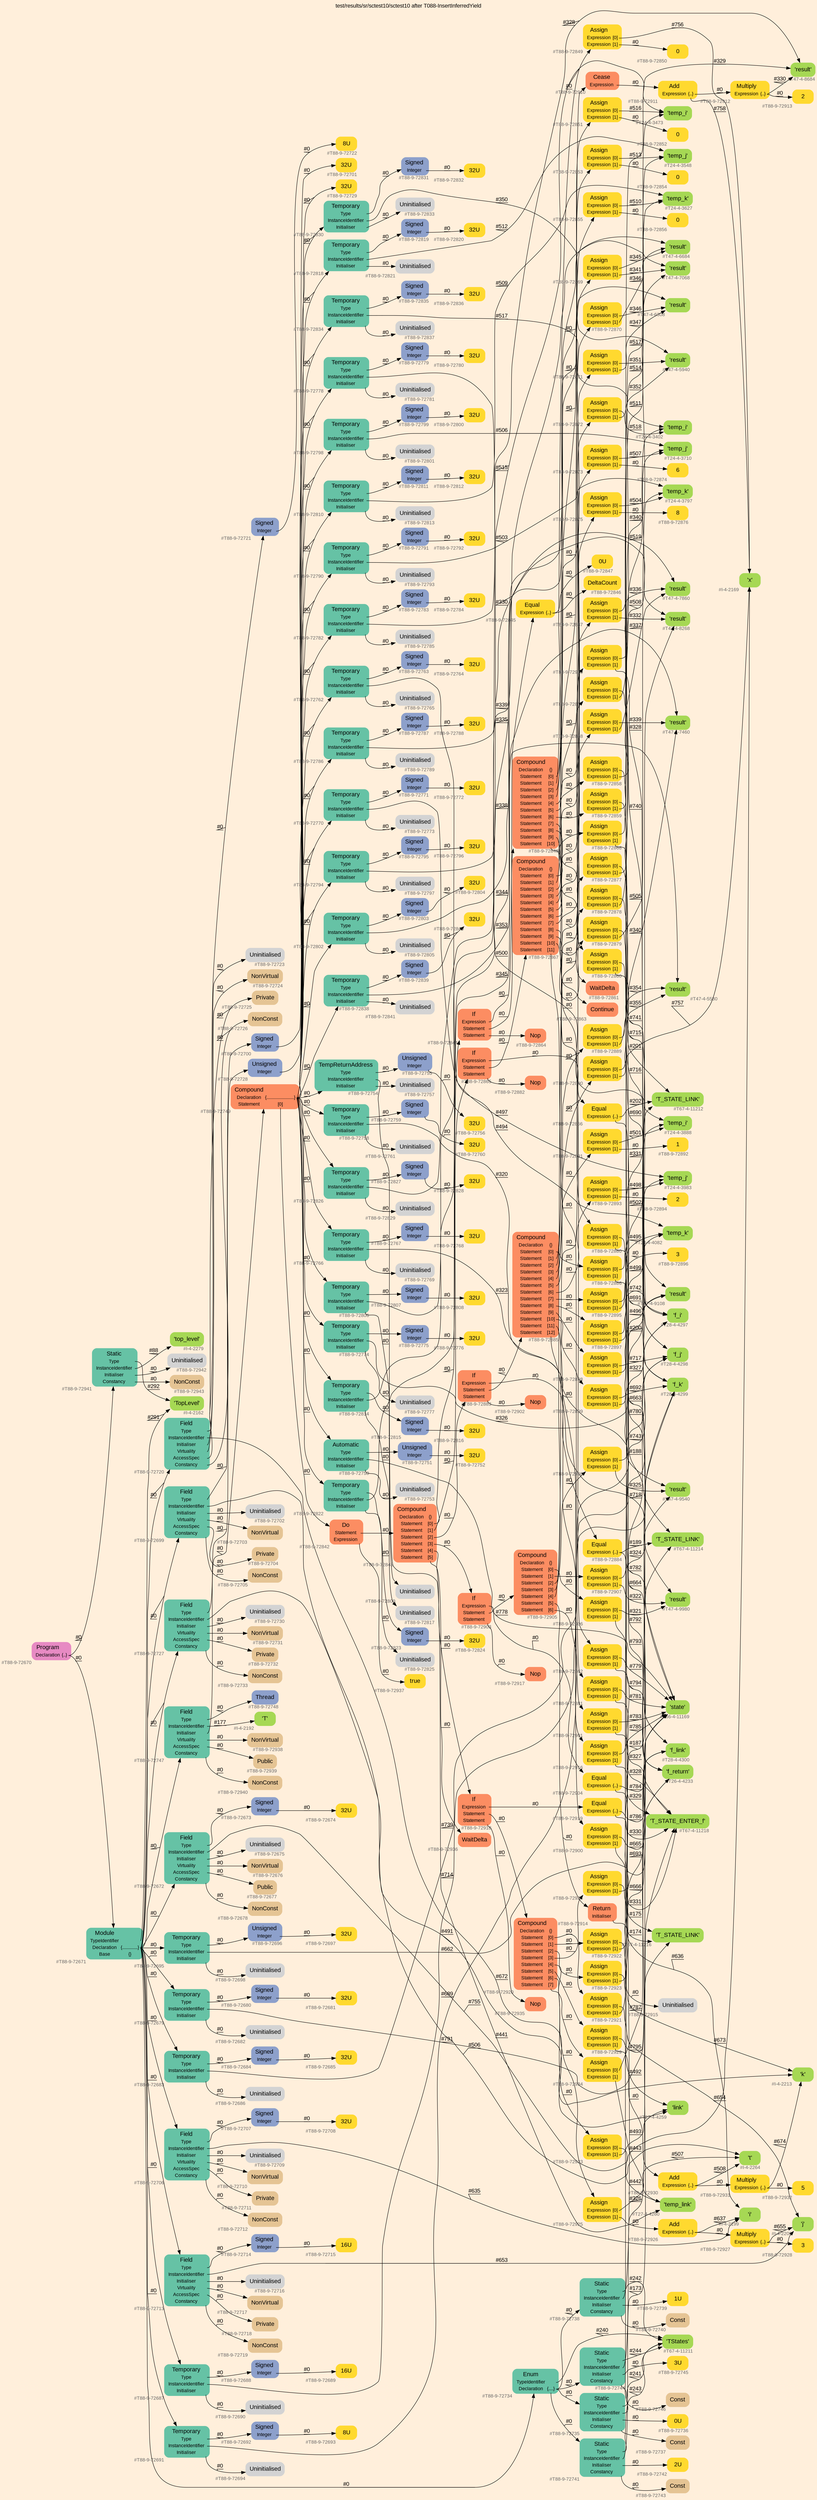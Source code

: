 digraph "test/results/sr/sctest10/sctest10 after T088-InsertInferredYield" {
label = "test/results/sr/sctest10/sctest10 after T088-InsertInferredYield"
labelloc = t
graph [
    rankdir = "LR"
    ranksep = 0.3
    bgcolor = antiquewhite1
    color = black
    fontcolor = black
    fontname = "Arial"
];
node [
    fontname = "Arial"
];
edge [
    fontname = "Arial"
];

// -------------------- node figure --------------------
// -------- block #T88-9-72670 ----------
"#T88-9-72670" [
    fillcolor = "/set28/4"
    xlabel = "#T88-9-72670"
    fontsize = "12"
    fontcolor = grey40
    shape = "plaintext"
    label = <<TABLE BORDER="0" CELLBORDER="0" CELLSPACING="0">
     <TR><TD><FONT COLOR="black" POINT-SIZE="15">Program</FONT></TD></TR>
     <TR><TD><FONT COLOR="black" POINT-SIZE="12">Declaration</FONT></TD><TD PORT="port0"><FONT COLOR="black" POINT-SIZE="12">{..}</FONT></TD></TR>
    </TABLE>>
    style = "rounded,filled"
];

// -------- block #T88-9-72671 ----------
"#T88-9-72671" [
    fillcolor = "/set28/1"
    xlabel = "#T88-9-72671"
    fontsize = "12"
    fontcolor = grey40
    shape = "plaintext"
    label = <<TABLE BORDER="0" CELLBORDER="0" CELLSPACING="0">
     <TR><TD><FONT COLOR="black" POINT-SIZE="15">Module</FONT></TD></TR>
     <TR><TD><FONT COLOR="black" POINT-SIZE="12">TypeIdentifier</FONT></TD><TD PORT="port0"></TD></TR>
     <TR><TD><FONT COLOR="black" POINT-SIZE="12">Declaration</FONT></TD><TD PORT="port1"><FONT COLOR="black" POINT-SIZE="12">{.............}</FONT></TD></TR>
     <TR><TD><FONT COLOR="black" POINT-SIZE="12">Base</FONT></TD><TD PORT="port2"><FONT COLOR="black" POINT-SIZE="12">{}</FONT></TD></TR>
    </TABLE>>
    style = "rounded,filled"
];

// -------- block #I-4-2162 ----------
"#I-4-2162" [
    fillcolor = "/set28/5"
    xlabel = "#I-4-2162"
    fontsize = "12"
    fontcolor = grey40
    shape = "plaintext"
    label = <<TABLE BORDER="0" CELLBORDER="0" CELLSPACING="0">
     <TR><TD><FONT COLOR="black" POINT-SIZE="15">'TopLevel'</FONT></TD></TR>
    </TABLE>>
    style = "rounded,filled"
];

// -------- block #T88-9-72672 ----------
"#T88-9-72672" [
    fillcolor = "/set28/1"
    xlabel = "#T88-9-72672"
    fontsize = "12"
    fontcolor = grey40
    shape = "plaintext"
    label = <<TABLE BORDER="0" CELLBORDER="0" CELLSPACING="0">
     <TR><TD><FONT COLOR="black" POINT-SIZE="15">Field</FONT></TD></TR>
     <TR><TD><FONT COLOR="black" POINT-SIZE="12">Type</FONT></TD><TD PORT="port0"></TD></TR>
     <TR><TD><FONT COLOR="black" POINT-SIZE="12">InstanceIdentifier</FONT></TD><TD PORT="port1"></TD></TR>
     <TR><TD><FONT COLOR="black" POINT-SIZE="12">Initialiser</FONT></TD><TD PORT="port2"></TD></TR>
     <TR><TD><FONT COLOR="black" POINT-SIZE="12">Virtuality</FONT></TD><TD PORT="port3"></TD></TR>
     <TR><TD><FONT COLOR="black" POINT-SIZE="12">AccessSpec</FONT></TD><TD PORT="port4"></TD></TR>
     <TR><TD><FONT COLOR="black" POINT-SIZE="12">Constancy</FONT></TD><TD PORT="port5"></TD></TR>
    </TABLE>>
    style = "rounded,filled"
];

// -------- block #T88-9-72673 ----------
"#T88-9-72673" [
    fillcolor = "/set28/3"
    xlabel = "#T88-9-72673"
    fontsize = "12"
    fontcolor = grey40
    shape = "plaintext"
    label = <<TABLE BORDER="0" CELLBORDER="0" CELLSPACING="0">
     <TR><TD><FONT COLOR="black" POINT-SIZE="15">Signed</FONT></TD></TR>
     <TR><TD><FONT COLOR="black" POINT-SIZE="12">Integer</FONT></TD><TD PORT="port0"></TD></TR>
    </TABLE>>
    style = "rounded,filled"
];

// -------- block #T88-9-72674 ----------
"#T88-9-72674" [
    fillcolor = "/set28/6"
    xlabel = "#T88-9-72674"
    fontsize = "12"
    fontcolor = grey40
    shape = "plaintext"
    label = <<TABLE BORDER="0" CELLBORDER="0" CELLSPACING="0">
     <TR><TD><FONT COLOR="black" POINT-SIZE="15">32U</FONT></TD></TR>
    </TABLE>>
    style = "rounded,filled"
];

// -------- block #I-4-2169 ----------
"#I-4-2169" [
    fillcolor = "/set28/5"
    xlabel = "#I-4-2169"
    fontsize = "12"
    fontcolor = grey40
    shape = "plaintext"
    label = <<TABLE BORDER="0" CELLBORDER="0" CELLSPACING="0">
     <TR><TD><FONT COLOR="black" POINT-SIZE="15">'x'</FONT></TD></TR>
    </TABLE>>
    style = "rounded,filled"
];

// -------- block #T88-9-72675 ----------
"#T88-9-72675" [
    xlabel = "#T88-9-72675"
    fontsize = "12"
    fontcolor = grey40
    shape = "plaintext"
    label = <<TABLE BORDER="0" CELLBORDER="0" CELLSPACING="0">
     <TR><TD><FONT COLOR="black" POINT-SIZE="15">Uninitialised</FONT></TD></TR>
    </TABLE>>
    style = "rounded,filled"
];

// -------- block #T88-9-72676 ----------
"#T88-9-72676" [
    fillcolor = "/set28/7"
    xlabel = "#T88-9-72676"
    fontsize = "12"
    fontcolor = grey40
    shape = "plaintext"
    label = <<TABLE BORDER="0" CELLBORDER="0" CELLSPACING="0">
     <TR><TD><FONT COLOR="black" POINT-SIZE="15">NonVirtual</FONT></TD></TR>
    </TABLE>>
    style = "rounded,filled"
];

// -------- block #T88-9-72677 ----------
"#T88-9-72677" [
    fillcolor = "/set28/7"
    xlabel = "#T88-9-72677"
    fontsize = "12"
    fontcolor = grey40
    shape = "plaintext"
    label = <<TABLE BORDER="0" CELLBORDER="0" CELLSPACING="0">
     <TR><TD><FONT COLOR="black" POINT-SIZE="15">Public</FONT></TD></TR>
    </TABLE>>
    style = "rounded,filled"
];

// -------- block #T88-9-72678 ----------
"#T88-9-72678" [
    fillcolor = "/set28/7"
    xlabel = "#T88-9-72678"
    fontsize = "12"
    fontcolor = grey40
    shape = "plaintext"
    label = <<TABLE BORDER="0" CELLBORDER="0" CELLSPACING="0">
     <TR><TD><FONT COLOR="black" POINT-SIZE="15">NonConst</FONT></TD></TR>
    </TABLE>>
    style = "rounded,filled"
];

// -------- block #T88-9-72679 ----------
"#T88-9-72679" [
    fillcolor = "/set28/1"
    xlabel = "#T88-9-72679"
    fontsize = "12"
    fontcolor = grey40
    shape = "plaintext"
    label = <<TABLE BORDER="0" CELLBORDER="0" CELLSPACING="0">
     <TR><TD><FONT COLOR="black" POINT-SIZE="15">Temporary</FONT></TD></TR>
     <TR><TD><FONT COLOR="black" POINT-SIZE="12">Type</FONT></TD><TD PORT="port0"></TD></TR>
     <TR><TD><FONT COLOR="black" POINT-SIZE="12">InstanceIdentifier</FONT></TD><TD PORT="port1"></TD></TR>
     <TR><TD><FONT COLOR="black" POINT-SIZE="12">Initialiser</FONT></TD><TD PORT="port2"></TD></TR>
    </TABLE>>
    style = "rounded,filled"
];

// -------- block #T88-9-72680 ----------
"#T88-9-72680" [
    fillcolor = "/set28/3"
    xlabel = "#T88-9-72680"
    fontsize = "12"
    fontcolor = grey40
    shape = "plaintext"
    label = <<TABLE BORDER="0" CELLBORDER="0" CELLSPACING="0">
     <TR><TD><FONT COLOR="black" POINT-SIZE="15">Signed</FONT></TD></TR>
     <TR><TD><FONT COLOR="black" POINT-SIZE="12">Integer</FONT></TD><TD PORT="port0"></TD></TR>
    </TABLE>>
    style = "rounded,filled"
];

// -------- block #T88-9-72681 ----------
"#T88-9-72681" [
    fillcolor = "/set28/6"
    xlabel = "#T88-9-72681"
    fontsize = "12"
    fontcolor = grey40
    shape = "plaintext"
    label = <<TABLE BORDER="0" CELLBORDER="0" CELLSPACING="0">
     <TR><TD><FONT COLOR="black" POINT-SIZE="15">32U</FONT></TD></TR>
    </TABLE>>
    style = "rounded,filled"
];

// -------- block #T26-4-4233 ----------
"#T26-4-4233" [
    fillcolor = "/set28/5"
    xlabel = "#T26-4-4233"
    fontsize = "12"
    fontcolor = grey40
    shape = "plaintext"
    label = <<TABLE BORDER="0" CELLBORDER="0" CELLSPACING="0">
     <TR><TD><FONT COLOR="black" POINT-SIZE="15">'f_return'</FONT></TD></TR>
    </TABLE>>
    style = "rounded,filled"
];

// -------- block #T88-9-72682 ----------
"#T88-9-72682" [
    xlabel = "#T88-9-72682"
    fontsize = "12"
    fontcolor = grey40
    shape = "plaintext"
    label = <<TABLE BORDER="0" CELLBORDER="0" CELLSPACING="0">
     <TR><TD><FONT COLOR="black" POINT-SIZE="15">Uninitialised</FONT></TD></TR>
    </TABLE>>
    style = "rounded,filled"
];

// -------- block #T88-9-72683 ----------
"#T88-9-72683" [
    fillcolor = "/set28/1"
    xlabel = "#T88-9-72683"
    fontsize = "12"
    fontcolor = grey40
    shape = "plaintext"
    label = <<TABLE BORDER="0" CELLBORDER="0" CELLSPACING="0">
     <TR><TD><FONT COLOR="black" POINT-SIZE="15">Temporary</FONT></TD></TR>
     <TR><TD><FONT COLOR="black" POINT-SIZE="12">Type</FONT></TD><TD PORT="port0"></TD></TR>
     <TR><TD><FONT COLOR="black" POINT-SIZE="12">InstanceIdentifier</FONT></TD><TD PORT="port1"></TD></TR>
     <TR><TD><FONT COLOR="black" POINT-SIZE="12">Initialiser</FONT></TD><TD PORT="port2"></TD></TR>
    </TABLE>>
    style = "rounded,filled"
];

// -------- block #T88-9-72684 ----------
"#T88-9-72684" [
    fillcolor = "/set28/3"
    xlabel = "#T88-9-72684"
    fontsize = "12"
    fontcolor = grey40
    shape = "plaintext"
    label = <<TABLE BORDER="0" CELLBORDER="0" CELLSPACING="0">
     <TR><TD><FONT COLOR="black" POINT-SIZE="15">Signed</FONT></TD></TR>
     <TR><TD><FONT COLOR="black" POINT-SIZE="12">Integer</FONT></TD><TD PORT="port0"></TD></TR>
    </TABLE>>
    style = "rounded,filled"
];

// -------- block #T88-9-72685 ----------
"#T88-9-72685" [
    fillcolor = "/set28/6"
    xlabel = "#T88-9-72685"
    fontsize = "12"
    fontcolor = grey40
    shape = "plaintext"
    label = <<TABLE BORDER="0" CELLBORDER="0" CELLSPACING="0">
     <TR><TD><FONT COLOR="black" POINT-SIZE="15">32U</FONT></TD></TR>
    </TABLE>>
    style = "rounded,filled"
];

// -------- block #T28-4-4297 ----------
"#T28-4-4297" [
    fillcolor = "/set28/5"
    xlabel = "#T28-4-4297"
    fontsize = "12"
    fontcolor = grey40
    shape = "plaintext"
    label = <<TABLE BORDER="0" CELLBORDER="0" CELLSPACING="0">
     <TR><TD><FONT COLOR="black" POINT-SIZE="15">'f_i'</FONT></TD></TR>
    </TABLE>>
    style = "rounded,filled"
];

// -------- block #T88-9-72686 ----------
"#T88-9-72686" [
    xlabel = "#T88-9-72686"
    fontsize = "12"
    fontcolor = grey40
    shape = "plaintext"
    label = <<TABLE BORDER="0" CELLBORDER="0" CELLSPACING="0">
     <TR><TD><FONT COLOR="black" POINT-SIZE="15">Uninitialised</FONT></TD></TR>
    </TABLE>>
    style = "rounded,filled"
];

// -------- block #T88-9-72687 ----------
"#T88-9-72687" [
    fillcolor = "/set28/1"
    xlabel = "#T88-9-72687"
    fontsize = "12"
    fontcolor = grey40
    shape = "plaintext"
    label = <<TABLE BORDER="0" CELLBORDER="0" CELLSPACING="0">
     <TR><TD><FONT COLOR="black" POINT-SIZE="15">Temporary</FONT></TD></TR>
     <TR><TD><FONT COLOR="black" POINT-SIZE="12">Type</FONT></TD><TD PORT="port0"></TD></TR>
     <TR><TD><FONT COLOR="black" POINT-SIZE="12">InstanceIdentifier</FONT></TD><TD PORT="port1"></TD></TR>
     <TR><TD><FONT COLOR="black" POINT-SIZE="12">Initialiser</FONT></TD><TD PORT="port2"></TD></TR>
    </TABLE>>
    style = "rounded,filled"
];

// -------- block #T88-9-72688 ----------
"#T88-9-72688" [
    fillcolor = "/set28/3"
    xlabel = "#T88-9-72688"
    fontsize = "12"
    fontcolor = grey40
    shape = "plaintext"
    label = <<TABLE BORDER="0" CELLBORDER="0" CELLSPACING="0">
     <TR><TD><FONT COLOR="black" POINT-SIZE="15">Signed</FONT></TD></TR>
     <TR><TD><FONT COLOR="black" POINT-SIZE="12">Integer</FONT></TD><TD PORT="port0"></TD></TR>
    </TABLE>>
    style = "rounded,filled"
];

// -------- block #T88-9-72689 ----------
"#T88-9-72689" [
    fillcolor = "/set28/6"
    xlabel = "#T88-9-72689"
    fontsize = "12"
    fontcolor = grey40
    shape = "plaintext"
    label = <<TABLE BORDER="0" CELLBORDER="0" CELLSPACING="0">
     <TR><TD><FONT COLOR="black" POINT-SIZE="15">16U</FONT></TD></TR>
    </TABLE>>
    style = "rounded,filled"
];

// -------- block #T28-4-4298 ----------
"#T28-4-4298" [
    fillcolor = "/set28/5"
    xlabel = "#T28-4-4298"
    fontsize = "12"
    fontcolor = grey40
    shape = "plaintext"
    label = <<TABLE BORDER="0" CELLBORDER="0" CELLSPACING="0">
     <TR><TD><FONT COLOR="black" POINT-SIZE="15">'f_j'</FONT></TD></TR>
    </TABLE>>
    style = "rounded,filled"
];

// -------- block #T88-9-72690 ----------
"#T88-9-72690" [
    xlabel = "#T88-9-72690"
    fontsize = "12"
    fontcolor = grey40
    shape = "plaintext"
    label = <<TABLE BORDER="0" CELLBORDER="0" CELLSPACING="0">
     <TR><TD><FONT COLOR="black" POINT-SIZE="15">Uninitialised</FONT></TD></TR>
    </TABLE>>
    style = "rounded,filled"
];

// -------- block #T88-9-72691 ----------
"#T88-9-72691" [
    fillcolor = "/set28/1"
    xlabel = "#T88-9-72691"
    fontsize = "12"
    fontcolor = grey40
    shape = "plaintext"
    label = <<TABLE BORDER="0" CELLBORDER="0" CELLSPACING="0">
     <TR><TD><FONT COLOR="black" POINT-SIZE="15">Temporary</FONT></TD></TR>
     <TR><TD><FONT COLOR="black" POINT-SIZE="12">Type</FONT></TD><TD PORT="port0"></TD></TR>
     <TR><TD><FONT COLOR="black" POINT-SIZE="12">InstanceIdentifier</FONT></TD><TD PORT="port1"></TD></TR>
     <TR><TD><FONT COLOR="black" POINT-SIZE="12">Initialiser</FONT></TD><TD PORT="port2"></TD></TR>
    </TABLE>>
    style = "rounded,filled"
];

// -------- block #T88-9-72692 ----------
"#T88-9-72692" [
    fillcolor = "/set28/3"
    xlabel = "#T88-9-72692"
    fontsize = "12"
    fontcolor = grey40
    shape = "plaintext"
    label = <<TABLE BORDER="0" CELLBORDER="0" CELLSPACING="0">
     <TR><TD><FONT COLOR="black" POINT-SIZE="15">Signed</FONT></TD></TR>
     <TR><TD><FONT COLOR="black" POINT-SIZE="12">Integer</FONT></TD><TD PORT="port0"></TD></TR>
    </TABLE>>
    style = "rounded,filled"
];

// -------- block #T88-9-72693 ----------
"#T88-9-72693" [
    fillcolor = "/set28/6"
    xlabel = "#T88-9-72693"
    fontsize = "12"
    fontcolor = grey40
    shape = "plaintext"
    label = <<TABLE BORDER="0" CELLBORDER="0" CELLSPACING="0">
     <TR><TD><FONT COLOR="black" POINT-SIZE="15">8U</FONT></TD></TR>
    </TABLE>>
    style = "rounded,filled"
];

// -------- block #T28-4-4299 ----------
"#T28-4-4299" [
    fillcolor = "/set28/5"
    xlabel = "#T28-4-4299"
    fontsize = "12"
    fontcolor = grey40
    shape = "plaintext"
    label = <<TABLE BORDER="0" CELLBORDER="0" CELLSPACING="0">
     <TR><TD><FONT COLOR="black" POINT-SIZE="15">'f_k'</FONT></TD></TR>
    </TABLE>>
    style = "rounded,filled"
];

// -------- block #T88-9-72694 ----------
"#T88-9-72694" [
    xlabel = "#T88-9-72694"
    fontsize = "12"
    fontcolor = grey40
    shape = "plaintext"
    label = <<TABLE BORDER="0" CELLBORDER="0" CELLSPACING="0">
     <TR><TD><FONT COLOR="black" POINT-SIZE="15">Uninitialised</FONT></TD></TR>
    </TABLE>>
    style = "rounded,filled"
];

// -------- block #T88-9-72695 ----------
"#T88-9-72695" [
    fillcolor = "/set28/1"
    xlabel = "#T88-9-72695"
    fontsize = "12"
    fontcolor = grey40
    shape = "plaintext"
    label = <<TABLE BORDER="0" CELLBORDER="0" CELLSPACING="0">
     <TR><TD><FONT COLOR="black" POINT-SIZE="15">Temporary</FONT></TD></TR>
     <TR><TD><FONT COLOR="black" POINT-SIZE="12">Type</FONT></TD><TD PORT="port0"></TD></TR>
     <TR><TD><FONT COLOR="black" POINT-SIZE="12">InstanceIdentifier</FONT></TD><TD PORT="port1"></TD></TR>
     <TR><TD><FONT COLOR="black" POINT-SIZE="12">Initialiser</FONT></TD><TD PORT="port2"></TD></TR>
    </TABLE>>
    style = "rounded,filled"
];

// -------- block #T88-9-72696 ----------
"#T88-9-72696" [
    fillcolor = "/set28/3"
    xlabel = "#T88-9-72696"
    fontsize = "12"
    fontcolor = grey40
    shape = "plaintext"
    label = <<TABLE BORDER="0" CELLBORDER="0" CELLSPACING="0">
     <TR><TD><FONT COLOR="black" POINT-SIZE="15">Unsigned</FONT></TD></TR>
     <TR><TD><FONT COLOR="black" POINT-SIZE="12">Integer</FONT></TD><TD PORT="port0"></TD></TR>
    </TABLE>>
    style = "rounded,filled"
];

// -------- block #T88-9-72697 ----------
"#T88-9-72697" [
    fillcolor = "/set28/6"
    xlabel = "#T88-9-72697"
    fontsize = "12"
    fontcolor = grey40
    shape = "plaintext"
    label = <<TABLE BORDER="0" CELLBORDER="0" CELLSPACING="0">
     <TR><TD><FONT COLOR="black" POINT-SIZE="15">32U</FONT></TD></TR>
    </TABLE>>
    style = "rounded,filled"
];

// -------- block #T28-4-4300 ----------
"#T28-4-4300" [
    fillcolor = "/set28/5"
    xlabel = "#T28-4-4300"
    fontsize = "12"
    fontcolor = grey40
    shape = "plaintext"
    label = <<TABLE BORDER="0" CELLBORDER="0" CELLSPACING="0">
     <TR><TD><FONT COLOR="black" POINT-SIZE="15">'f_link'</FONT></TD></TR>
    </TABLE>>
    style = "rounded,filled"
];

// -------- block #T88-9-72698 ----------
"#T88-9-72698" [
    xlabel = "#T88-9-72698"
    fontsize = "12"
    fontcolor = grey40
    shape = "plaintext"
    label = <<TABLE BORDER="0" CELLBORDER="0" CELLSPACING="0">
     <TR><TD><FONT COLOR="black" POINT-SIZE="15">Uninitialised</FONT></TD></TR>
    </TABLE>>
    style = "rounded,filled"
];

// -------- block #T88-9-72699 ----------
"#T88-9-72699" [
    fillcolor = "/set28/1"
    xlabel = "#T88-9-72699"
    fontsize = "12"
    fontcolor = grey40
    shape = "plaintext"
    label = <<TABLE BORDER="0" CELLBORDER="0" CELLSPACING="0">
     <TR><TD><FONT COLOR="black" POINT-SIZE="15">Field</FONT></TD></TR>
     <TR><TD><FONT COLOR="black" POINT-SIZE="12">Type</FONT></TD><TD PORT="port0"></TD></TR>
     <TR><TD><FONT COLOR="black" POINT-SIZE="12">InstanceIdentifier</FONT></TD><TD PORT="port1"></TD></TR>
     <TR><TD><FONT COLOR="black" POINT-SIZE="12">Initialiser</FONT></TD><TD PORT="port2"></TD></TR>
     <TR><TD><FONT COLOR="black" POINT-SIZE="12">Virtuality</FONT></TD><TD PORT="port3"></TD></TR>
     <TR><TD><FONT COLOR="black" POINT-SIZE="12">AccessSpec</FONT></TD><TD PORT="port4"></TD></TR>
     <TR><TD><FONT COLOR="black" POINT-SIZE="12">Constancy</FONT></TD><TD PORT="port5"></TD></TR>
    </TABLE>>
    style = "rounded,filled"
];

// -------- block #T88-9-72700 ----------
"#T88-9-72700" [
    fillcolor = "/set28/3"
    xlabel = "#T88-9-72700"
    fontsize = "12"
    fontcolor = grey40
    shape = "plaintext"
    label = <<TABLE BORDER="0" CELLBORDER="0" CELLSPACING="0">
     <TR><TD><FONT COLOR="black" POINT-SIZE="15">Signed</FONT></TD></TR>
     <TR><TD><FONT COLOR="black" POINT-SIZE="12">Integer</FONT></TD><TD PORT="port0"></TD></TR>
    </TABLE>>
    style = "rounded,filled"
];

// -------- block #T88-9-72701 ----------
"#T88-9-72701" [
    fillcolor = "/set28/6"
    xlabel = "#T88-9-72701"
    fontsize = "12"
    fontcolor = grey40
    shape = "plaintext"
    label = <<TABLE BORDER="0" CELLBORDER="0" CELLSPACING="0">
     <TR><TD><FONT COLOR="black" POINT-SIZE="15">32U</FONT></TD></TR>
    </TABLE>>
    style = "rounded,filled"
];

// -------- block #I-4-2264 ----------
"#I-4-2264" [
    fillcolor = "/set28/5"
    xlabel = "#I-4-2264"
    fontsize = "12"
    fontcolor = grey40
    shape = "plaintext"
    label = <<TABLE BORDER="0" CELLBORDER="0" CELLSPACING="0">
     <TR><TD><FONT COLOR="black" POINT-SIZE="15">'t'</FONT></TD></TR>
    </TABLE>>
    style = "rounded,filled"
];

// -------- block #T88-9-72702 ----------
"#T88-9-72702" [
    xlabel = "#T88-9-72702"
    fontsize = "12"
    fontcolor = grey40
    shape = "plaintext"
    label = <<TABLE BORDER="0" CELLBORDER="0" CELLSPACING="0">
     <TR><TD><FONT COLOR="black" POINT-SIZE="15">Uninitialised</FONT></TD></TR>
    </TABLE>>
    style = "rounded,filled"
];

// -------- block #T88-9-72703 ----------
"#T88-9-72703" [
    fillcolor = "/set28/7"
    xlabel = "#T88-9-72703"
    fontsize = "12"
    fontcolor = grey40
    shape = "plaintext"
    label = <<TABLE BORDER="0" CELLBORDER="0" CELLSPACING="0">
     <TR><TD><FONT COLOR="black" POINT-SIZE="15">NonVirtual</FONT></TD></TR>
    </TABLE>>
    style = "rounded,filled"
];

// -------- block #T88-9-72704 ----------
"#T88-9-72704" [
    fillcolor = "/set28/7"
    xlabel = "#T88-9-72704"
    fontsize = "12"
    fontcolor = grey40
    shape = "plaintext"
    label = <<TABLE BORDER="0" CELLBORDER="0" CELLSPACING="0">
     <TR><TD><FONT COLOR="black" POINT-SIZE="15">Private</FONT></TD></TR>
    </TABLE>>
    style = "rounded,filled"
];

// -------- block #T88-9-72705 ----------
"#T88-9-72705" [
    fillcolor = "/set28/7"
    xlabel = "#T88-9-72705"
    fontsize = "12"
    fontcolor = grey40
    shape = "plaintext"
    label = <<TABLE BORDER="0" CELLBORDER="0" CELLSPACING="0">
     <TR><TD><FONT COLOR="black" POINT-SIZE="15">NonConst</FONT></TD></TR>
    </TABLE>>
    style = "rounded,filled"
];

// -------- block #T88-9-72706 ----------
"#T88-9-72706" [
    fillcolor = "/set28/1"
    xlabel = "#T88-9-72706"
    fontsize = "12"
    fontcolor = grey40
    shape = "plaintext"
    label = <<TABLE BORDER="0" CELLBORDER="0" CELLSPACING="0">
     <TR><TD><FONT COLOR="black" POINT-SIZE="15">Field</FONT></TD></TR>
     <TR><TD><FONT COLOR="black" POINT-SIZE="12">Type</FONT></TD><TD PORT="port0"></TD></TR>
     <TR><TD><FONT COLOR="black" POINT-SIZE="12">InstanceIdentifier</FONT></TD><TD PORT="port1"></TD></TR>
     <TR><TD><FONT COLOR="black" POINT-SIZE="12">Initialiser</FONT></TD><TD PORT="port2"></TD></TR>
     <TR><TD><FONT COLOR="black" POINT-SIZE="12">Virtuality</FONT></TD><TD PORT="port3"></TD></TR>
     <TR><TD><FONT COLOR="black" POINT-SIZE="12">AccessSpec</FONT></TD><TD PORT="port4"></TD></TR>
     <TR><TD><FONT COLOR="black" POINT-SIZE="12">Constancy</FONT></TD><TD PORT="port5"></TD></TR>
    </TABLE>>
    style = "rounded,filled"
];

// -------- block #T88-9-72707 ----------
"#T88-9-72707" [
    fillcolor = "/set28/3"
    xlabel = "#T88-9-72707"
    fontsize = "12"
    fontcolor = grey40
    shape = "plaintext"
    label = <<TABLE BORDER="0" CELLBORDER="0" CELLSPACING="0">
     <TR><TD><FONT COLOR="black" POINT-SIZE="15">Signed</FONT></TD></TR>
     <TR><TD><FONT COLOR="black" POINT-SIZE="12">Integer</FONT></TD><TD PORT="port0"></TD></TR>
    </TABLE>>
    style = "rounded,filled"
];

// -------- block #T88-9-72708 ----------
"#T88-9-72708" [
    fillcolor = "/set28/6"
    xlabel = "#T88-9-72708"
    fontsize = "12"
    fontcolor = grey40
    shape = "plaintext"
    label = <<TABLE BORDER="0" CELLBORDER="0" CELLSPACING="0">
     <TR><TD><FONT COLOR="black" POINT-SIZE="15">32U</FONT></TD></TR>
    </TABLE>>
    style = "rounded,filled"
];

// -------- block #I-4-2199 ----------
"#I-4-2199" [
    fillcolor = "/set28/5"
    xlabel = "#I-4-2199"
    fontsize = "12"
    fontcolor = grey40
    shape = "plaintext"
    label = <<TABLE BORDER="0" CELLBORDER="0" CELLSPACING="0">
     <TR><TD><FONT COLOR="black" POINT-SIZE="15">'i'</FONT></TD></TR>
    </TABLE>>
    style = "rounded,filled"
];

// -------- block #T88-9-72709 ----------
"#T88-9-72709" [
    xlabel = "#T88-9-72709"
    fontsize = "12"
    fontcolor = grey40
    shape = "plaintext"
    label = <<TABLE BORDER="0" CELLBORDER="0" CELLSPACING="0">
     <TR><TD><FONT COLOR="black" POINT-SIZE="15">Uninitialised</FONT></TD></TR>
    </TABLE>>
    style = "rounded,filled"
];

// -------- block #T88-9-72710 ----------
"#T88-9-72710" [
    fillcolor = "/set28/7"
    xlabel = "#T88-9-72710"
    fontsize = "12"
    fontcolor = grey40
    shape = "plaintext"
    label = <<TABLE BORDER="0" CELLBORDER="0" CELLSPACING="0">
     <TR><TD><FONT COLOR="black" POINT-SIZE="15">NonVirtual</FONT></TD></TR>
    </TABLE>>
    style = "rounded,filled"
];

// -------- block #T88-9-72711 ----------
"#T88-9-72711" [
    fillcolor = "/set28/7"
    xlabel = "#T88-9-72711"
    fontsize = "12"
    fontcolor = grey40
    shape = "plaintext"
    label = <<TABLE BORDER="0" CELLBORDER="0" CELLSPACING="0">
     <TR><TD><FONT COLOR="black" POINT-SIZE="15">Private</FONT></TD></TR>
    </TABLE>>
    style = "rounded,filled"
];

// -------- block #T88-9-72712 ----------
"#T88-9-72712" [
    fillcolor = "/set28/7"
    xlabel = "#T88-9-72712"
    fontsize = "12"
    fontcolor = grey40
    shape = "plaintext"
    label = <<TABLE BORDER="0" CELLBORDER="0" CELLSPACING="0">
     <TR><TD><FONT COLOR="black" POINT-SIZE="15">NonConst</FONT></TD></TR>
    </TABLE>>
    style = "rounded,filled"
];

// -------- block #T88-9-72713 ----------
"#T88-9-72713" [
    fillcolor = "/set28/1"
    xlabel = "#T88-9-72713"
    fontsize = "12"
    fontcolor = grey40
    shape = "plaintext"
    label = <<TABLE BORDER="0" CELLBORDER="0" CELLSPACING="0">
     <TR><TD><FONT COLOR="black" POINT-SIZE="15">Field</FONT></TD></TR>
     <TR><TD><FONT COLOR="black" POINT-SIZE="12">Type</FONT></TD><TD PORT="port0"></TD></TR>
     <TR><TD><FONT COLOR="black" POINT-SIZE="12">InstanceIdentifier</FONT></TD><TD PORT="port1"></TD></TR>
     <TR><TD><FONT COLOR="black" POINT-SIZE="12">Initialiser</FONT></TD><TD PORT="port2"></TD></TR>
     <TR><TD><FONT COLOR="black" POINT-SIZE="12">Virtuality</FONT></TD><TD PORT="port3"></TD></TR>
     <TR><TD><FONT COLOR="black" POINT-SIZE="12">AccessSpec</FONT></TD><TD PORT="port4"></TD></TR>
     <TR><TD><FONT COLOR="black" POINT-SIZE="12">Constancy</FONT></TD><TD PORT="port5"></TD></TR>
    </TABLE>>
    style = "rounded,filled"
];

// -------- block #T88-9-72714 ----------
"#T88-9-72714" [
    fillcolor = "/set28/3"
    xlabel = "#T88-9-72714"
    fontsize = "12"
    fontcolor = grey40
    shape = "plaintext"
    label = <<TABLE BORDER="0" CELLBORDER="0" CELLSPACING="0">
     <TR><TD><FONT COLOR="black" POINT-SIZE="15">Signed</FONT></TD></TR>
     <TR><TD><FONT COLOR="black" POINT-SIZE="12">Integer</FONT></TD><TD PORT="port0"></TD></TR>
    </TABLE>>
    style = "rounded,filled"
];

// -------- block #T88-9-72715 ----------
"#T88-9-72715" [
    fillcolor = "/set28/6"
    xlabel = "#T88-9-72715"
    fontsize = "12"
    fontcolor = grey40
    shape = "plaintext"
    label = <<TABLE BORDER="0" CELLBORDER="0" CELLSPACING="0">
     <TR><TD><FONT COLOR="black" POINT-SIZE="15">16U</FONT></TD></TR>
    </TABLE>>
    style = "rounded,filled"
];

// -------- block #I-4-2206 ----------
"#I-4-2206" [
    fillcolor = "/set28/5"
    xlabel = "#I-4-2206"
    fontsize = "12"
    fontcolor = grey40
    shape = "plaintext"
    label = <<TABLE BORDER="0" CELLBORDER="0" CELLSPACING="0">
     <TR><TD><FONT COLOR="black" POINT-SIZE="15">'j'</FONT></TD></TR>
    </TABLE>>
    style = "rounded,filled"
];

// -------- block #T88-9-72716 ----------
"#T88-9-72716" [
    xlabel = "#T88-9-72716"
    fontsize = "12"
    fontcolor = grey40
    shape = "plaintext"
    label = <<TABLE BORDER="0" CELLBORDER="0" CELLSPACING="0">
     <TR><TD><FONT COLOR="black" POINT-SIZE="15">Uninitialised</FONT></TD></TR>
    </TABLE>>
    style = "rounded,filled"
];

// -------- block #T88-9-72717 ----------
"#T88-9-72717" [
    fillcolor = "/set28/7"
    xlabel = "#T88-9-72717"
    fontsize = "12"
    fontcolor = grey40
    shape = "plaintext"
    label = <<TABLE BORDER="0" CELLBORDER="0" CELLSPACING="0">
     <TR><TD><FONT COLOR="black" POINT-SIZE="15">NonVirtual</FONT></TD></TR>
    </TABLE>>
    style = "rounded,filled"
];

// -------- block #T88-9-72718 ----------
"#T88-9-72718" [
    fillcolor = "/set28/7"
    xlabel = "#T88-9-72718"
    fontsize = "12"
    fontcolor = grey40
    shape = "plaintext"
    label = <<TABLE BORDER="0" CELLBORDER="0" CELLSPACING="0">
     <TR><TD><FONT COLOR="black" POINT-SIZE="15">Private</FONT></TD></TR>
    </TABLE>>
    style = "rounded,filled"
];

// -------- block #T88-9-72719 ----------
"#T88-9-72719" [
    fillcolor = "/set28/7"
    xlabel = "#T88-9-72719"
    fontsize = "12"
    fontcolor = grey40
    shape = "plaintext"
    label = <<TABLE BORDER="0" CELLBORDER="0" CELLSPACING="0">
     <TR><TD><FONT COLOR="black" POINT-SIZE="15">NonConst</FONT></TD></TR>
    </TABLE>>
    style = "rounded,filled"
];

// -------- block #T88-9-72720 ----------
"#T88-9-72720" [
    fillcolor = "/set28/1"
    xlabel = "#T88-9-72720"
    fontsize = "12"
    fontcolor = grey40
    shape = "plaintext"
    label = <<TABLE BORDER="0" CELLBORDER="0" CELLSPACING="0">
     <TR><TD><FONT COLOR="black" POINT-SIZE="15">Field</FONT></TD></TR>
     <TR><TD><FONT COLOR="black" POINT-SIZE="12">Type</FONT></TD><TD PORT="port0"></TD></TR>
     <TR><TD><FONT COLOR="black" POINT-SIZE="12">InstanceIdentifier</FONT></TD><TD PORT="port1"></TD></TR>
     <TR><TD><FONT COLOR="black" POINT-SIZE="12">Initialiser</FONT></TD><TD PORT="port2"></TD></TR>
     <TR><TD><FONT COLOR="black" POINT-SIZE="12">Virtuality</FONT></TD><TD PORT="port3"></TD></TR>
     <TR><TD><FONT COLOR="black" POINT-SIZE="12">AccessSpec</FONT></TD><TD PORT="port4"></TD></TR>
     <TR><TD><FONT COLOR="black" POINT-SIZE="12">Constancy</FONT></TD><TD PORT="port5"></TD></TR>
    </TABLE>>
    style = "rounded,filled"
];

// -------- block #T88-9-72721 ----------
"#T88-9-72721" [
    fillcolor = "/set28/3"
    xlabel = "#T88-9-72721"
    fontsize = "12"
    fontcolor = grey40
    shape = "plaintext"
    label = <<TABLE BORDER="0" CELLBORDER="0" CELLSPACING="0">
     <TR><TD><FONT COLOR="black" POINT-SIZE="15">Signed</FONT></TD></TR>
     <TR><TD><FONT COLOR="black" POINT-SIZE="12">Integer</FONT></TD><TD PORT="port0"></TD></TR>
    </TABLE>>
    style = "rounded,filled"
];

// -------- block #T88-9-72722 ----------
"#T88-9-72722" [
    fillcolor = "/set28/6"
    xlabel = "#T88-9-72722"
    fontsize = "12"
    fontcolor = grey40
    shape = "plaintext"
    label = <<TABLE BORDER="0" CELLBORDER="0" CELLSPACING="0">
     <TR><TD><FONT COLOR="black" POINT-SIZE="15">8U</FONT></TD></TR>
    </TABLE>>
    style = "rounded,filled"
];

// -------- block #I-4-2213 ----------
"#I-4-2213" [
    fillcolor = "/set28/5"
    xlabel = "#I-4-2213"
    fontsize = "12"
    fontcolor = grey40
    shape = "plaintext"
    label = <<TABLE BORDER="0" CELLBORDER="0" CELLSPACING="0">
     <TR><TD><FONT COLOR="black" POINT-SIZE="15">'k'</FONT></TD></TR>
    </TABLE>>
    style = "rounded,filled"
];

// -------- block #T88-9-72723 ----------
"#T88-9-72723" [
    xlabel = "#T88-9-72723"
    fontsize = "12"
    fontcolor = grey40
    shape = "plaintext"
    label = <<TABLE BORDER="0" CELLBORDER="0" CELLSPACING="0">
     <TR><TD><FONT COLOR="black" POINT-SIZE="15">Uninitialised</FONT></TD></TR>
    </TABLE>>
    style = "rounded,filled"
];

// -------- block #T88-9-72724 ----------
"#T88-9-72724" [
    fillcolor = "/set28/7"
    xlabel = "#T88-9-72724"
    fontsize = "12"
    fontcolor = grey40
    shape = "plaintext"
    label = <<TABLE BORDER="0" CELLBORDER="0" CELLSPACING="0">
     <TR><TD><FONT COLOR="black" POINT-SIZE="15">NonVirtual</FONT></TD></TR>
    </TABLE>>
    style = "rounded,filled"
];

// -------- block #T88-9-72725 ----------
"#T88-9-72725" [
    fillcolor = "/set28/7"
    xlabel = "#T88-9-72725"
    fontsize = "12"
    fontcolor = grey40
    shape = "plaintext"
    label = <<TABLE BORDER="0" CELLBORDER="0" CELLSPACING="0">
     <TR><TD><FONT COLOR="black" POINT-SIZE="15">Private</FONT></TD></TR>
    </TABLE>>
    style = "rounded,filled"
];

// -------- block #T88-9-72726 ----------
"#T88-9-72726" [
    fillcolor = "/set28/7"
    xlabel = "#T88-9-72726"
    fontsize = "12"
    fontcolor = grey40
    shape = "plaintext"
    label = <<TABLE BORDER="0" CELLBORDER="0" CELLSPACING="0">
     <TR><TD><FONT COLOR="black" POINT-SIZE="15">NonConst</FONT></TD></TR>
    </TABLE>>
    style = "rounded,filled"
];

// -------- block #T88-9-72727 ----------
"#T88-9-72727" [
    fillcolor = "/set28/1"
    xlabel = "#T88-9-72727"
    fontsize = "12"
    fontcolor = grey40
    shape = "plaintext"
    label = <<TABLE BORDER="0" CELLBORDER="0" CELLSPACING="0">
     <TR><TD><FONT COLOR="black" POINT-SIZE="15">Field</FONT></TD></TR>
     <TR><TD><FONT COLOR="black" POINT-SIZE="12">Type</FONT></TD><TD PORT="port0"></TD></TR>
     <TR><TD><FONT COLOR="black" POINT-SIZE="12">InstanceIdentifier</FONT></TD><TD PORT="port1"></TD></TR>
     <TR><TD><FONT COLOR="black" POINT-SIZE="12">Initialiser</FONT></TD><TD PORT="port2"></TD></TR>
     <TR><TD><FONT COLOR="black" POINT-SIZE="12">Virtuality</FONT></TD><TD PORT="port3"></TD></TR>
     <TR><TD><FONT COLOR="black" POINT-SIZE="12">AccessSpec</FONT></TD><TD PORT="port4"></TD></TR>
     <TR><TD><FONT COLOR="black" POINT-SIZE="12">Constancy</FONT></TD><TD PORT="port5"></TD></TR>
    </TABLE>>
    style = "rounded,filled"
];

// -------- block #T88-9-72728 ----------
"#T88-9-72728" [
    fillcolor = "/set28/3"
    xlabel = "#T88-9-72728"
    fontsize = "12"
    fontcolor = grey40
    shape = "plaintext"
    label = <<TABLE BORDER="0" CELLBORDER="0" CELLSPACING="0">
     <TR><TD><FONT COLOR="black" POINT-SIZE="15">Unsigned</FONT></TD></TR>
     <TR><TD><FONT COLOR="black" POINT-SIZE="12">Integer</FONT></TD><TD PORT="port0"></TD></TR>
    </TABLE>>
    style = "rounded,filled"
];

// -------- block #T88-9-72729 ----------
"#T88-9-72729" [
    fillcolor = "/set28/6"
    xlabel = "#T88-9-72729"
    fontsize = "12"
    fontcolor = grey40
    shape = "plaintext"
    label = <<TABLE BORDER="0" CELLBORDER="0" CELLSPACING="0">
     <TR><TD><FONT COLOR="black" POINT-SIZE="15">32U</FONT></TD></TR>
    </TABLE>>
    style = "rounded,filled"
];

// -------- block #T27-4-4259 ----------
"#T27-4-4259" [
    fillcolor = "/set28/5"
    xlabel = "#T27-4-4259"
    fontsize = "12"
    fontcolor = grey40
    shape = "plaintext"
    label = <<TABLE BORDER="0" CELLBORDER="0" CELLSPACING="0">
     <TR><TD><FONT COLOR="black" POINT-SIZE="15">'link'</FONT></TD></TR>
    </TABLE>>
    style = "rounded,filled"
];

// -------- block #T88-9-72730 ----------
"#T88-9-72730" [
    xlabel = "#T88-9-72730"
    fontsize = "12"
    fontcolor = grey40
    shape = "plaintext"
    label = <<TABLE BORDER="0" CELLBORDER="0" CELLSPACING="0">
     <TR><TD><FONT COLOR="black" POINT-SIZE="15">Uninitialised</FONT></TD></TR>
    </TABLE>>
    style = "rounded,filled"
];

// -------- block #T88-9-72731 ----------
"#T88-9-72731" [
    fillcolor = "/set28/7"
    xlabel = "#T88-9-72731"
    fontsize = "12"
    fontcolor = grey40
    shape = "plaintext"
    label = <<TABLE BORDER="0" CELLBORDER="0" CELLSPACING="0">
     <TR><TD><FONT COLOR="black" POINT-SIZE="15">NonVirtual</FONT></TD></TR>
    </TABLE>>
    style = "rounded,filled"
];

// -------- block #T88-9-72732 ----------
"#T88-9-72732" [
    fillcolor = "/set28/7"
    xlabel = "#T88-9-72732"
    fontsize = "12"
    fontcolor = grey40
    shape = "plaintext"
    label = <<TABLE BORDER="0" CELLBORDER="0" CELLSPACING="0">
     <TR><TD><FONT COLOR="black" POINT-SIZE="15">Private</FONT></TD></TR>
    </TABLE>>
    style = "rounded,filled"
];

// -------- block #T88-9-72733 ----------
"#T88-9-72733" [
    fillcolor = "/set28/7"
    xlabel = "#T88-9-72733"
    fontsize = "12"
    fontcolor = grey40
    shape = "plaintext"
    label = <<TABLE BORDER="0" CELLBORDER="0" CELLSPACING="0">
     <TR><TD><FONT COLOR="black" POINT-SIZE="15">NonConst</FONT></TD></TR>
    </TABLE>>
    style = "rounded,filled"
];

// -------- block #T88-9-72734 ----------
"#T88-9-72734" [
    fillcolor = "/set28/1"
    xlabel = "#T88-9-72734"
    fontsize = "12"
    fontcolor = grey40
    shape = "plaintext"
    label = <<TABLE BORDER="0" CELLBORDER="0" CELLSPACING="0">
     <TR><TD><FONT COLOR="black" POINT-SIZE="15">Enum</FONT></TD></TR>
     <TR><TD><FONT COLOR="black" POINT-SIZE="12">TypeIdentifier</FONT></TD><TD PORT="port0"></TD></TR>
     <TR><TD><FONT COLOR="black" POINT-SIZE="12">Declaration</FONT></TD><TD PORT="port1"><FONT COLOR="black" POINT-SIZE="12">{....}</FONT></TD></TR>
    </TABLE>>
    style = "rounded,filled"
];

// -------- block #T67-4-11211 ----------
"#T67-4-11211" [
    fillcolor = "/set28/5"
    xlabel = "#T67-4-11211"
    fontsize = "12"
    fontcolor = grey40
    shape = "plaintext"
    label = <<TABLE BORDER="0" CELLBORDER="0" CELLSPACING="0">
     <TR><TD><FONT COLOR="black" POINT-SIZE="15">'TStates'</FONT></TD></TR>
    </TABLE>>
    style = "rounded,filled"
];

// -------- block #T88-9-72735 ----------
"#T88-9-72735" [
    fillcolor = "/set28/1"
    xlabel = "#T88-9-72735"
    fontsize = "12"
    fontcolor = grey40
    shape = "plaintext"
    label = <<TABLE BORDER="0" CELLBORDER="0" CELLSPACING="0">
     <TR><TD><FONT COLOR="black" POINT-SIZE="15">Static</FONT></TD></TR>
     <TR><TD><FONT COLOR="black" POINT-SIZE="12">Type</FONT></TD><TD PORT="port0"></TD></TR>
     <TR><TD><FONT COLOR="black" POINT-SIZE="12">InstanceIdentifier</FONT></TD><TD PORT="port1"></TD></TR>
     <TR><TD><FONT COLOR="black" POINT-SIZE="12">Initialiser</FONT></TD><TD PORT="port2"></TD></TR>
     <TR><TD><FONT COLOR="black" POINT-SIZE="12">Constancy</FONT></TD><TD PORT="port3"></TD></TR>
    </TABLE>>
    style = "rounded,filled"
];

// -------- block #T67-4-11212 ----------
"#T67-4-11212" [
    fillcolor = "/set28/5"
    xlabel = "#T67-4-11212"
    fontsize = "12"
    fontcolor = grey40
    shape = "plaintext"
    label = <<TABLE BORDER="0" CELLBORDER="0" CELLSPACING="0">
     <TR><TD><FONT COLOR="black" POINT-SIZE="15">'T_STATE_LINK'</FONT></TD></TR>
    </TABLE>>
    style = "rounded,filled"
];

// -------- block #T88-9-72736 ----------
"#T88-9-72736" [
    fillcolor = "/set28/6"
    xlabel = "#T88-9-72736"
    fontsize = "12"
    fontcolor = grey40
    shape = "plaintext"
    label = <<TABLE BORDER="0" CELLBORDER="0" CELLSPACING="0">
     <TR><TD><FONT COLOR="black" POINT-SIZE="15">0U</FONT></TD></TR>
    </TABLE>>
    style = "rounded,filled"
];

// -------- block #T88-9-72737 ----------
"#T88-9-72737" [
    fillcolor = "/set28/7"
    xlabel = "#T88-9-72737"
    fontsize = "12"
    fontcolor = grey40
    shape = "plaintext"
    label = <<TABLE BORDER="0" CELLBORDER="0" CELLSPACING="0">
     <TR><TD><FONT COLOR="black" POINT-SIZE="15">Const</FONT></TD></TR>
    </TABLE>>
    style = "rounded,filled"
];

// -------- block #T88-9-72738 ----------
"#T88-9-72738" [
    fillcolor = "/set28/1"
    xlabel = "#T88-9-72738"
    fontsize = "12"
    fontcolor = grey40
    shape = "plaintext"
    label = <<TABLE BORDER="0" CELLBORDER="0" CELLSPACING="0">
     <TR><TD><FONT COLOR="black" POINT-SIZE="15">Static</FONT></TD></TR>
     <TR><TD><FONT COLOR="black" POINT-SIZE="12">Type</FONT></TD><TD PORT="port0"></TD></TR>
     <TR><TD><FONT COLOR="black" POINT-SIZE="12">InstanceIdentifier</FONT></TD><TD PORT="port1"></TD></TR>
     <TR><TD><FONT COLOR="black" POINT-SIZE="12">Initialiser</FONT></TD><TD PORT="port2"></TD></TR>
     <TR><TD><FONT COLOR="black" POINT-SIZE="12">Constancy</FONT></TD><TD PORT="port3"></TD></TR>
    </TABLE>>
    style = "rounded,filled"
];

// -------- block #T67-4-11214 ----------
"#T67-4-11214" [
    fillcolor = "/set28/5"
    xlabel = "#T67-4-11214"
    fontsize = "12"
    fontcolor = grey40
    shape = "plaintext"
    label = <<TABLE BORDER="0" CELLBORDER="0" CELLSPACING="0">
     <TR><TD><FONT COLOR="black" POINT-SIZE="15">'T_STATE_LINK'</FONT></TD></TR>
    </TABLE>>
    style = "rounded,filled"
];

// -------- block #T88-9-72739 ----------
"#T88-9-72739" [
    fillcolor = "/set28/6"
    xlabel = "#T88-9-72739"
    fontsize = "12"
    fontcolor = grey40
    shape = "plaintext"
    label = <<TABLE BORDER="0" CELLBORDER="0" CELLSPACING="0">
     <TR><TD><FONT COLOR="black" POINT-SIZE="15">1U</FONT></TD></TR>
    </TABLE>>
    style = "rounded,filled"
];

// -------- block #T88-9-72740 ----------
"#T88-9-72740" [
    fillcolor = "/set28/7"
    xlabel = "#T88-9-72740"
    fontsize = "12"
    fontcolor = grey40
    shape = "plaintext"
    label = <<TABLE BORDER="0" CELLBORDER="0" CELLSPACING="0">
     <TR><TD><FONT COLOR="black" POINT-SIZE="15">Const</FONT></TD></TR>
    </TABLE>>
    style = "rounded,filled"
];

// -------- block #T88-9-72741 ----------
"#T88-9-72741" [
    fillcolor = "/set28/1"
    xlabel = "#T88-9-72741"
    fontsize = "12"
    fontcolor = grey40
    shape = "plaintext"
    label = <<TABLE BORDER="0" CELLBORDER="0" CELLSPACING="0">
     <TR><TD><FONT COLOR="black" POINT-SIZE="15">Static</FONT></TD></TR>
     <TR><TD><FONT COLOR="black" POINT-SIZE="12">Type</FONT></TD><TD PORT="port0"></TD></TR>
     <TR><TD><FONT COLOR="black" POINT-SIZE="12">InstanceIdentifier</FONT></TD><TD PORT="port1"></TD></TR>
     <TR><TD><FONT COLOR="black" POINT-SIZE="12">Initialiser</FONT></TD><TD PORT="port2"></TD></TR>
     <TR><TD><FONT COLOR="black" POINT-SIZE="12">Constancy</FONT></TD><TD PORT="port3"></TD></TR>
    </TABLE>>
    style = "rounded,filled"
];

// -------- block #T67-4-11216 ----------
"#T67-4-11216" [
    fillcolor = "/set28/5"
    xlabel = "#T67-4-11216"
    fontsize = "12"
    fontcolor = grey40
    shape = "plaintext"
    label = <<TABLE BORDER="0" CELLBORDER="0" CELLSPACING="0">
     <TR><TD><FONT COLOR="black" POINT-SIZE="15">'T_STATE_LINK'</FONT></TD></TR>
    </TABLE>>
    style = "rounded,filled"
];

// -------- block #T88-9-72742 ----------
"#T88-9-72742" [
    fillcolor = "/set28/6"
    xlabel = "#T88-9-72742"
    fontsize = "12"
    fontcolor = grey40
    shape = "plaintext"
    label = <<TABLE BORDER="0" CELLBORDER="0" CELLSPACING="0">
     <TR><TD><FONT COLOR="black" POINT-SIZE="15">2U</FONT></TD></TR>
    </TABLE>>
    style = "rounded,filled"
];

// -------- block #T88-9-72743 ----------
"#T88-9-72743" [
    fillcolor = "/set28/7"
    xlabel = "#T88-9-72743"
    fontsize = "12"
    fontcolor = grey40
    shape = "plaintext"
    label = <<TABLE BORDER="0" CELLBORDER="0" CELLSPACING="0">
     <TR><TD><FONT COLOR="black" POINT-SIZE="15">Const</FONT></TD></TR>
    </TABLE>>
    style = "rounded,filled"
];

// -------- block #T88-9-72744 ----------
"#T88-9-72744" [
    fillcolor = "/set28/1"
    xlabel = "#T88-9-72744"
    fontsize = "12"
    fontcolor = grey40
    shape = "plaintext"
    label = <<TABLE BORDER="0" CELLBORDER="0" CELLSPACING="0">
     <TR><TD><FONT COLOR="black" POINT-SIZE="15">Static</FONT></TD></TR>
     <TR><TD><FONT COLOR="black" POINT-SIZE="12">Type</FONT></TD><TD PORT="port0"></TD></TR>
     <TR><TD><FONT COLOR="black" POINT-SIZE="12">InstanceIdentifier</FONT></TD><TD PORT="port1"></TD></TR>
     <TR><TD><FONT COLOR="black" POINT-SIZE="12">Initialiser</FONT></TD><TD PORT="port2"></TD></TR>
     <TR><TD><FONT COLOR="black" POINT-SIZE="12">Constancy</FONT></TD><TD PORT="port3"></TD></TR>
    </TABLE>>
    style = "rounded,filled"
];

// -------- block #T67-4-11218 ----------
"#T67-4-11218" [
    fillcolor = "/set28/5"
    xlabel = "#T67-4-11218"
    fontsize = "12"
    fontcolor = grey40
    shape = "plaintext"
    label = <<TABLE BORDER="0" CELLBORDER="0" CELLSPACING="0">
     <TR><TD><FONT COLOR="black" POINT-SIZE="15">'T_STATE_ENTER_f'</FONT></TD></TR>
    </TABLE>>
    style = "rounded,filled"
];

// -------- block #T88-9-72745 ----------
"#T88-9-72745" [
    fillcolor = "/set28/6"
    xlabel = "#T88-9-72745"
    fontsize = "12"
    fontcolor = grey40
    shape = "plaintext"
    label = <<TABLE BORDER="0" CELLBORDER="0" CELLSPACING="0">
     <TR><TD><FONT COLOR="black" POINT-SIZE="15">3U</FONT></TD></TR>
    </TABLE>>
    style = "rounded,filled"
];

// -------- block #T88-9-72746 ----------
"#T88-9-72746" [
    fillcolor = "/set28/7"
    xlabel = "#T88-9-72746"
    fontsize = "12"
    fontcolor = grey40
    shape = "plaintext"
    label = <<TABLE BORDER="0" CELLBORDER="0" CELLSPACING="0">
     <TR><TD><FONT COLOR="black" POINT-SIZE="15">Const</FONT></TD></TR>
    </TABLE>>
    style = "rounded,filled"
];

// -------- block #T88-9-72747 ----------
"#T88-9-72747" [
    fillcolor = "/set28/1"
    xlabel = "#T88-9-72747"
    fontsize = "12"
    fontcolor = grey40
    shape = "plaintext"
    label = <<TABLE BORDER="0" CELLBORDER="0" CELLSPACING="0">
     <TR><TD><FONT COLOR="black" POINT-SIZE="15">Field</FONT></TD></TR>
     <TR><TD><FONT COLOR="black" POINT-SIZE="12">Type</FONT></TD><TD PORT="port0"></TD></TR>
     <TR><TD><FONT COLOR="black" POINT-SIZE="12">InstanceIdentifier</FONT></TD><TD PORT="port1"></TD></TR>
     <TR><TD><FONT COLOR="black" POINT-SIZE="12">Initialiser</FONT></TD><TD PORT="port2"></TD></TR>
     <TR><TD><FONT COLOR="black" POINT-SIZE="12">Virtuality</FONT></TD><TD PORT="port3"></TD></TR>
     <TR><TD><FONT COLOR="black" POINT-SIZE="12">AccessSpec</FONT></TD><TD PORT="port4"></TD></TR>
     <TR><TD><FONT COLOR="black" POINT-SIZE="12">Constancy</FONT></TD><TD PORT="port5"></TD></TR>
    </TABLE>>
    style = "rounded,filled"
];

// -------- block #T88-9-72748 ----------
"#T88-9-72748" [
    fillcolor = "/set28/3"
    xlabel = "#T88-9-72748"
    fontsize = "12"
    fontcolor = grey40
    shape = "plaintext"
    label = <<TABLE BORDER="0" CELLBORDER="0" CELLSPACING="0">
     <TR><TD><FONT COLOR="black" POINT-SIZE="15">Thread</FONT></TD></TR>
    </TABLE>>
    style = "rounded,filled"
];

// -------- block #I-4-2192 ----------
"#I-4-2192" [
    fillcolor = "/set28/5"
    xlabel = "#I-4-2192"
    fontsize = "12"
    fontcolor = grey40
    shape = "plaintext"
    label = <<TABLE BORDER="0" CELLBORDER="0" CELLSPACING="0">
     <TR><TD><FONT COLOR="black" POINT-SIZE="15">'T'</FONT></TD></TR>
    </TABLE>>
    style = "rounded,filled"
];

// -------- block #T88-9-72749 ----------
"#T88-9-72749" [
    fillcolor = "/set28/2"
    xlabel = "#T88-9-72749"
    fontsize = "12"
    fontcolor = grey40
    shape = "plaintext"
    label = <<TABLE BORDER="0" CELLBORDER="0" CELLSPACING="0">
     <TR><TD><FONT COLOR="black" POINT-SIZE="15">Compound</FONT></TD></TR>
     <TR><TD><FONT COLOR="black" POINT-SIZE="12">Declaration</FONT></TD><TD PORT="port0"><FONT COLOR="black" POINT-SIZE="12">{.......................}</FONT></TD></TR>
     <TR><TD><FONT COLOR="black" POINT-SIZE="12">Statement</FONT></TD><TD PORT="port1"><FONT COLOR="black" POINT-SIZE="12">[0]</FONT></TD></TR>
    </TABLE>>
    style = "rounded,filled"
];

// -------- block #T88-9-72750 ----------
"#T88-9-72750" [
    fillcolor = "/set28/1"
    xlabel = "#T88-9-72750"
    fontsize = "12"
    fontcolor = grey40
    shape = "plaintext"
    label = <<TABLE BORDER="0" CELLBORDER="0" CELLSPACING="0">
     <TR><TD><FONT COLOR="black" POINT-SIZE="15">Automatic</FONT></TD></TR>
     <TR><TD><FONT COLOR="black" POINT-SIZE="12">Type</FONT></TD><TD PORT="port0"></TD></TR>
     <TR><TD><FONT COLOR="black" POINT-SIZE="12">InstanceIdentifier</FONT></TD><TD PORT="port1"></TD></TR>
     <TR><TD><FONT COLOR="black" POINT-SIZE="12">Initialiser</FONT></TD><TD PORT="port2"></TD></TR>
    </TABLE>>
    style = "rounded,filled"
];

// -------- block #T88-9-72751 ----------
"#T88-9-72751" [
    fillcolor = "/set28/3"
    xlabel = "#T88-9-72751"
    fontsize = "12"
    fontcolor = grey40
    shape = "plaintext"
    label = <<TABLE BORDER="0" CELLBORDER="0" CELLSPACING="0">
     <TR><TD><FONT COLOR="black" POINT-SIZE="15">Unsigned</FONT></TD></TR>
     <TR><TD><FONT COLOR="black" POINT-SIZE="12">Integer</FONT></TD><TD PORT="port0"></TD></TR>
    </TABLE>>
    style = "rounded,filled"
];

// -------- block #T88-9-72752 ----------
"#T88-9-72752" [
    fillcolor = "/set28/6"
    xlabel = "#T88-9-72752"
    fontsize = "12"
    fontcolor = grey40
    shape = "plaintext"
    label = <<TABLE BORDER="0" CELLBORDER="0" CELLSPACING="0">
     <TR><TD><FONT COLOR="black" POINT-SIZE="15">32U</FONT></TD></TR>
    </TABLE>>
    style = "rounded,filled"
];

// -------- block #T66-4-11169 ----------
"#T66-4-11169" [
    fillcolor = "/set28/5"
    xlabel = "#T66-4-11169"
    fontsize = "12"
    fontcolor = grey40
    shape = "plaintext"
    label = <<TABLE BORDER="0" CELLBORDER="0" CELLSPACING="0">
     <TR><TD><FONT COLOR="black" POINT-SIZE="15">'state'</FONT></TD></TR>
    </TABLE>>
    style = "rounded,filled"
];

// -------- block #T88-9-72753 ----------
"#T88-9-72753" [
    xlabel = "#T88-9-72753"
    fontsize = "12"
    fontcolor = grey40
    shape = "plaintext"
    label = <<TABLE BORDER="0" CELLBORDER="0" CELLSPACING="0">
     <TR><TD><FONT COLOR="black" POINT-SIZE="15">Uninitialised</FONT></TD></TR>
    </TABLE>>
    style = "rounded,filled"
];

// -------- block #T88-9-72754 ----------
"#T88-9-72754" [
    fillcolor = "/set28/1"
    xlabel = "#T88-9-72754"
    fontsize = "12"
    fontcolor = grey40
    shape = "plaintext"
    label = <<TABLE BORDER="0" CELLBORDER="0" CELLSPACING="0">
     <TR><TD><FONT COLOR="black" POINT-SIZE="15">TempReturnAddress</FONT></TD></TR>
     <TR><TD><FONT COLOR="black" POINT-SIZE="12">Type</FONT></TD><TD PORT="port0"></TD></TR>
     <TR><TD><FONT COLOR="black" POINT-SIZE="12">InstanceIdentifier</FONT></TD><TD PORT="port1"></TD></TR>
     <TR><TD><FONT COLOR="black" POINT-SIZE="12">Initialiser</FONT></TD><TD PORT="port2"></TD></TR>
    </TABLE>>
    style = "rounded,filled"
];

// -------- block #T88-9-72755 ----------
"#T88-9-72755" [
    fillcolor = "/set28/3"
    xlabel = "#T88-9-72755"
    fontsize = "12"
    fontcolor = grey40
    shape = "plaintext"
    label = <<TABLE BORDER="0" CELLBORDER="0" CELLSPACING="0">
     <TR><TD><FONT COLOR="black" POINT-SIZE="15">Unsigned</FONT></TD></TR>
     <TR><TD><FONT COLOR="black" POINT-SIZE="12">Integer</FONT></TD><TD PORT="port0"></TD></TR>
    </TABLE>>
    style = "rounded,filled"
];

// -------- block #T88-9-72756 ----------
"#T88-9-72756" [
    fillcolor = "/set28/6"
    xlabel = "#T88-9-72756"
    fontsize = "12"
    fontcolor = grey40
    shape = "plaintext"
    label = <<TABLE BORDER="0" CELLBORDER="0" CELLSPACING="0">
     <TR><TD><FONT COLOR="black" POINT-SIZE="15">32U</FONT></TD></TR>
    </TABLE>>
    style = "rounded,filled"
];

// -------- block #T27-4-4260 ----------
"#T27-4-4260" [
    fillcolor = "/set28/5"
    xlabel = "#T27-4-4260"
    fontsize = "12"
    fontcolor = grey40
    shape = "plaintext"
    label = <<TABLE BORDER="0" CELLBORDER="0" CELLSPACING="0">
     <TR><TD><FONT COLOR="black" POINT-SIZE="15">'temp_link'</FONT></TD></TR>
    </TABLE>>
    style = "rounded,filled"
];

// -------- block #T88-9-72757 ----------
"#T88-9-72757" [
    xlabel = "#T88-9-72757"
    fontsize = "12"
    fontcolor = grey40
    shape = "plaintext"
    label = <<TABLE BORDER="0" CELLBORDER="0" CELLSPACING="0">
     <TR><TD><FONT COLOR="black" POINT-SIZE="15">Uninitialised</FONT></TD></TR>
    </TABLE>>
    style = "rounded,filled"
];

// -------- block #T88-9-72758 ----------
"#T88-9-72758" [
    fillcolor = "/set28/1"
    xlabel = "#T88-9-72758"
    fontsize = "12"
    fontcolor = grey40
    shape = "plaintext"
    label = <<TABLE BORDER="0" CELLBORDER="0" CELLSPACING="0">
     <TR><TD><FONT COLOR="black" POINT-SIZE="15">Temporary</FONT></TD></TR>
     <TR><TD><FONT COLOR="black" POINT-SIZE="12">Type</FONT></TD><TD PORT="port0"></TD></TR>
     <TR><TD><FONT COLOR="black" POINT-SIZE="12">InstanceIdentifier</FONT></TD><TD PORT="port1"></TD></TR>
     <TR><TD><FONT COLOR="black" POINT-SIZE="12">Initialiser</FONT></TD><TD PORT="port2"></TD></TR>
    </TABLE>>
    style = "rounded,filled"
];

// -------- block #T88-9-72759 ----------
"#T88-9-72759" [
    fillcolor = "/set28/3"
    xlabel = "#T88-9-72759"
    fontsize = "12"
    fontcolor = grey40
    shape = "plaintext"
    label = <<TABLE BORDER="0" CELLBORDER="0" CELLSPACING="0">
     <TR><TD><FONT COLOR="black" POINT-SIZE="15">Signed</FONT></TD></TR>
     <TR><TD><FONT COLOR="black" POINT-SIZE="12">Integer</FONT></TD><TD PORT="port0"></TD></TR>
    </TABLE>>
    style = "rounded,filled"
];

// -------- block #T88-9-72760 ----------
"#T88-9-72760" [
    fillcolor = "/set28/6"
    xlabel = "#T88-9-72760"
    fontsize = "12"
    fontcolor = grey40
    shape = "plaintext"
    label = <<TABLE BORDER="0" CELLBORDER="0" CELLSPACING="0">
     <TR><TD><FONT COLOR="black" POINT-SIZE="15">32U</FONT></TD></TR>
    </TABLE>>
    style = "rounded,filled"
];

// -------- block #T47-4-9980 ----------
"#T47-4-9980" [
    fillcolor = "/set28/5"
    xlabel = "#T47-4-9980"
    fontsize = "12"
    fontcolor = grey40
    shape = "plaintext"
    label = <<TABLE BORDER="0" CELLBORDER="0" CELLSPACING="0">
     <TR><TD><FONT COLOR="black" POINT-SIZE="15">'result'</FONT></TD></TR>
    </TABLE>>
    style = "rounded,filled"
];

// -------- block #T88-9-72761 ----------
"#T88-9-72761" [
    xlabel = "#T88-9-72761"
    fontsize = "12"
    fontcolor = grey40
    shape = "plaintext"
    label = <<TABLE BORDER="0" CELLBORDER="0" CELLSPACING="0">
     <TR><TD><FONT COLOR="black" POINT-SIZE="15">Uninitialised</FONT></TD></TR>
    </TABLE>>
    style = "rounded,filled"
];

// -------- block #T88-9-72762 ----------
"#T88-9-72762" [
    fillcolor = "/set28/1"
    xlabel = "#T88-9-72762"
    fontsize = "12"
    fontcolor = grey40
    shape = "plaintext"
    label = <<TABLE BORDER="0" CELLBORDER="0" CELLSPACING="0">
     <TR><TD><FONT COLOR="black" POINT-SIZE="15">Temporary</FONT></TD></TR>
     <TR><TD><FONT COLOR="black" POINT-SIZE="12">Type</FONT></TD><TD PORT="port0"></TD></TR>
     <TR><TD><FONT COLOR="black" POINT-SIZE="12">InstanceIdentifier</FONT></TD><TD PORT="port1"></TD></TR>
     <TR><TD><FONT COLOR="black" POINT-SIZE="12">Initialiser</FONT></TD><TD PORT="port2"></TD></TR>
    </TABLE>>
    style = "rounded,filled"
];

// -------- block #T88-9-72763 ----------
"#T88-9-72763" [
    fillcolor = "/set28/3"
    xlabel = "#T88-9-72763"
    fontsize = "12"
    fontcolor = grey40
    shape = "plaintext"
    label = <<TABLE BORDER="0" CELLBORDER="0" CELLSPACING="0">
     <TR><TD><FONT COLOR="black" POINT-SIZE="15">Signed</FONT></TD></TR>
     <TR><TD><FONT COLOR="black" POINT-SIZE="12">Integer</FONT></TD><TD PORT="port0"></TD></TR>
    </TABLE>>
    style = "rounded,filled"
];

// -------- block #T88-9-72764 ----------
"#T88-9-72764" [
    fillcolor = "/set28/6"
    xlabel = "#T88-9-72764"
    fontsize = "12"
    fontcolor = grey40
    shape = "plaintext"
    label = <<TABLE BORDER="0" CELLBORDER="0" CELLSPACING="0">
     <TR><TD><FONT COLOR="black" POINT-SIZE="15">32U</FONT></TD></TR>
    </TABLE>>
    style = "rounded,filled"
];

// -------- block #T24-4-4082 ----------
"#T24-4-4082" [
    fillcolor = "/set28/5"
    xlabel = "#T24-4-4082"
    fontsize = "12"
    fontcolor = grey40
    shape = "plaintext"
    label = <<TABLE BORDER="0" CELLBORDER="0" CELLSPACING="0">
     <TR><TD><FONT COLOR="black" POINT-SIZE="15">'temp_k'</FONT></TD></TR>
    </TABLE>>
    style = "rounded,filled"
];

// -------- block #T88-9-72765 ----------
"#T88-9-72765" [
    xlabel = "#T88-9-72765"
    fontsize = "12"
    fontcolor = grey40
    shape = "plaintext"
    label = <<TABLE BORDER="0" CELLBORDER="0" CELLSPACING="0">
     <TR><TD><FONT COLOR="black" POINT-SIZE="15">Uninitialised</FONT></TD></TR>
    </TABLE>>
    style = "rounded,filled"
];

// -------- block #T88-9-72766 ----------
"#T88-9-72766" [
    fillcolor = "/set28/1"
    xlabel = "#T88-9-72766"
    fontsize = "12"
    fontcolor = grey40
    shape = "plaintext"
    label = <<TABLE BORDER="0" CELLBORDER="0" CELLSPACING="0">
     <TR><TD><FONT COLOR="black" POINT-SIZE="15">Temporary</FONT></TD></TR>
     <TR><TD><FONT COLOR="black" POINT-SIZE="12">Type</FONT></TD><TD PORT="port0"></TD></TR>
     <TR><TD><FONT COLOR="black" POINT-SIZE="12">InstanceIdentifier</FONT></TD><TD PORT="port1"></TD></TR>
     <TR><TD><FONT COLOR="black" POINT-SIZE="12">Initialiser</FONT></TD><TD PORT="port2"></TD></TR>
    </TABLE>>
    style = "rounded,filled"
];

// -------- block #T88-9-72767 ----------
"#T88-9-72767" [
    fillcolor = "/set28/3"
    xlabel = "#T88-9-72767"
    fontsize = "12"
    fontcolor = grey40
    shape = "plaintext"
    label = <<TABLE BORDER="0" CELLBORDER="0" CELLSPACING="0">
     <TR><TD><FONT COLOR="black" POINT-SIZE="15">Signed</FONT></TD></TR>
     <TR><TD><FONT COLOR="black" POINT-SIZE="12">Integer</FONT></TD><TD PORT="port0"></TD></TR>
    </TABLE>>
    style = "rounded,filled"
];

// -------- block #T88-9-72768 ----------
"#T88-9-72768" [
    fillcolor = "/set28/6"
    xlabel = "#T88-9-72768"
    fontsize = "12"
    fontcolor = grey40
    shape = "plaintext"
    label = <<TABLE BORDER="0" CELLBORDER="0" CELLSPACING="0">
     <TR><TD><FONT COLOR="black" POINT-SIZE="15">32U</FONT></TD></TR>
    </TABLE>>
    style = "rounded,filled"
];

// -------- block #T47-4-9540 ----------
"#T47-4-9540" [
    fillcolor = "/set28/5"
    xlabel = "#T47-4-9540"
    fontsize = "12"
    fontcolor = grey40
    shape = "plaintext"
    label = <<TABLE BORDER="0" CELLBORDER="0" CELLSPACING="0">
     <TR><TD><FONT COLOR="black" POINT-SIZE="15">'result'</FONT></TD></TR>
    </TABLE>>
    style = "rounded,filled"
];

// -------- block #T88-9-72769 ----------
"#T88-9-72769" [
    xlabel = "#T88-9-72769"
    fontsize = "12"
    fontcolor = grey40
    shape = "plaintext"
    label = <<TABLE BORDER="0" CELLBORDER="0" CELLSPACING="0">
     <TR><TD><FONT COLOR="black" POINT-SIZE="15">Uninitialised</FONT></TD></TR>
    </TABLE>>
    style = "rounded,filled"
];

// -------- block #T88-9-72770 ----------
"#T88-9-72770" [
    fillcolor = "/set28/1"
    xlabel = "#T88-9-72770"
    fontsize = "12"
    fontcolor = grey40
    shape = "plaintext"
    label = <<TABLE BORDER="0" CELLBORDER="0" CELLSPACING="0">
     <TR><TD><FONT COLOR="black" POINT-SIZE="15">Temporary</FONT></TD></TR>
     <TR><TD><FONT COLOR="black" POINT-SIZE="12">Type</FONT></TD><TD PORT="port0"></TD></TR>
     <TR><TD><FONT COLOR="black" POINT-SIZE="12">InstanceIdentifier</FONT></TD><TD PORT="port1"></TD></TR>
     <TR><TD><FONT COLOR="black" POINT-SIZE="12">Initialiser</FONT></TD><TD PORT="port2"></TD></TR>
    </TABLE>>
    style = "rounded,filled"
];

// -------- block #T88-9-72771 ----------
"#T88-9-72771" [
    fillcolor = "/set28/3"
    xlabel = "#T88-9-72771"
    fontsize = "12"
    fontcolor = grey40
    shape = "plaintext"
    label = <<TABLE BORDER="0" CELLBORDER="0" CELLSPACING="0">
     <TR><TD><FONT COLOR="black" POINT-SIZE="15">Signed</FONT></TD></TR>
     <TR><TD><FONT COLOR="black" POINT-SIZE="12">Integer</FONT></TD><TD PORT="port0"></TD></TR>
    </TABLE>>
    style = "rounded,filled"
];

// -------- block #T88-9-72772 ----------
"#T88-9-72772" [
    fillcolor = "/set28/6"
    xlabel = "#T88-9-72772"
    fontsize = "12"
    fontcolor = grey40
    shape = "plaintext"
    label = <<TABLE BORDER="0" CELLBORDER="0" CELLSPACING="0">
     <TR><TD><FONT COLOR="black" POINT-SIZE="15">32U</FONT></TD></TR>
    </TABLE>>
    style = "rounded,filled"
];

// -------- block #T24-4-3983 ----------
"#T24-4-3983" [
    fillcolor = "/set28/5"
    xlabel = "#T24-4-3983"
    fontsize = "12"
    fontcolor = grey40
    shape = "plaintext"
    label = <<TABLE BORDER="0" CELLBORDER="0" CELLSPACING="0">
     <TR><TD><FONT COLOR="black" POINT-SIZE="15">'temp_j'</FONT></TD></TR>
    </TABLE>>
    style = "rounded,filled"
];

// -------- block #T88-9-72773 ----------
"#T88-9-72773" [
    xlabel = "#T88-9-72773"
    fontsize = "12"
    fontcolor = grey40
    shape = "plaintext"
    label = <<TABLE BORDER="0" CELLBORDER="0" CELLSPACING="0">
     <TR><TD><FONT COLOR="black" POINT-SIZE="15">Uninitialised</FONT></TD></TR>
    </TABLE>>
    style = "rounded,filled"
];

// -------- block #T88-9-72774 ----------
"#T88-9-72774" [
    fillcolor = "/set28/1"
    xlabel = "#T88-9-72774"
    fontsize = "12"
    fontcolor = grey40
    shape = "plaintext"
    label = <<TABLE BORDER="0" CELLBORDER="0" CELLSPACING="0">
     <TR><TD><FONT COLOR="black" POINT-SIZE="15">Temporary</FONT></TD></TR>
     <TR><TD><FONT COLOR="black" POINT-SIZE="12">Type</FONT></TD><TD PORT="port0"></TD></TR>
     <TR><TD><FONT COLOR="black" POINT-SIZE="12">InstanceIdentifier</FONT></TD><TD PORT="port1"></TD></TR>
     <TR><TD><FONT COLOR="black" POINT-SIZE="12">Initialiser</FONT></TD><TD PORT="port2"></TD></TR>
    </TABLE>>
    style = "rounded,filled"
];

// -------- block #T88-9-72775 ----------
"#T88-9-72775" [
    fillcolor = "/set28/3"
    xlabel = "#T88-9-72775"
    fontsize = "12"
    fontcolor = grey40
    shape = "plaintext"
    label = <<TABLE BORDER="0" CELLBORDER="0" CELLSPACING="0">
     <TR><TD><FONT COLOR="black" POINT-SIZE="15">Signed</FONT></TD></TR>
     <TR><TD><FONT COLOR="black" POINT-SIZE="12">Integer</FONT></TD><TD PORT="port0"></TD></TR>
    </TABLE>>
    style = "rounded,filled"
];

// -------- block #T88-9-72776 ----------
"#T88-9-72776" [
    fillcolor = "/set28/6"
    xlabel = "#T88-9-72776"
    fontsize = "12"
    fontcolor = grey40
    shape = "plaintext"
    label = <<TABLE BORDER="0" CELLBORDER="0" CELLSPACING="0">
     <TR><TD><FONT COLOR="black" POINT-SIZE="15">32U</FONT></TD></TR>
    </TABLE>>
    style = "rounded,filled"
];

// -------- block #T47-4-9108 ----------
"#T47-4-9108" [
    fillcolor = "/set28/5"
    xlabel = "#T47-4-9108"
    fontsize = "12"
    fontcolor = grey40
    shape = "plaintext"
    label = <<TABLE BORDER="0" CELLBORDER="0" CELLSPACING="0">
     <TR><TD><FONT COLOR="black" POINT-SIZE="15">'result'</FONT></TD></TR>
    </TABLE>>
    style = "rounded,filled"
];

// -------- block #T88-9-72777 ----------
"#T88-9-72777" [
    xlabel = "#T88-9-72777"
    fontsize = "12"
    fontcolor = grey40
    shape = "plaintext"
    label = <<TABLE BORDER="0" CELLBORDER="0" CELLSPACING="0">
     <TR><TD><FONT COLOR="black" POINT-SIZE="15">Uninitialised</FONT></TD></TR>
    </TABLE>>
    style = "rounded,filled"
];

// -------- block #T88-9-72778 ----------
"#T88-9-72778" [
    fillcolor = "/set28/1"
    xlabel = "#T88-9-72778"
    fontsize = "12"
    fontcolor = grey40
    shape = "plaintext"
    label = <<TABLE BORDER="0" CELLBORDER="0" CELLSPACING="0">
     <TR><TD><FONT COLOR="black" POINT-SIZE="15">Temporary</FONT></TD></TR>
     <TR><TD><FONT COLOR="black" POINT-SIZE="12">Type</FONT></TD><TD PORT="port0"></TD></TR>
     <TR><TD><FONT COLOR="black" POINT-SIZE="12">InstanceIdentifier</FONT></TD><TD PORT="port1"></TD></TR>
     <TR><TD><FONT COLOR="black" POINT-SIZE="12">Initialiser</FONT></TD><TD PORT="port2"></TD></TR>
    </TABLE>>
    style = "rounded,filled"
];

// -------- block #T88-9-72779 ----------
"#T88-9-72779" [
    fillcolor = "/set28/3"
    xlabel = "#T88-9-72779"
    fontsize = "12"
    fontcolor = grey40
    shape = "plaintext"
    label = <<TABLE BORDER="0" CELLBORDER="0" CELLSPACING="0">
     <TR><TD><FONT COLOR="black" POINT-SIZE="15">Signed</FONT></TD></TR>
     <TR><TD><FONT COLOR="black" POINT-SIZE="12">Integer</FONT></TD><TD PORT="port0"></TD></TR>
    </TABLE>>
    style = "rounded,filled"
];

// -------- block #T88-9-72780 ----------
"#T88-9-72780" [
    fillcolor = "/set28/6"
    xlabel = "#T88-9-72780"
    fontsize = "12"
    fontcolor = grey40
    shape = "plaintext"
    label = <<TABLE BORDER="0" CELLBORDER="0" CELLSPACING="0">
     <TR><TD><FONT COLOR="black" POINT-SIZE="15">32U</FONT></TD></TR>
    </TABLE>>
    style = "rounded,filled"
];

// -------- block #T24-4-3888 ----------
"#T24-4-3888" [
    fillcolor = "/set28/5"
    xlabel = "#T24-4-3888"
    fontsize = "12"
    fontcolor = grey40
    shape = "plaintext"
    label = <<TABLE BORDER="0" CELLBORDER="0" CELLSPACING="0">
     <TR><TD><FONT COLOR="black" POINT-SIZE="15">'temp_i'</FONT></TD></TR>
    </TABLE>>
    style = "rounded,filled"
];

// -------- block #T88-9-72781 ----------
"#T88-9-72781" [
    xlabel = "#T88-9-72781"
    fontsize = "12"
    fontcolor = grey40
    shape = "plaintext"
    label = <<TABLE BORDER="0" CELLBORDER="0" CELLSPACING="0">
     <TR><TD><FONT COLOR="black" POINT-SIZE="15">Uninitialised</FONT></TD></TR>
    </TABLE>>
    style = "rounded,filled"
];

// -------- block #T88-9-72782 ----------
"#T88-9-72782" [
    fillcolor = "/set28/1"
    xlabel = "#T88-9-72782"
    fontsize = "12"
    fontcolor = grey40
    shape = "plaintext"
    label = <<TABLE BORDER="0" CELLBORDER="0" CELLSPACING="0">
     <TR><TD><FONT COLOR="black" POINT-SIZE="15">Temporary</FONT></TD></TR>
     <TR><TD><FONT COLOR="black" POINT-SIZE="12">Type</FONT></TD><TD PORT="port0"></TD></TR>
     <TR><TD><FONT COLOR="black" POINT-SIZE="12">InstanceIdentifier</FONT></TD><TD PORT="port1"></TD></TR>
     <TR><TD><FONT COLOR="black" POINT-SIZE="12">Initialiser</FONT></TD><TD PORT="port2"></TD></TR>
    </TABLE>>
    style = "rounded,filled"
];

// -------- block #T88-9-72783 ----------
"#T88-9-72783" [
    fillcolor = "/set28/3"
    xlabel = "#T88-9-72783"
    fontsize = "12"
    fontcolor = grey40
    shape = "plaintext"
    label = <<TABLE BORDER="0" CELLBORDER="0" CELLSPACING="0">
     <TR><TD><FONT COLOR="black" POINT-SIZE="15">Signed</FONT></TD></TR>
     <TR><TD><FONT COLOR="black" POINT-SIZE="12">Integer</FONT></TD><TD PORT="port0"></TD></TR>
    </TABLE>>
    style = "rounded,filled"
];

// -------- block #T88-9-72784 ----------
"#T88-9-72784" [
    fillcolor = "/set28/6"
    xlabel = "#T88-9-72784"
    fontsize = "12"
    fontcolor = grey40
    shape = "plaintext"
    label = <<TABLE BORDER="0" CELLBORDER="0" CELLSPACING="0">
     <TR><TD><FONT COLOR="black" POINT-SIZE="15">32U</FONT></TD></TR>
    </TABLE>>
    style = "rounded,filled"
];

// -------- block #T47-4-8684 ----------
"#T47-4-8684" [
    fillcolor = "/set28/5"
    xlabel = "#T47-4-8684"
    fontsize = "12"
    fontcolor = grey40
    shape = "plaintext"
    label = <<TABLE BORDER="0" CELLBORDER="0" CELLSPACING="0">
     <TR><TD><FONT COLOR="black" POINT-SIZE="15">'result'</FONT></TD></TR>
    </TABLE>>
    style = "rounded,filled"
];

// -------- block #T88-9-72785 ----------
"#T88-9-72785" [
    xlabel = "#T88-9-72785"
    fontsize = "12"
    fontcolor = grey40
    shape = "plaintext"
    label = <<TABLE BORDER="0" CELLBORDER="0" CELLSPACING="0">
     <TR><TD><FONT COLOR="black" POINT-SIZE="15">Uninitialised</FONT></TD></TR>
    </TABLE>>
    style = "rounded,filled"
];

// -------- block #T88-9-72786 ----------
"#T88-9-72786" [
    fillcolor = "/set28/1"
    xlabel = "#T88-9-72786"
    fontsize = "12"
    fontcolor = grey40
    shape = "plaintext"
    label = <<TABLE BORDER="0" CELLBORDER="0" CELLSPACING="0">
     <TR><TD><FONT COLOR="black" POINT-SIZE="15">Temporary</FONT></TD></TR>
     <TR><TD><FONT COLOR="black" POINT-SIZE="12">Type</FONT></TD><TD PORT="port0"></TD></TR>
     <TR><TD><FONT COLOR="black" POINT-SIZE="12">InstanceIdentifier</FONT></TD><TD PORT="port1"></TD></TR>
     <TR><TD><FONT COLOR="black" POINT-SIZE="12">Initialiser</FONT></TD><TD PORT="port2"></TD></TR>
    </TABLE>>
    style = "rounded,filled"
];

// -------- block #T88-9-72787 ----------
"#T88-9-72787" [
    fillcolor = "/set28/3"
    xlabel = "#T88-9-72787"
    fontsize = "12"
    fontcolor = grey40
    shape = "plaintext"
    label = <<TABLE BORDER="0" CELLBORDER="0" CELLSPACING="0">
     <TR><TD><FONT COLOR="black" POINT-SIZE="15">Signed</FONT></TD></TR>
     <TR><TD><FONT COLOR="black" POINT-SIZE="12">Integer</FONT></TD><TD PORT="port0"></TD></TR>
    </TABLE>>
    style = "rounded,filled"
];

// -------- block #T88-9-72788 ----------
"#T88-9-72788" [
    fillcolor = "/set28/6"
    xlabel = "#T88-9-72788"
    fontsize = "12"
    fontcolor = grey40
    shape = "plaintext"
    label = <<TABLE BORDER="0" CELLBORDER="0" CELLSPACING="0">
     <TR><TD><FONT COLOR="black" POINT-SIZE="15">32U</FONT></TD></TR>
    </TABLE>>
    style = "rounded,filled"
];

// -------- block #T47-4-8268 ----------
"#T47-4-8268" [
    fillcolor = "/set28/5"
    xlabel = "#T47-4-8268"
    fontsize = "12"
    fontcolor = grey40
    shape = "plaintext"
    label = <<TABLE BORDER="0" CELLBORDER="0" CELLSPACING="0">
     <TR><TD><FONT COLOR="black" POINT-SIZE="15">'result'</FONT></TD></TR>
    </TABLE>>
    style = "rounded,filled"
];

// -------- block #T88-9-72789 ----------
"#T88-9-72789" [
    xlabel = "#T88-9-72789"
    fontsize = "12"
    fontcolor = grey40
    shape = "plaintext"
    label = <<TABLE BORDER="0" CELLBORDER="0" CELLSPACING="0">
     <TR><TD><FONT COLOR="black" POINT-SIZE="15">Uninitialised</FONT></TD></TR>
    </TABLE>>
    style = "rounded,filled"
];

// -------- block #T88-9-72790 ----------
"#T88-9-72790" [
    fillcolor = "/set28/1"
    xlabel = "#T88-9-72790"
    fontsize = "12"
    fontcolor = grey40
    shape = "plaintext"
    label = <<TABLE BORDER="0" CELLBORDER="0" CELLSPACING="0">
     <TR><TD><FONT COLOR="black" POINT-SIZE="15">Temporary</FONT></TD></TR>
     <TR><TD><FONT COLOR="black" POINT-SIZE="12">Type</FONT></TD><TD PORT="port0"></TD></TR>
     <TR><TD><FONT COLOR="black" POINT-SIZE="12">InstanceIdentifier</FONT></TD><TD PORT="port1"></TD></TR>
     <TR><TD><FONT COLOR="black" POINT-SIZE="12">Initialiser</FONT></TD><TD PORT="port2"></TD></TR>
    </TABLE>>
    style = "rounded,filled"
];

// -------- block #T88-9-72791 ----------
"#T88-9-72791" [
    fillcolor = "/set28/3"
    xlabel = "#T88-9-72791"
    fontsize = "12"
    fontcolor = grey40
    shape = "plaintext"
    label = <<TABLE BORDER="0" CELLBORDER="0" CELLSPACING="0">
     <TR><TD><FONT COLOR="black" POINT-SIZE="15">Signed</FONT></TD></TR>
     <TR><TD><FONT COLOR="black" POINT-SIZE="12">Integer</FONT></TD><TD PORT="port0"></TD></TR>
    </TABLE>>
    style = "rounded,filled"
];

// -------- block #T88-9-72792 ----------
"#T88-9-72792" [
    fillcolor = "/set28/6"
    xlabel = "#T88-9-72792"
    fontsize = "12"
    fontcolor = grey40
    shape = "plaintext"
    label = <<TABLE BORDER="0" CELLBORDER="0" CELLSPACING="0">
     <TR><TD><FONT COLOR="black" POINT-SIZE="15">32U</FONT></TD></TR>
    </TABLE>>
    style = "rounded,filled"
];

// -------- block #T24-4-3797 ----------
"#T24-4-3797" [
    fillcolor = "/set28/5"
    xlabel = "#T24-4-3797"
    fontsize = "12"
    fontcolor = grey40
    shape = "plaintext"
    label = <<TABLE BORDER="0" CELLBORDER="0" CELLSPACING="0">
     <TR><TD><FONT COLOR="black" POINT-SIZE="15">'temp_k'</FONT></TD></TR>
    </TABLE>>
    style = "rounded,filled"
];

// -------- block #T88-9-72793 ----------
"#T88-9-72793" [
    xlabel = "#T88-9-72793"
    fontsize = "12"
    fontcolor = grey40
    shape = "plaintext"
    label = <<TABLE BORDER="0" CELLBORDER="0" CELLSPACING="0">
     <TR><TD><FONT COLOR="black" POINT-SIZE="15">Uninitialised</FONT></TD></TR>
    </TABLE>>
    style = "rounded,filled"
];

// -------- block #T88-9-72794 ----------
"#T88-9-72794" [
    fillcolor = "/set28/1"
    xlabel = "#T88-9-72794"
    fontsize = "12"
    fontcolor = grey40
    shape = "plaintext"
    label = <<TABLE BORDER="0" CELLBORDER="0" CELLSPACING="0">
     <TR><TD><FONT COLOR="black" POINT-SIZE="15">Temporary</FONT></TD></TR>
     <TR><TD><FONT COLOR="black" POINT-SIZE="12">Type</FONT></TD><TD PORT="port0"></TD></TR>
     <TR><TD><FONT COLOR="black" POINT-SIZE="12">InstanceIdentifier</FONT></TD><TD PORT="port1"></TD></TR>
     <TR><TD><FONT COLOR="black" POINT-SIZE="12">Initialiser</FONT></TD><TD PORT="port2"></TD></TR>
    </TABLE>>
    style = "rounded,filled"
];

// -------- block #T88-9-72795 ----------
"#T88-9-72795" [
    fillcolor = "/set28/3"
    xlabel = "#T88-9-72795"
    fontsize = "12"
    fontcolor = grey40
    shape = "plaintext"
    label = <<TABLE BORDER="0" CELLBORDER="0" CELLSPACING="0">
     <TR><TD><FONT COLOR="black" POINT-SIZE="15">Signed</FONT></TD></TR>
     <TR><TD><FONT COLOR="black" POINT-SIZE="12">Integer</FONT></TD><TD PORT="port0"></TD></TR>
    </TABLE>>
    style = "rounded,filled"
];

// -------- block #T88-9-72796 ----------
"#T88-9-72796" [
    fillcolor = "/set28/6"
    xlabel = "#T88-9-72796"
    fontsize = "12"
    fontcolor = grey40
    shape = "plaintext"
    label = <<TABLE BORDER="0" CELLBORDER="0" CELLSPACING="0">
     <TR><TD><FONT COLOR="black" POINT-SIZE="15">32U</FONT></TD></TR>
    </TABLE>>
    style = "rounded,filled"
];

// -------- block #T47-4-7860 ----------
"#T47-4-7860" [
    fillcolor = "/set28/5"
    xlabel = "#T47-4-7860"
    fontsize = "12"
    fontcolor = grey40
    shape = "plaintext"
    label = <<TABLE BORDER="0" CELLBORDER="0" CELLSPACING="0">
     <TR><TD><FONT COLOR="black" POINT-SIZE="15">'result'</FONT></TD></TR>
    </TABLE>>
    style = "rounded,filled"
];

// -------- block #T88-9-72797 ----------
"#T88-9-72797" [
    xlabel = "#T88-9-72797"
    fontsize = "12"
    fontcolor = grey40
    shape = "plaintext"
    label = <<TABLE BORDER="0" CELLBORDER="0" CELLSPACING="0">
     <TR><TD><FONT COLOR="black" POINT-SIZE="15">Uninitialised</FONT></TD></TR>
    </TABLE>>
    style = "rounded,filled"
];

// -------- block #T88-9-72798 ----------
"#T88-9-72798" [
    fillcolor = "/set28/1"
    xlabel = "#T88-9-72798"
    fontsize = "12"
    fontcolor = grey40
    shape = "plaintext"
    label = <<TABLE BORDER="0" CELLBORDER="0" CELLSPACING="0">
     <TR><TD><FONT COLOR="black" POINT-SIZE="15">Temporary</FONT></TD></TR>
     <TR><TD><FONT COLOR="black" POINT-SIZE="12">Type</FONT></TD><TD PORT="port0"></TD></TR>
     <TR><TD><FONT COLOR="black" POINT-SIZE="12">InstanceIdentifier</FONT></TD><TD PORT="port1"></TD></TR>
     <TR><TD><FONT COLOR="black" POINT-SIZE="12">Initialiser</FONT></TD><TD PORT="port2"></TD></TR>
    </TABLE>>
    style = "rounded,filled"
];

// -------- block #T88-9-72799 ----------
"#T88-9-72799" [
    fillcolor = "/set28/3"
    xlabel = "#T88-9-72799"
    fontsize = "12"
    fontcolor = grey40
    shape = "plaintext"
    label = <<TABLE BORDER="0" CELLBORDER="0" CELLSPACING="0">
     <TR><TD><FONT COLOR="black" POINT-SIZE="15">Signed</FONT></TD></TR>
     <TR><TD><FONT COLOR="black" POINT-SIZE="12">Integer</FONT></TD><TD PORT="port0"></TD></TR>
    </TABLE>>
    style = "rounded,filled"
];

// -------- block #T88-9-72800 ----------
"#T88-9-72800" [
    fillcolor = "/set28/6"
    xlabel = "#T88-9-72800"
    fontsize = "12"
    fontcolor = grey40
    shape = "plaintext"
    label = <<TABLE BORDER="0" CELLBORDER="0" CELLSPACING="0">
     <TR><TD><FONT COLOR="black" POINT-SIZE="15">32U</FONT></TD></TR>
    </TABLE>>
    style = "rounded,filled"
];

// -------- block #T24-4-3710 ----------
"#T24-4-3710" [
    fillcolor = "/set28/5"
    xlabel = "#T24-4-3710"
    fontsize = "12"
    fontcolor = grey40
    shape = "plaintext"
    label = <<TABLE BORDER="0" CELLBORDER="0" CELLSPACING="0">
     <TR><TD><FONT COLOR="black" POINT-SIZE="15">'temp_j'</FONT></TD></TR>
    </TABLE>>
    style = "rounded,filled"
];

// -------- block #T88-9-72801 ----------
"#T88-9-72801" [
    xlabel = "#T88-9-72801"
    fontsize = "12"
    fontcolor = grey40
    shape = "plaintext"
    label = <<TABLE BORDER="0" CELLBORDER="0" CELLSPACING="0">
     <TR><TD><FONT COLOR="black" POINT-SIZE="15">Uninitialised</FONT></TD></TR>
    </TABLE>>
    style = "rounded,filled"
];

// -------- block #T88-9-72802 ----------
"#T88-9-72802" [
    fillcolor = "/set28/1"
    xlabel = "#T88-9-72802"
    fontsize = "12"
    fontcolor = grey40
    shape = "plaintext"
    label = <<TABLE BORDER="0" CELLBORDER="0" CELLSPACING="0">
     <TR><TD><FONT COLOR="black" POINT-SIZE="15">Temporary</FONT></TD></TR>
     <TR><TD><FONT COLOR="black" POINT-SIZE="12">Type</FONT></TD><TD PORT="port0"></TD></TR>
     <TR><TD><FONT COLOR="black" POINT-SIZE="12">InstanceIdentifier</FONT></TD><TD PORT="port1"></TD></TR>
     <TR><TD><FONT COLOR="black" POINT-SIZE="12">Initialiser</FONT></TD><TD PORT="port2"></TD></TR>
    </TABLE>>
    style = "rounded,filled"
];

// -------- block #T88-9-72803 ----------
"#T88-9-72803" [
    fillcolor = "/set28/3"
    xlabel = "#T88-9-72803"
    fontsize = "12"
    fontcolor = grey40
    shape = "plaintext"
    label = <<TABLE BORDER="0" CELLBORDER="0" CELLSPACING="0">
     <TR><TD><FONT COLOR="black" POINT-SIZE="15">Signed</FONT></TD></TR>
     <TR><TD><FONT COLOR="black" POINT-SIZE="12">Integer</FONT></TD><TD PORT="port0"></TD></TR>
    </TABLE>>
    style = "rounded,filled"
];

// -------- block #T88-9-72804 ----------
"#T88-9-72804" [
    fillcolor = "/set28/6"
    xlabel = "#T88-9-72804"
    fontsize = "12"
    fontcolor = grey40
    shape = "plaintext"
    label = <<TABLE BORDER="0" CELLBORDER="0" CELLSPACING="0">
     <TR><TD><FONT COLOR="black" POINT-SIZE="15">32U</FONT></TD></TR>
    </TABLE>>
    style = "rounded,filled"
];

// -------- block #T47-4-7460 ----------
"#T47-4-7460" [
    fillcolor = "/set28/5"
    xlabel = "#T47-4-7460"
    fontsize = "12"
    fontcolor = grey40
    shape = "plaintext"
    label = <<TABLE BORDER="0" CELLBORDER="0" CELLSPACING="0">
     <TR><TD><FONT COLOR="black" POINT-SIZE="15">'result'</FONT></TD></TR>
    </TABLE>>
    style = "rounded,filled"
];

// -------- block #T88-9-72805 ----------
"#T88-9-72805" [
    xlabel = "#T88-9-72805"
    fontsize = "12"
    fontcolor = grey40
    shape = "plaintext"
    label = <<TABLE BORDER="0" CELLBORDER="0" CELLSPACING="0">
     <TR><TD><FONT COLOR="black" POINT-SIZE="15">Uninitialised</FONT></TD></TR>
    </TABLE>>
    style = "rounded,filled"
];

// -------- block #T88-9-72806 ----------
"#T88-9-72806" [
    fillcolor = "/set28/1"
    xlabel = "#T88-9-72806"
    fontsize = "12"
    fontcolor = grey40
    shape = "plaintext"
    label = <<TABLE BORDER="0" CELLBORDER="0" CELLSPACING="0">
     <TR><TD><FONT COLOR="black" POINT-SIZE="15">Temporary</FONT></TD></TR>
     <TR><TD><FONT COLOR="black" POINT-SIZE="12">Type</FONT></TD><TD PORT="port0"></TD></TR>
     <TR><TD><FONT COLOR="black" POINT-SIZE="12">InstanceIdentifier</FONT></TD><TD PORT="port1"></TD></TR>
     <TR><TD><FONT COLOR="black" POINT-SIZE="12">Initialiser</FONT></TD><TD PORT="port2"></TD></TR>
    </TABLE>>
    style = "rounded,filled"
];

// -------- block #T88-9-72807 ----------
"#T88-9-72807" [
    fillcolor = "/set28/3"
    xlabel = "#T88-9-72807"
    fontsize = "12"
    fontcolor = grey40
    shape = "plaintext"
    label = <<TABLE BORDER="0" CELLBORDER="0" CELLSPACING="0">
     <TR><TD><FONT COLOR="black" POINT-SIZE="15">Signed</FONT></TD></TR>
     <TR><TD><FONT COLOR="black" POINT-SIZE="12">Integer</FONT></TD><TD PORT="port0"></TD></TR>
    </TABLE>>
    style = "rounded,filled"
];

// -------- block #T88-9-72808 ----------
"#T88-9-72808" [
    fillcolor = "/set28/6"
    xlabel = "#T88-9-72808"
    fontsize = "12"
    fontcolor = grey40
    shape = "plaintext"
    label = <<TABLE BORDER="0" CELLBORDER="0" CELLSPACING="0">
     <TR><TD><FONT COLOR="black" POINT-SIZE="15">32U</FONT></TD></TR>
    </TABLE>>
    style = "rounded,filled"
];

// -------- block #T47-4-7068 ----------
"#T47-4-7068" [
    fillcolor = "/set28/5"
    xlabel = "#T47-4-7068"
    fontsize = "12"
    fontcolor = grey40
    shape = "plaintext"
    label = <<TABLE BORDER="0" CELLBORDER="0" CELLSPACING="0">
     <TR><TD><FONT COLOR="black" POINT-SIZE="15">'result'</FONT></TD></TR>
    </TABLE>>
    style = "rounded,filled"
];

// -------- block #T88-9-72809 ----------
"#T88-9-72809" [
    xlabel = "#T88-9-72809"
    fontsize = "12"
    fontcolor = grey40
    shape = "plaintext"
    label = <<TABLE BORDER="0" CELLBORDER="0" CELLSPACING="0">
     <TR><TD><FONT COLOR="black" POINT-SIZE="15">Uninitialised</FONT></TD></TR>
    </TABLE>>
    style = "rounded,filled"
];

// -------- block #T88-9-72810 ----------
"#T88-9-72810" [
    fillcolor = "/set28/1"
    xlabel = "#T88-9-72810"
    fontsize = "12"
    fontcolor = grey40
    shape = "plaintext"
    label = <<TABLE BORDER="0" CELLBORDER="0" CELLSPACING="0">
     <TR><TD><FONT COLOR="black" POINT-SIZE="15">Temporary</FONT></TD></TR>
     <TR><TD><FONT COLOR="black" POINT-SIZE="12">Type</FONT></TD><TD PORT="port0"></TD></TR>
     <TR><TD><FONT COLOR="black" POINT-SIZE="12">InstanceIdentifier</FONT></TD><TD PORT="port1"></TD></TR>
     <TR><TD><FONT COLOR="black" POINT-SIZE="12">Initialiser</FONT></TD><TD PORT="port2"></TD></TR>
    </TABLE>>
    style = "rounded,filled"
];

// -------- block #T88-9-72811 ----------
"#T88-9-72811" [
    fillcolor = "/set28/3"
    xlabel = "#T88-9-72811"
    fontsize = "12"
    fontcolor = grey40
    shape = "plaintext"
    label = <<TABLE BORDER="0" CELLBORDER="0" CELLSPACING="0">
     <TR><TD><FONT COLOR="black" POINT-SIZE="15">Signed</FONT></TD></TR>
     <TR><TD><FONT COLOR="black" POINT-SIZE="12">Integer</FONT></TD><TD PORT="port0"></TD></TR>
    </TABLE>>
    style = "rounded,filled"
];

// -------- block #T88-9-72812 ----------
"#T88-9-72812" [
    fillcolor = "/set28/6"
    xlabel = "#T88-9-72812"
    fontsize = "12"
    fontcolor = grey40
    shape = "plaintext"
    label = <<TABLE BORDER="0" CELLBORDER="0" CELLSPACING="0">
     <TR><TD><FONT COLOR="black" POINT-SIZE="15">32U</FONT></TD></TR>
    </TABLE>>
    style = "rounded,filled"
];

// -------- block #T24-4-3627 ----------
"#T24-4-3627" [
    fillcolor = "/set28/5"
    xlabel = "#T24-4-3627"
    fontsize = "12"
    fontcolor = grey40
    shape = "plaintext"
    label = <<TABLE BORDER="0" CELLBORDER="0" CELLSPACING="0">
     <TR><TD><FONT COLOR="black" POINT-SIZE="15">'temp_k'</FONT></TD></TR>
    </TABLE>>
    style = "rounded,filled"
];

// -------- block #T88-9-72813 ----------
"#T88-9-72813" [
    xlabel = "#T88-9-72813"
    fontsize = "12"
    fontcolor = grey40
    shape = "plaintext"
    label = <<TABLE BORDER="0" CELLBORDER="0" CELLSPACING="0">
     <TR><TD><FONT COLOR="black" POINT-SIZE="15">Uninitialised</FONT></TD></TR>
    </TABLE>>
    style = "rounded,filled"
];

// -------- block #T88-9-72814 ----------
"#T88-9-72814" [
    fillcolor = "/set28/1"
    xlabel = "#T88-9-72814"
    fontsize = "12"
    fontcolor = grey40
    shape = "plaintext"
    label = <<TABLE BORDER="0" CELLBORDER="0" CELLSPACING="0">
     <TR><TD><FONT COLOR="black" POINT-SIZE="15">Temporary</FONT></TD></TR>
     <TR><TD><FONT COLOR="black" POINT-SIZE="12">Type</FONT></TD><TD PORT="port0"></TD></TR>
     <TR><TD><FONT COLOR="black" POINT-SIZE="12">InstanceIdentifier</FONT></TD><TD PORT="port1"></TD></TR>
     <TR><TD><FONT COLOR="black" POINT-SIZE="12">Initialiser</FONT></TD><TD PORT="port2"></TD></TR>
    </TABLE>>
    style = "rounded,filled"
];

// -------- block #T88-9-72815 ----------
"#T88-9-72815" [
    fillcolor = "/set28/3"
    xlabel = "#T88-9-72815"
    fontsize = "12"
    fontcolor = grey40
    shape = "plaintext"
    label = <<TABLE BORDER="0" CELLBORDER="0" CELLSPACING="0">
     <TR><TD><FONT COLOR="black" POINT-SIZE="15">Signed</FONT></TD></TR>
     <TR><TD><FONT COLOR="black" POINT-SIZE="12">Integer</FONT></TD><TD PORT="port0"></TD></TR>
    </TABLE>>
    style = "rounded,filled"
];

// -------- block #T88-9-72816 ----------
"#T88-9-72816" [
    fillcolor = "/set28/6"
    xlabel = "#T88-9-72816"
    fontsize = "12"
    fontcolor = grey40
    shape = "plaintext"
    label = <<TABLE BORDER="0" CELLBORDER="0" CELLSPACING="0">
     <TR><TD><FONT COLOR="black" POINT-SIZE="15">32U</FONT></TD></TR>
    </TABLE>>
    style = "rounded,filled"
];

// -------- block #T47-4-6684 ----------
"#T47-4-6684" [
    fillcolor = "/set28/5"
    xlabel = "#T47-4-6684"
    fontsize = "12"
    fontcolor = grey40
    shape = "plaintext"
    label = <<TABLE BORDER="0" CELLBORDER="0" CELLSPACING="0">
     <TR><TD><FONT COLOR="black" POINT-SIZE="15">'result'</FONT></TD></TR>
    </TABLE>>
    style = "rounded,filled"
];

// -------- block #T88-9-72817 ----------
"#T88-9-72817" [
    xlabel = "#T88-9-72817"
    fontsize = "12"
    fontcolor = grey40
    shape = "plaintext"
    label = <<TABLE BORDER="0" CELLBORDER="0" CELLSPACING="0">
     <TR><TD><FONT COLOR="black" POINT-SIZE="15">Uninitialised</FONT></TD></TR>
    </TABLE>>
    style = "rounded,filled"
];

// -------- block #T88-9-72818 ----------
"#T88-9-72818" [
    fillcolor = "/set28/1"
    xlabel = "#T88-9-72818"
    fontsize = "12"
    fontcolor = grey40
    shape = "plaintext"
    label = <<TABLE BORDER="0" CELLBORDER="0" CELLSPACING="0">
     <TR><TD><FONT COLOR="black" POINT-SIZE="15">Temporary</FONT></TD></TR>
     <TR><TD><FONT COLOR="black" POINT-SIZE="12">Type</FONT></TD><TD PORT="port0"></TD></TR>
     <TR><TD><FONT COLOR="black" POINT-SIZE="12">InstanceIdentifier</FONT></TD><TD PORT="port1"></TD></TR>
     <TR><TD><FONT COLOR="black" POINT-SIZE="12">Initialiser</FONT></TD><TD PORT="port2"></TD></TR>
    </TABLE>>
    style = "rounded,filled"
];

// -------- block #T88-9-72819 ----------
"#T88-9-72819" [
    fillcolor = "/set28/3"
    xlabel = "#T88-9-72819"
    fontsize = "12"
    fontcolor = grey40
    shape = "plaintext"
    label = <<TABLE BORDER="0" CELLBORDER="0" CELLSPACING="0">
     <TR><TD><FONT COLOR="black" POINT-SIZE="15">Signed</FONT></TD></TR>
     <TR><TD><FONT COLOR="black" POINT-SIZE="12">Integer</FONT></TD><TD PORT="port0"></TD></TR>
    </TABLE>>
    style = "rounded,filled"
];

// -------- block #T88-9-72820 ----------
"#T88-9-72820" [
    fillcolor = "/set28/6"
    xlabel = "#T88-9-72820"
    fontsize = "12"
    fontcolor = grey40
    shape = "plaintext"
    label = <<TABLE BORDER="0" CELLBORDER="0" CELLSPACING="0">
     <TR><TD><FONT COLOR="black" POINT-SIZE="15">32U</FONT></TD></TR>
    </TABLE>>
    style = "rounded,filled"
];

// -------- block #T24-4-3548 ----------
"#T24-4-3548" [
    fillcolor = "/set28/5"
    xlabel = "#T24-4-3548"
    fontsize = "12"
    fontcolor = grey40
    shape = "plaintext"
    label = <<TABLE BORDER="0" CELLBORDER="0" CELLSPACING="0">
     <TR><TD><FONT COLOR="black" POINT-SIZE="15">'temp_j'</FONT></TD></TR>
    </TABLE>>
    style = "rounded,filled"
];

// -------- block #T88-9-72821 ----------
"#T88-9-72821" [
    xlabel = "#T88-9-72821"
    fontsize = "12"
    fontcolor = grey40
    shape = "plaintext"
    label = <<TABLE BORDER="0" CELLBORDER="0" CELLSPACING="0">
     <TR><TD><FONT COLOR="black" POINT-SIZE="15">Uninitialised</FONT></TD></TR>
    </TABLE>>
    style = "rounded,filled"
];

// -------- block #T88-9-72822 ----------
"#T88-9-72822" [
    fillcolor = "/set28/1"
    xlabel = "#T88-9-72822"
    fontsize = "12"
    fontcolor = grey40
    shape = "plaintext"
    label = <<TABLE BORDER="0" CELLBORDER="0" CELLSPACING="0">
     <TR><TD><FONT COLOR="black" POINT-SIZE="15">Temporary</FONT></TD></TR>
     <TR><TD><FONT COLOR="black" POINT-SIZE="12">Type</FONT></TD><TD PORT="port0"></TD></TR>
     <TR><TD><FONT COLOR="black" POINT-SIZE="12">InstanceIdentifier</FONT></TD><TD PORT="port1"></TD></TR>
     <TR><TD><FONT COLOR="black" POINT-SIZE="12">Initialiser</FONT></TD><TD PORT="port2"></TD></TR>
    </TABLE>>
    style = "rounded,filled"
];

// -------- block #T88-9-72823 ----------
"#T88-9-72823" [
    fillcolor = "/set28/3"
    xlabel = "#T88-9-72823"
    fontsize = "12"
    fontcolor = grey40
    shape = "plaintext"
    label = <<TABLE BORDER="0" CELLBORDER="0" CELLSPACING="0">
     <TR><TD><FONT COLOR="black" POINT-SIZE="15">Signed</FONT></TD></TR>
     <TR><TD><FONT COLOR="black" POINT-SIZE="12">Integer</FONT></TD><TD PORT="port0"></TD></TR>
    </TABLE>>
    style = "rounded,filled"
];

// -------- block #T88-9-72824 ----------
"#T88-9-72824" [
    fillcolor = "/set28/6"
    xlabel = "#T88-9-72824"
    fontsize = "12"
    fontcolor = grey40
    shape = "plaintext"
    label = <<TABLE BORDER="0" CELLBORDER="0" CELLSPACING="0">
     <TR><TD><FONT COLOR="black" POINT-SIZE="15">32U</FONT></TD></TR>
    </TABLE>>
    style = "rounded,filled"
];

// -------- block #T47-4-6308 ----------
"#T47-4-6308" [
    fillcolor = "/set28/5"
    xlabel = "#T47-4-6308"
    fontsize = "12"
    fontcolor = grey40
    shape = "plaintext"
    label = <<TABLE BORDER="0" CELLBORDER="0" CELLSPACING="0">
     <TR><TD><FONT COLOR="black" POINT-SIZE="15">'result'</FONT></TD></TR>
    </TABLE>>
    style = "rounded,filled"
];

// -------- block #T88-9-72825 ----------
"#T88-9-72825" [
    xlabel = "#T88-9-72825"
    fontsize = "12"
    fontcolor = grey40
    shape = "plaintext"
    label = <<TABLE BORDER="0" CELLBORDER="0" CELLSPACING="0">
     <TR><TD><FONT COLOR="black" POINT-SIZE="15">Uninitialised</FONT></TD></TR>
    </TABLE>>
    style = "rounded,filled"
];

// -------- block #T88-9-72826 ----------
"#T88-9-72826" [
    fillcolor = "/set28/1"
    xlabel = "#T88-9-72826"
    fontsize = "12"
    fontcolor = grey40
    shape = "plaintext"
    label = <<TABLE BORDER="0" CELLBORDER="0" CELLSPACING="0">
     <TR><TD><FONT COLOR="black" POINT-SIZE="15">Temporary</FONT></TD></TR>
     <TR><TD><FONT COLOR="black" POINT-SIZE="12">Type</FONT></TD><TD PORT="port0"></TD></TR>
     <TR><TD><FONT COLOR="black" POINT-SIZE="12">InstanceIdentifier</FONT></TD><TD PORT="port1"></TD></TR>
     <TR><TD><FONT COLOR="black" POINT-SIZE="12">Initialiser</FONT></TD><TD PORT="port2"></TD></TR>
    </TABLE>>
    style = "rounded,filled"
];

// -------- block #T88-9-72827 ----------
"#T88-9-72827" [
    fillcolor = "/set28/3"
    xlabel = "#T88-9-72827"
    fontsize = "12"
    fontcolor = grey40
    shape = "plaintext"
    label = <<TABLE BORDER="0" CELLBORDER="0" CELLSPACING="0">
     <TR><TD><FONT COLOR="black" POINT-SIZE="15">Signed</FONT></TD></TR>
     <TR><TD><FONT COLOR="black" POINT-SIZE="12">Integer</FONT></TD><TD PORT="port0"></TD></TR>
    </TABLE>>
    style = "rounded,filled"
];

// -------- block #T88-9-72828 ----------
"#T88-9-72828" [
    fillcolor = "/set28/6"
    xlabel = "#T88-9-72828"
    fontsize = "12"
    fontcolor = grey40
    shape = "plaintext"
    label = <<TABLE BORDER="0" CELLBORDER="0" CELLSPACING="0">
     <TR><TD><FONT COLOR="black" POINT-SIZE="15">32U</FONT></TD></TR>
    </TABLE>>
    style = "rounded,filled"
];

// -------- block #T24-4-3473 ----------
"#T24-4-3473" [
    fillcolor = "/set28/5"
    xlabel = "#T24-4-3473"
    fontsize = "12"
    fontcolor = grey40
    shape = "plaintext"
    label = <<TABLE BORDER="0" CELLBORDER="0" CELLSPACING="0">
     <TR><TD><FONT COLOR="black" POINT-SIZE="15">'temp_i'</FONT></TD></TR>
    </TABLE>>
    style = "rounded,filled"
];

// -------- block #T88-9-72829 ----------
"#T88-9-72829" [
    xlabel = "#T88-9-72829"
    fontsize = "12"
    fontcolor = grey40
    shape = "plaintext"
    label = <<TABLE BORDER="0" CELLBORDER="0" CELLSPACING="0">
     <TR><TD><FONT COLOR="black" POINT-SIZE="15">Uninitialised</FONT></TD></TR>
    </TABLE>>
    style = "rounded,filled"
];

// -------- block #T88-9-72830 ----------
"#T88-9-72830" [
    fillcolor = "/set28/1"
    xlabel = "#T88-9-72830"
    fontsize = "12"
    fontcolor = grey40
    shape = "plaintext"
    label = <<TABLE BORDER="0" CELLBORDER="0" CELLSPACING="0">
     <TR><TD><FONT COLOR="black" POINT-SIZE="15">Temporary</FONT></TD></TR>
     <TR><TD><FONT COLOR="black" POINT-SIZE="12">Type</FONT></TD><TD PORT="port0"></TD></TR>
     <TR><TD><FONT COLOR="black" POINT-SIZE="12">InstanceIdentifier</FONT></TD><TD PORT="port1"></TD></TR>
     <TR><TD><FONT COLOR="black" POINT-SIZE="12">Initialiser</FONT></TD><TD PORT="port2"></TD></TR>
    </TABLE>>
    style = "rounded,filled"
];

// -------- block #T88-9-72831 ----------
"#T88-9-72831" [
    fillcolor = "/set28/3"
    xlabel = "#T88-9-72831"
    fontsize = "12"
    fontcolor = grey40
    shape = "plaintext"
    label = <<TABLE BORDER="0" CELLBORDER="0" CELLSPACING="0">
     <TR><TD><FONT COLOR="black" POINT-SIZE="15">Signed</FONT></TD></TR>
     <TR><TD><FONT COLOR="black" POINT-SIZE="12">Integer</FONT></TD><TD PORT="port0"></TD></TR>
    </TABLE>>
    style = "rounded,filled"
];

// -------- block #T88-9-72832 ----------
"#T88-9-72832" [
    fillcolor = "/set28/6"
    xlabel = "#T88-9-72832"
    fontsize = "12"
    fontcolor = grey40
    shape = "plaintext"
    label = <<TABLE BORDER="0" CELLBORDER="0" CELLSPACING="0">
     <TR><TD><FONT COLOR="black" POINT-SIZE="15">32U</FONT></TD></TR>
    </TABLE>>
    style = "rounded,filled"
];

// -------- block #T47-4-5940 ----------
"#T47-4-5940" [
    fillcolor = "/set28/5"
    xlabel = "#T47-4-5940"
    fontsize = "12"
    fontcolor = grey40
    shape = "plaintext"
    label = <<TABLE BORDER="0" CELLBORDER="0" CELLSPACING="0">
     <TR><TD><FONT COLOR="black" POINT-SIZE="15">'result'</FONT></TD></TR>
    </TABLE>>
    style = "rounded,filled"
];

// -------- block #T88-9-72833 ----------
"#T88-9-72833" [
    xlabel = "#T88-9-72833"
    fontsize = "12"
    fontcolor = grey40
    shape = "plaintext"
    label = <<TABLE BORDER="0" CELLBORDER="0" CELLSPACING="0">
     <TR><TD><FONT COLOR="black" POINT-SIZE="15">Uninitialised</FONT></TD></TR>
    </TABLE>>
    style = "rounded,filled"
];

// -------- block #T88-9-72834 ----------
"#T88-9-72834" [
    fillcolor = "/set28/1"
    xlabel = "#T88-9-72834"
    fontsize = "12"
    fontcolor = grey40
    shape = "plaintext"
    label = <<TABLE BORDER="0" CELLBORDER="0" CELLSPACING="0">
     <TR><TD><FONT COLOR="black" POINT-SIZE="15">Temporary</FONT></TD></TR>
     <TR><TD><FONT COLOR="black" POINT-SIZE="12">Type</FONT></TD><TD PORT="port0"></TD></TR>
     <TR><TD><FONT COLOR="black" POINT-SIZE="12">InstanceIdentifier</FONT></TD><TD PORT="port1"></TD></TR>
     <TR><TD><FONT COLOR="black" POINT-SIZE="12">Initialiser</FONT></TD><TD PORT="port2"></TD></TR>
    </TABLE>>
    style = "rounded,filled"
];

// -------- block #T88-9-72835 ----------
"#T88-9-72835" [
    fillcolor = "/set28/3"
    xlabel = "#T88-9-72835"
    fontsize = "12"
    fontcolor = grey40
    shape = "plaintext"
    label = <<TABLE BORDER="0" CELLBORDER="0" CELLSPACING="0">
     <TR><TD><FONT COLOR="black" POINT-SIZE="15">Signed</FONT></TD></TR>
     <TR><TD><FONT COLOR="black" POINT-SIZE="12">Integer</FONT></TD><TD PORT="port0"></TD></TR>
    </TABLE>>
    style = "rounded,filled"
];

// -------- block #T88-9-72836 ----------
"#T88-9-72836" [
    fillcolor = "/set28/6"
    xlabel = "#T88-9-72836"
    fontsize = "12"
    fontcolor = grey40
    shape = "plaintext"
    label = <<TABLE BORDER="0" CELLBORDER="0" CELLSPACING="0">
     <TR><TD><FONT COLOR="black" POINT-SIZE="15">32U</FONT></TD></TR>
    </TABLE>>
    style = "rounded,filled"
];

// -------- block #T24-4-3402 ----------
"#T24-4-3402" [
    fillcolor = "/set28/5"
    xlabel = "#T24-4-3402"
    fontsize = "12"
    fontcolor = grey40
    shape = "plaintext"
    label = <<TABLE BORDER="0" CELLBORDER="0" CELLSPACING="0">
     <TR><TD><FONT COLOR="black" POINT-SIZE="15">'temp_i'</FONT></TD></TR>
    </TABLE>>
    style = "rounded,filled"
];

// -------- block #T88-9-72837 ----------
"#T88-9-72837" [
    xlabel = "#T88-9-72837"
    fontsize = "12"
    fontcolor = grey40
    shape = "plaintext"
    label = <<TABLE BORDER="0" CELLBORDER="0" CELLSPACING="0">
     <TR><TD><FONT COLOR="black" POINT-SIZE="15">Uninitialised</FONT></TD></TR>
    </TABLE>>
    style = "rounded,filled"
];

// -------- block #T88-9-72838 ----------
"#T88-9-72838" [
    fillcolor = "/set28/1"
    xlabel = "#T88-9-72838"
    fontsize = "12"
    fontcolor = grey40
    shape = "plaintext"
    label = <<TABLE BORDER="0" CELLBORDER="0" CELLSPACING="0">
     <TR><TD><FONT COLOR="black" POINT-SIZE="15">Temporary</FONT></TD></TR>
     <TR><TD><FONT COLOR="black" POINT-SIZE="12">Type</FONT></TD><TD PORT="port0"></TD></TR>
     <TR><TD><FONT COLOR="black" POINT-SIZE="12">InstanceIdentifier</FONT></TD><TD PORT="port1"></TD></TR>
     <TR><TD><FONT COLOR="black" POINT-SIZE="12">Initialiser</FONT></TD><TD PORT="port2"></TD></TR>
    </TABLE>>
    style = "rounded,filled"
];

// -------- block #T88-9-72839 ----------
"#T88-9-72839" [
    fillcolor = "/set28/3"
    xlabel = "#T88-9-72839"
    fontsize = "12"
    fontcolor = grey40
    shape = "plaintext"
    label = <<TABLE BORDER="0" CELLBORDER="0" CELLSPACING="0">
     <TR><TD><FONT COLOR="black" POINT-SIZE="15">Signed</FONT></TD></TR>
     <TR><TD><FONT COLOR="black" POINT-SIZE="12">Integer</FONT></TD><TD PORT="port0"></TD></TR>
    </TABLE>>
    style = "rounded,filled"
];

// -------- block #T88-9-72840 ----------
"#T88-9-72840" [
    fillcolor = "/set28/6"
    xlabel = "#T88-9-72840"
    fontsize = "12"
    fontcolor = grey40
    shape = "plaintext"
    label = <<TABLE BORDER="0" CELLBORDER="0" CELLSPACING="0">
     <TR><TD><FONT COLOR="black" POINT-SIZE="15">32U</FONT></TD></TR>
    </TABLE>>
    style = "rounded,filled"
];

// -------- block #T47-4-5580 ----------
"#T47-4-5580" [
    fillcolor = "/set28/5"
    xlabel = "#T47-4-5580"
    fontsize = "12"
    fontcolor = grey40
    shape = "plaintext"
    label = <<TABLE BORDER="0" CELLBORDER="0" CELLSPACING="0">
     <TR><TD><FONT COLOR="black" POINT-SIZE="15">'result'</FONT></TD></TR>
    </TABLE>>
    style = "rounded,filled"
];

// -------- block #T88-9-72841 ----------
"#T88-9-72841" [
    xlabel = "#T88-9-72841"
    fontsize = "12"
    fontcolor = grey40
    shape = "plaintext"
    label = <<TABLE BORDER="0" CELLBORDER="0" CELLSPACING="0">
     <TR><TD><FONT COLOR="black" POINT-SIZE="15">Uninitialised</FONT></TD></TR>
    </TABLE>>
    style = "rounded,filled"
];

// -------- block #T88-9-72842 ----------
"#T88-9-72842" [
    fillcolor = "/set28/2"
    xlabel = "#T88-9-72842"
    fontsize = "12"
    fontcolor = grey40
    shape = "plaintext"
    label = <<TABLE BORDER="0" CELLBORDER="0" CELLSPACING="0">
     <TR><TD><FONT COLOR="black" POINT-SIZE="15">Do</FONT></TD></TR>
     <TR><TD><FONT COLOR="black" POINT-SIZE="12">Statement</FONT></TD><TD PORT="port0"></TD></TR>
     <TR><TD><FONT COLOR="black" POINT-SIZE="12">Expression</FONT></TD><TD PORT="port1"></TD></TR>
    </TABLE>>
    style = "rounded,filled"
];

// -------- block #T88-9-72843 ----------
"#T88-9-72843" [
    fillcolor = "/set28/2"
    xlabel = "#T88-9-72843"
    fontsize = "12"
    fontcolor = grey40
    shape = "plaintext"
    label = <<TABLE BORDER="0" CELLBORDER="0" CELLSPACING="0">
     <TR><TD><FONT COLOR="black" POINT-SIZE="15">Compound</FONT></TD></TR>
     <TR><TD><FONT COLOR="black" POINT-SIZE="12">Declaration</FONT></TD><TD PORT="port0"><FONT COLOR="black" POINT-SIZE="12">{}</FONT></TD></TR>
     <TR><TD><FONT COLOR="black" POINT-SIZE="12">Statement</FONT></TD><TD PORT="port1"><FONT COLOR="black" POINT-SIZE="12">[0]</FONT></TD></TR>
     <TR><TD><FONT COLOR="black" POINT-SIZE="12">Statement</FONT></TD><TD PORT="port2"><FONT COLOR="black" POINT-SIZE="12">[1]</FONT></TD></TR>
     <TR><TD><FONT COLOR="black" POINT-SIZE="12">Statement</FONT></TD><TD PORT="port3"><FONT COLOR="black" POINT-SIZE="12">[2]</FONT></TD></TR>
     <TR><TD><FONT COLOR="black" POINT-SIZE="12">Statement</FONT></TD><TD PORT="port4"><FONT COLOR="black" POINT-SIZE="12">[3]</FONT></TD></TR>
     <TR><TD><FONT COLOR="black" POINT-SIZE="12">Statement</FONT></TD><TD PORT="port5"><FONT COLOR="black" POINT-SIZE="12">[4]</FONT></TD></TR>
     <TR><TD><FONT COLOR="black" POINT-SIZE="12">Statement</FONT></TD><TD PORT="port6"><FONT COLOR="black" POINT-SIZE="12">[5]</FONT></TD></TR>
    </TABLE>>
    style = "rounded,filled"
];

// -------- block #T88-9-72844 ----------
"#T88-9-72844" [
    fillcolor = "/set28/2"
    xlabel = "#T88-9-72844"
    fontsize = "12"
    fontcolor = grey40
    shape = "plaintext"
    label = <<TABLE BORDER="0" CELLBORDER="0" CELLSPACING="0">
     <TR><TD><FONT COLOR="black" POINT-SIZE="15">If</FONT></TD></TR>
     <TR><TD><FONT COLOR="black" POINT-SIZE="12">Expression</FONT></TD><TD PORT="port0"></TD></TR>
     <TR><TD><FONT COLOR="black" POINT-SIZE="12">Statement</FONT></TD><TD PORT="port1"></TD></TR>
     <TR><TD><FONT COLOR="black" POINT-SIZE="12">Statement</FONT></TD><TD PORT="port2"></TD></TR>
    </TABLE>>
    style = "rounded,filled"
];

// -------- block #T88-9-72845 ----------
"#T88-9-72845" [
    fillcolor = "/set28/6"
    xlabel = "#T88-9-72845"
    fontsize = "12"
    fontcolor = grey40
    shape = "plaintext"
    label = <<TABLE BORDER="0" CELLBORDER="0" CELLSPACING="0">
     <TR><TD><FONT COLOR="black" POINT-SIZE="15">Equal</FONT></TD></TR>
     <TR><TD><FONT COLOR="black" POINT-SIZE="12">Expression</FONT></TD><TD PORT="port0"><FONT COLOR="black" POINT-SIZE="12">{..}</FONT></TD></TR>
    </TABLE>>
    style = "rounded,filled"
];

// -------- block #T88-9-72846 ----------
"#T88-9-72846" [
    fillcolor = "/set28/6"
    xlabel = "#T88-9-72846"
    fontsize = "12"
    fontcolor = grey40
    shape = "plaintext"
    label = <<TABLE BORDER="0" CELLBORDER="0" CELLSPACING="0">
     <TR><TD><FONT COLOR="black" POINT-SIZE="15">DeltaCount</FONT></TD></TR>
    </TABLE>>
    style = "rounded,filled"
];

// -------- block #T88-9-72847 ----------
"#T88-9-72847" [
    fillcolor = "/set28/6"
    xlabel = "#T88-9-72847"
    fontsize = "12"
    fontcolor = grey40
    shape = "plaintext"
    label = <<TABLE BORDER="0" CELLBORDER="0" CELLSPACING="0">
     <TR><TD><FONT COLOR="black" POINT-SIZE="15">0U</FONT></TD></TR>
    </TABLE>>
    style = "rounded,filled"
];

// -------- block #T88-9-72848 ----------
"#T88-9-72848" [
    fillcolor = "/set28/2"
    xlabel = "#T88-9-72848"
    fontsize = "12"
    fontcolor = grey40
    shape = "plaintext"
    label = <<TABLE BORDER="0" CELLBORDER="0" CELLSPACING="0">
     <TR><TD><FONT COLOR="black" POINT-SIZE="15">Compound</FONT></TD></TR>
     <TR><TD><FONT COLOR="black" POINT-SIZE="12">Declaration</FONT></TD><TD PORT="port0"><FONT COLOR="black" POINT-SIZE="12">{}</FONT></TD></TR>
     <TR><TD><FONT COLOR="black" POINT-SIZE="12">Statement</FONT></TD><TD PORT="port1"><FONT COLOR="black" POINT-SIZE="12">[0]</FONT></TD></TR>
     <TR><TD><FONT COLOR="black" POINT-SIZE="12">Statement</FONT></TD><TD PORT="port2"><FONT COLOR="black" POINT-SIZE="12">[1]</FONT></TD></TR>
     <TR><TD><FONT COLOR="black" POINT-SIZE="12">Statement</FONT></TD><TD PORT="port3"><FONT COLOR="black" POINT-SIZE="12">[2]</FONT></TD></TR>
     <TR><TD><FONT COLOR="black" POINT-SIZE="12">Statement</FONT></TD><TD PORT="port4"><FONT COLOR="black" POINT-SIZE="12">[3]</FONT></TD></TR>
     <TR><TD><FONT COLOR="black" POINT-SIZE="12">Statement</FONT></TD><TD PORT="port5"><FONT COLOR="black" POINT-SIZE="12">[4]</FONT></TD></TR>
     <TR><TD><FONT COLOR="black" POINT-SIZE="12">Statement</FONT></TD><TD PORT="port6"><FONT COLOR="black" POINT-SIZE="12">[5]</FONT></TD></TR>
     <TR><TD><FONT COLOR="black" POINT-SIZE="12">Statement</FONT></TD><TD PORT="port7"><FONT COLOR="black" POINT-SIZE="12">[6]</FONT></TD></TR>
     <TR><TD><FONT COLOR="black" POINT-SIZE="12">Statement</FONT></TD><TD PORT="port8"><FONT COLOR="black" POINT-SIZE="12">[7]</FONT></TD></TR>
     <TR><TD><FONT COLOR="black" POINT-SIZE="12">Statement</FONT></TD><TD PORT="port9"><FONT COLOR="black" POINT-SIZE="12">[8]</FONT></TD></TR>
     <TR><TD><FONT COLOR="black" POINT-SIZE="12">Statement</FONT></TD><TD PORT="port10"><FONT COLOR="black" POINT-SIZE="12">[9]</FONT></TD></TR>
     <TR><TD><FONT COLOR="black" POINT-SIZE="12">Statement</FONT></TD><TD PORT="port11"><FONT COLOR="black" POINT-SIZE="12">[10]</FONT></TD></TR>
    </TABLE>>
    style = "rounded,filled"
];

// -------- block #T88-9-72849 ----------
"#T88-9-72849" [
    fillcolor = "/set28/6"
    xlabel = "#T88-9-72849"
    fontsize = "12"
    fontcolor = grey40
    shape = "plaintext"
    label = <<TABLE BORDER="0" CELLBORDER="0" CELLSPACING="0">
     <TR><TD><FONT COLOR="black" POINT-SIZE="15">Assign</FONT></TD></TR>
     <TR><TD><FONT COLOR="black" POINT-SIZE="12">Expression</FONT></TD><TD PORT="port0"><FONT COLOR="black" POINT-SIZE="12">[0]</FONT></TD></TR>
     <TR><TD><FONT COLOR="black" POINT-SIZE="12">Expression</FONT></TD><TD PORT="port1"><FONT COLOR="black" POINT-SIZE="12">[1]</FONT></TD></TR>
    </TABLE>>
    style = "rounded,filled"
];

// -------- block #T88-9-72850 ----------
"#T88-9-72850" [
    fillcolor = "/set28/6"
    xlabel = "#T88-9-72850"
    fontsize = "12"
    fontcolor = grey40
    shape = "plaintext"
    label = <<TABLE BORDER="0" CELLBORDER="0" CELLSPACING="0">
     <TR><TD><FONT COLOR="black" POINT-SIZE="15">0</FONT></TD></TR>
    </TABLE>>
    style = "rounded,filled"
];

// -------- block #T88-9-72851 ----------
"#T88-9-72851" [
    fillcolor = "/set28/6"
    xlabel = "#T88-9-72851"
    fontsize = "12"
    fontcolor = grey40
    shape = "plaintext"
    label = <<TABLE BORDER="0" CELLBORDER="0" CELLSPACING="0">
     <TR><TD><FONT COLOR="black" POINT-SIZE="15">Assign</FONT></TD></TR>
     <TR><TD><FONT COLOR="black" POINT-SIZE="12">Expression</FONT></TD><TD PORT="port0"><FONT COLOR="black" POINT-SIZE="12">[0]</FONT></TD></TR>
     <TR><TD><FONT COLOR="black" POINT-SIZE="12">Expression</FONT></TD><TD PORT="port1"><FONT COLOR="black" POINT-SIZE="12">[1]</FONT></TD></TR>
    </TABLE>>
    style = "rounded,filled"
];

// -------- block #T88-9-72852 ----------
"#T88-9-72852" [
    fillcolor = "/set28/6"
    xlabel = "#T88-9-72852"
    fontsize = "12"
    fontcolor = grey40
    shape = "plaintext"
    label = <<TABLE BORDER="0" CELLBORDER="0" CELLSPACING="0">
     <TR><TD><FONT COLOR="black" POINT-SIZE="15">0</FONT></TD></TR>
    </TABLE>>
    style = "rounded,filled"
];

// -------- block #T88-9-72853 ----------
"#T88-9-72853" [
    fillcolor = "/set28/6"
    xlabel = "#T88-9-72853"
    fontsize = "12"
    fontcolor = grey40
    shape = "plaintext"
    label = <<TABLE BORDER="0" CELLBORDER="0" CELLSPACING="0">
     <TR><TD><FONT COLOR="black" POINT-SIZE="15">Assign</FONT></TD></TR>
     <TR><TD><FONT COLOR="black" POINT-SIZE="12">Expression</FONT></TD><TD PORT="port0"><FONT COLOR="black" POINT-SIZE="12">[0]</FONT></TD></TR>
     <TR><TD><FONT COLOR="black" POINT-SIZE="12">Expression</FONT></TD><TD PORT="port1"><FONT COLOR="black" POINT-SIZE="12">[1]</FONT></TD></TR>
    </TABLE>>
    style = "rounded,filled"
];

// -------- block #T88-9-72854 ----------
"#T88-9-72854" [
    fillcolor = "/set28/6"
    xlabel = "#T88-9-72854"
    fontsize = "12"
    fontcolor = grey40
    shape = "plaintext"
    label = <<TABLE BORDER="0" CELLBORDER="0" CELLSPACING="0">
     <TR><TD><FONT COLOR="black" POINT-SIZE="15">0</FONT></TD></TR>
    </TABLE>>
    style = "rounded,filled"
];

// -------- block #T88-9-72855 ----------
"#T88-9-72855" [
    fillcolor = "/set28/6"
    xlabel = "#T88-9-72855"
    fontsize = "12"
    fontcolor = grey40
    shape = "plaintext"
    label = <<TABLE BORDER="0" CELLBORDER="0" CELLSPACING="0">
     <TR><TD><FONT COLOR="black" POINT-SIZE="15">Assign</FONT></TD></TR>
     <TR><TD><FONT COLOR="black" POINT-SIZE="12">Expression</FONT></TD><TD PORT="port0"><FONT COLOR="black" POINT-SIZE="12">[0]</FONT></TD></TR>
     <TR><TD><FONT COLOR="black" POINT-SIZE="12">Expression</FONT></TD><TD PORT="port1"><FONT COLOR="black" POINT-SIZE="12">[1]</FONT></TD></TR>
    </TABLE>>
    style = "rounded,filled"
];

// -------- block #T88-9-72856 ----------
"#T88-9-72856" [
    fillcolor = "/set28/6"
    xlabel = "#T88-9-72856"
    fontsize = "12"
    fontcolor = grey40
    shape = "plaintext"
    label = <<TABLE BORDER="0" CELLBORDER="0" CELLSPACING="0">
     <TR><TD><FONT COLOR="black" POINT-SIZE="15">0</FONT></TD></TR>
    </TABLE>>
    style = "rounded,filled"
];

// -------- block #T88-9-72857 ----------
"#T88-9-72857" [
    fillcolor = "/set28/6"
    xlabel = "#T88-9-72857"
    fontsize = "12"
    fontcolor = grey40
    shape = "plaintext"
    label = <<TABLE BORDER="0" CELLBORDER="0" CELLSPACING="0">
     <TR><TD><FONT COLOR="black" POINT-SIZE="15">Assign</FONT></TD></TR>
     <TR><TD><FONT COLOR="black" POINT-SIZE="12">Expression</FONT></TD><TD PORT="port0"><FONT COLOR="black" POINT-SIZE="12">[0]</FONT></TD></TR>
     <TR><TD><FONT COLOR="black" POINT-SIZE="12">Expression</FONT></TD><TD PORT="port1"><FONT COLOR="black" POINT-SIZE="12">[1]</FONT></TD></TR>
    </TABLE>>
    style = "rounded,filled"
];

// -------- block #T88-9-72858 ----------
"#T88-9-72858" [
    fillcolor = "/set28/6"
    xlabel = "#T88-9-72858"
    fontsize = "12"
    fontcolor = grey40
    shape = "plaintext"
    label = <<TABLE BORDER="0" CELLBORDER="0" CELLSPACING="0">
     <TR><TD><FONT COLOR="black" POINT-SIZE="15">Assign</FONT></TD></TR>
     <TR><TD><FONT COLOR="black" POINT-SIZE="12">Expression</FONT></TD><TD PORT="port0"><FONT COLOR="black" POINT-SIZE="12">[0]</FONT></TD></TR>
     <TR><TD><FONT COLOR="black" POINT-SIZE="12">Expression</FONT></TD><TD PORT="port1"><FONT COLOR="black" POINT-SIZE="12">[1]</FONT></TD></TR>
    </TABLE>>
    style = "rounded,filled"
];

// -------- block #T88-9-72859 ----------
"#T88-9-72859" [
    fillcolor = "/set28/6"
    xlabel = "#T88-9-72859"
    fontsize = "12"
    fontcolor = grey40
    shape = "plaintext"
    label = <<TABLE BORDER="0" CELLBORDER="0" CELLSPACING="0">
     <TR><TD><FONT COLOR="black" POINT-SIZE="15">Assign</FONT></TD></TR>
     <TR><TD><FONT COLOR="black" POINT-SIZE="12">Expression</FONT></TD><TD PORT="port0"><FONT COLOR="black" POINT-SIZE="12">[0]</FONT></TD></TR>
     <TR><TD><FONT COLOR="black" POINT-SIZE="12">Expression</FONT></TD><TD PORT="port1"><FONT COLOR="black" POINT-SIZE="12">[1]</FONT></TD></TR>
    </TABLE>>
    style = "rounded,filled"
];

// -------- block #T88-9-72860 ----------
"#T88-9-72860" [
    fillcolor = "/set28/6"
    xlabel = "#T88-9-72860"
    fontsize = "12"
    fontcolor = grey40
    shape = "plaintext"
    label = <<TABLE BORDER="0" CELLBORDER="0" CELLSPACING="0">
     <TR><TD><FONT COLOR="black" POINT-SIZE="15">Assign</FONT></TD></TR>
     <TR><TD><FONT COLOR="black" POINT-SIZE="12">Expression</FONT></TD><TD PORT="port0"><FONT COLOR="black" POINT-SIZE="12">[0]</FONT></TD></TR>
     <TR><TD><FONT COLOR="black" POINT-SIZE="12">Expression</FONT></TD><TD PORT="port1"><FONT COLOR="black" POINT-SIZE="12">[1]</FONT></TD></TR>
    </TABLE>>
    style = "rounded,filled"
];

// -------- block #T88-9-72861 ----------
"#T88-9-72861" [
    fillcolor = "/set28/2"
    xlabel = "#T88-9-72861"
    fontsize = "12"
    fontcolor = grey40
    shape = "plaintext"
    label = <<TABLE BORDER="0" CELLBORDER="0" CELLSPACING="0">
     <TR><TD><FONT COLOR="black" POINT-SIZE="15">WaitDelta</FONT></TD></TR>
    </TABLE>>
    style = "rounded,filled"
];

// -------- block #T88-9-72862 ----------
"#T88-9-72862" [
    fillcolor = "/set28/6"
    xlabel = "#T88-9-72862"
    fontsize = "12"
    fontcolor = grey40
    shape = "plaintext"
    label = <<TABLE BORDER="0" CELLBORDER="0" CELLSPACING="0">
     <TR><TD><FONT COLOR="black" POINT-SIZE="15">Assign</FONT></TD></TR>
     <TR><TD><FONT COLOR="black" POINT-SIZE="12">Expression</FONT></TD><TD PORT="port0"><FONT COLOR="black" POINT-SIZE="12">[0]</FONT></TD></TR>
     <TR><TD><FONT COLOR="black" POINT-SIZE="12">Expression</FONT></TD><TD PORT="port1"><FONT COLOR="black" POINT-SIZE="12">[1]</FONT></TD></TR>
    </TABLE>>
    style = "rounded,filled"
];

// -------- block #T88-9-72863 ----------
"#T88-9-72863" [
    fillcolor = "/set28/2"
    xlabel = "#T88-9-72863"
    fontsize = "12"
    fontcolor = grey40
    shape = "plaintext"
    label = <<TABLE BORDER="0" CELLBORDER="0" CELLSPACING="0">
     <TR><TD><FONT COLOR="black" POINT-SIZE="15">Continue</FONT></TD></TR>
    </TABLE>>
    style = "rounded,filled"
];

// -------- block #T88-9-72864 ----------
"#T88-9-72864" [
    fillcolor = "/set28/2"
    xlabel = "#T88-9-72864"
    fontsize = "12"
    fontcolor = grey40
    shape = "plaintext"
    label = <<TABLE BORDER="0" CELLBORDER="0" CELLSPACING="0">
     <TR><TD><FONT COLOR="black" POINT-SIZE="15">Nop</FONT></TD></TR>
    </TABLE>>
    style = "rounded,filled"
];

// -------- block #T88-9-72865 ----------
"#T88-9-72865" [
    fillcolor = "/set28/2"
    xlabel = "#T88-9-72865"
    fontsize = "12"
    fontcolor = grey40
    shape = "plaintext"
    label = <<TABLE BORDER="0" CELLBORDER="0" CELLSPACING="0">
     <TR><TD><FONT COLOR="black" POINT-SIZE="15">If</FONT></TD></TR>
     <TR><TD><FONT COLOR="black" POINT-SIZE="12">Expression</FONT></TD><TD PORT="port0"></TD></TR>
     <TR><TD><FONT COLOR="black" POINT-SIZE="12">Statement</FONT></TD><TD PORT="port1"></TD></TR>
     <TR><TD><FONT COLOR="black" POINT-SIZE="12">Statement</FONT></TD><TD PORT="port2"></TD></TR>
    </TABLE>>
    style = "rounded,filled"
];

// -------- block #T88-9-72866 ----------
"#T88-9-72866" [
    fillcolor = "/set28/6"
    xlabel = "#T88-9-72866"
    fontsize = "12"
    fontcolor = grey40
    shape = "plaintext"
    label = <<TABLE BORDER="0" CELLBORDER="0" CELLSPACING="0">
     <TR><TD><FONT COLOR="black" POINT-SIZE="15">Equal</FONT></TD></TR>
     <TR><TD><FONT COLOR="black" POINT-SIZE="12">Expression</FONT></TD><TD PORT="port0"><FONT COLOR="black" POINT-SIZE="12">{..}</FONT></TD></TR>
    </TABLE>>
    style = "rounded,filled"
];

// -------- block #T88-9-72867 ----------
"#T88-9-72867" [
    fillcolor = "/set28/2"
    xlabel = "#T88-9-72867"
    fontsize = "12"
    fontcolor = grey40
    shape = "plaintext"
    label = <<TABLE BORDER="0" CELLBORDER="0" CELLSPACING="0">
     <TR><TD><FONT COLOR="black" POINT-SIZE="15">Compound</FONT></TD></TR>
     <TR><TD><FONT COLOR="black" POINT-SIZE="12">Declaration</FONT></TD><TD PORT="port0"><FONT COLOR="black" POINT-SIZE="12">{}</FONT></TD></TR>
     <TR><TD><FONT COLOR="black" POINT-SIZE="12">Statement</FONT></TD><TD PORT="port1"><FONT COLOR="black" POINT-SIZE="12">[0]</FONT></TD></TR>
     <TR><TD><FONT COLOR="black" POINT-SIZE="12">Statement</FONT></TD><TD PORT="port2"><FONT COLOR="black" POINT-SIZE="12">[1]</FONT></TD></TR>
     <TR><TD><FONT COLOR="black" POINT-SIZE="12">Statement</FONT></TD><TD PORT="port3"><FONT COLOR="black" POINT-SIZE="12">[2]</FONT></TD></TR>
     <TR><TD><FONT COLOR="black" POINT-SIZE="12">Statement</FONT></TD><TD PORT="port4"><FONT COLOR="black" POINT-SIZE="12">[3]</FONT></TD></TR>
     <TR><TD><FONT COLOR="black" POINT-SIZE="12">Statement</FONT></TD><TD PORT="port5"><FONT COLOR="black" POINT-SIZE="12">[4]</FONT></TD></TR>
     <TR><TD><FONT COLOR="black" POINT-SIZE="12">Statement</FONT></TD><TD PORT="port6"><FONT COLOR="black" POINT-SIZE="12">[5]</FONT></TD></TR>
     <TR><TD><FONT COLOR="black" POINT-SIZE="12">Statement</FONT></TD><TD PORT="port7"><FONT COLOR="black" POINT-SIZE="12">[6]</FONT></TD></TR>
     <TR><TD><FONT COLOR="black" POINT-SIZE="12">Statement</FONT></TD><TD PORT="port8"><FONT COLOR="black" POINT-SIZE="12">[7]</FONT></TD></TR>
     <TR><TD><FONT COLOR="black" POINT-SIZE="12">Statement</FONT></TD><TD PORT="port9"><FONT COLOR="black" POINT-SIZE="12">[8]</FONT></TD></TR>
     <TR><TD><FONT COLOR="black" POINT-SIZE="12">Statement</FONT></TD><TD PORT="port10"><FONT COLOR="black" POINT-SIZE="12">[9]</FONT></TD></TR>
     <TR><TD><FONT COLOR="black" POINT-SIZE="12">Statement</FONT></TD><TD PORT="port11"><FONT COLOR="black" POINT-SIZE="12">[10]</FONT></TD></TR>
     <TR><TD><FONT COLOR="black" POINT-SIZE="12">Statement</FONT></TD><TD PORT="port12"><FONT COLOR="black" POINT-SIZE="12">[11]</FONT></TD></TR>
    </TABLE>>
    style = "rounded,filled"
];

// -------- block #T88-9-72868 ----------
"#T88-9-72868" [
    fillcolor = "/set28/6"
    xlabel = "#T88-9-72868"
    fontsize = "12"
    fontcolor = grey40
    shape = "plaintext"
    label = <<TABLE BORDER="0" CELLBORDER="0" CELLSPACING="0">
     <TR><TD><FONT COLOR="black" POINT-SIZE="15">Assign</FONT></TD></TR>
     <TR><TD><FONT COLOR="black" POINT-SIZE="12">Expression</FONT></TD><TD PORT="port0"><FONT COLOR="black" POINT-SIZE="12">[0]</FONT></TD></TR>
     <TR><TD><FONT COLOR="black" POINT-SIZE="12">Expression</FONT></TD><TD PORT="port1"><FONT COLOR="black" POINT-SIZE="12">[1]</FONT></TD></TR>
    </TABLE>>
    style = "rounded,filled"
];

// -------- block #T88-9-72869 ----------
"#T88-9-72869" [
    fillcolor = "/set28/6"
    xlabel = "#T88-9-72869"
    fontsize = "12"
    fontcolor = grey40
    shape = "plaintext"
    label = <<TABLE BORDER="0" CELLBORDER="0" CELLSPACING="0">
     <TR><TD><FONT COLOR="black" POINT-SIZE="15">Assign</FONT></TD></TR>
     <TR><TD><FONT COLOR="black" POINT-SIZE="12">Expression</FONT></TD><TD PORT="port0"><FONT COLOR="black" POINT-SIZE="12">[0]</FONT></TD></TR>
     <TR><TD><FONT COLOR="black" POINT-SIZE="12">Expression</FONT></TD><TD PORT="port1"><FONT COLOR="black" POINT-SIZE="12">[1]</FONT></TD></TR>
    </TABLE>>
    style = "rounded,filled"
];

// -------- block #T88-9-72870 ----------
"#T88-9-72870" [
    fillcolor = "/set28/6"
    xlabel = "#T88-9-72870"
    fontsize = "12"
    fontcolor = grey40
    shape = "plaintext"
    label = <<TABLE BORDER="0" CELLBORDER="0" CELLSPACING="0">
     <TR><TD><FONT COLOR="black" POINT-SIZE="15">Assign</FONT></TD></TR>
     <TR><TD><FONT COLOR="black" POINT-SIZE="12">Expression</FONT></TD><TD PORT="port0"><FONT COLOR="black" POINT-SIZE="12">[0]</FONT></TD></TR>
     <TR><TD><FONT COLOR="black" POINT-SIZE="12">Expression</FONT></TD><TD PORT="port1"><FONT COLOR="black" POINT-SIZE="12">[1]</FONT></TD></TR>
    </TABLE>>
    style = "rounded,filled"
];

// -------- block #T88-9-72871 ----------
"#T88-9-72871" [
    fillcolor = "/set28/6"
    xlabel = "#T88-9-72871"
    fontsize = "12"
    fontcolor = grey40
    shape = "plaintext"
    label = <<TABLE BORDER="0" CELLBORDER="0" CELLSPACING="0">
     <TR><TD><FONT COLOR="black" POINT-SIZE="15">Assign</FONT></TD></TR>
     <TR><TD><FONT COLOR="black" POINT-SIZE="12">Expression</FONT></TD><TD PORT="port0"><FONT COLOR="black" POINT-SIZE="12">[0]</FONT></TD></TR>
     <TR><TD><FONT COLOR="black" POINT-SIZE="12">Expression</FONT></TD><TD PORT="port1"><FONT COLOR="black" POINT-SIZE="12">[1]</FONT></TD></TR>
    </TABLE>>
    style = "rounded,filled"
];

// -------- block #T88-9-72872 ----------
"#T88-9-72872" [
    fillcolor = "/set28/6"
    xlabel = "#T88-9-72872"
    fontsize = "12"
    fontcolor = grey40
    shape = "plaintext"
    label = <<TABLE BORDER="0" CELLBORDER="0" CELLSPACING="0">
     <TR><TD><FONT COLOR="black" POINT-SIZE="15">Assign</FONT></TD></TR>
     <TR><TD><FONT COLOR="black" POINT-SIZE="12">Expression</FONT></TD><TD PORT="port0"><FONT COLOR="black" POINT-SIZE="12">[0]</FONT></TD></TR>
     <TR><TD><FONT COLOR="black" POINT-SIZE="12">Expression</FONT></TD><TD PORT="port1"><FONT COLOR="black" POINT-SIZE="12">[1]</FONT></TD></TR>
    </TABLE>>
    style = "rounded,filled"
];

// -------- block #T88-9-72873 ----------
"#T88-9-72873" [
    fillcolor = "/set28/6"
    xlabel = "#T88-9-72873"
    fontsize = "12"
    fontcolor = grey40
    shape = "plaintext"
    label = <<TABLE BORDER="0" CELLBORDER="0" CELLSPACING="0">
     <TR><TD><FONT COLOR="black" POINT-SIZE="15">Assign</FONT></TD></TR>
     <TR><TD><FONT COLOR="black" POINT-SIZE="12">Expression</FONT></TD><TD PORT="port0"><FONT COLOR="black" POINT-SIZE="12">[0]</FONT></TD></TR>
     <TR><TD><FONT COLOR="black" POINT-SIZE="12">Expression</FONT></TD><TD PORT="port1"><FONT COLOR="black" POINT-SIZE="12">[1]</FONT></TD></TR>
    </TABLE>>
    style = "rounded,filled"
];

// -------- block #T88-9-72874 ----------
"#T88-9-72874" [
    fillcolor = "/set28/6"
    xlabel = "#T88-9-72874"
    fontsize = "12"
    fontcolor = grey40
    shape = "plaintext"
    label = <<TABLE BORDER="0" CELLBORDER="0" CELLSPACING="0">
     <TR><TD><FONT COLOR="black" POINT-SIZE="15">6</FONT></TD></TR>
    </TABLE>>
    style = "rounded,filled"
];

// -------- block #T88-9-72875 ----------
"#T88-9-72875" [
    fillcolor = "/set28/6"
    xlabel = "#T88-9-72875"
    fontsize = "12"
    fontcolor = grey40
    shape = "plaintext"
    label = <<TABLE BORDER="0" CELLBORDER="0" CELLSPACING="0">
     <TR><TD><FONT COLOR="black" POINT-SIZE="15">Assign</FONT></TD></TR>
     <TR><TD><FONT COLOR="black" POINT-SIZE="12">Expression</FONT></TD><TD PORT="port0"><FONT COLOR="black" POINT-SIZE="12">[0]</FONT></TD></TR>
     <TR><TD><FONT COLOR="black" POINT-SIZE="12">Expression</FONT></TD><TD PORT="port1"><FONT COLOR="black" POINT-SIZE="12">[1]</FONT></TD></TR>
    </TABLE>>
    style = "rounded,filled"
];

// -------- block #T88-9-72876 ----------
"#T88-9-72876" [
    fillcolor = "/set28/6"
    xlabel = "#T88-9-72876"
    fontsize = "12"
    fontcolor = grey40
    shape = "plaintext"
    label = <<TABLE BORDER="0" CELLBORDER="0" CELLSPACING="0">
     <TR><TD><FONT COLOR="black" POINT-SIZE="15">8</FONT></TD></TR>
    </TABLE>>
    style = "rounded,filled"
];

// -------- block #T88-9-72877 ----------
"#T88-9-72877" [
    fillcolor = "/set28/6"
    xlabel = "#T88-9-72877"
    fontsize = "12"
    fontcolor = grey40
    shape = "plaintext"
    label = <<TABLE BORDER="0" CELLBORDER="0" CELLSPACING="0">
     <TR><TD><FONT COLOR="black" POINT-SIZE="15">Assign</FONT></TD></TR>
     <TR><TD><FONT COLOR="black" POINT-SIZE="12">Expression</FONT></TD><TD PORT="port0"><FONT COLOR="black" POINT-SIZE="12">[0]</FONT></TD></TR>
     <TR><TD><FONT COLOR="black" POINT-SIZE="12">Expression</FONT></TD><TD PORT="port1"><FONT COLOR="black" POINT-SIZE="12">[1]</FONT></TD></TR>
    </TABLE>>
    style = "rounded,filled"
];

// -------- block #T88-9-72878 ----------
"#T88-9-72878" [
    fillcolor = "/set28/6"
    xlabel = "#T88-9-72878"
    fontsize = "12"
    fontcolor = grey40
    shape = "plaintext"
    label = <<TABLE BORDER="0" CELLBORDER="0" CELLSPACING="0">
     <TR><TD><FONT COLOR="black" POINT-SIZE="15">Assign</FONT></TD></TR>
     <TR><TD><FONT COLOR="black" POINT-SIZE="12">Expression</FONT></TD><TD PORT="port0"><FONT COLOR="black" POINT-SIZE="12">[0]</FONT></TD></TR>
     <TR><TD><FONT COLOR="black" POINT-SIZE="12">Expression</FONT></TD><TD PORT="port1"><FONT COLOR="black" POINT-SIZE="12">[1]</FONT></TD></TR>
    </TABLE>>
    style = "rounded,filled"
];

// -------- block #T88-9-72879 ----------
"#T88-9-72879" [
    fillcolor = "/set28/6"
    xlabel = "#T88-9-72879"
    fontsize = "12"
    fontcolor = grey40
    shape = "plaintext"
    label = <<TABLE BORDER="0" CELLBORDER="0" CELLSPACING="0">
     <TR><TD><FONT COLOR="black" POINT-SIZE="15">Assign</FONT></TD></TR>
     <TR><TD><FONT COLOR="black" POINT-SIZE="12">Expression</FONT></TD><TD PORT="port0"><FONT COLOR="black" POINT-SIZE="12">[0]</FONT></TD></TR>
     <TR><TD><FONT COLOR="black" POINT-SIZE="12">Expression</FONT></TD><TD PORT="port1"><FONT COLOR="black" POINT-SIZE="12">[1]</FONT></TD></TR>
    </TABLE>>
    style = "rounded,filled"
];

// -------- block #T88-9-72880 ----------
"#T88-9-72880" [
    fillcolor = "/set28/6"
    xlabel = "#T88-9-72880"
    fontsize = "12"
    fontcolor = grey40
    shape = "plaintext"
    label = <<TABLE BORDER="0" CELLBORDER="0" CELLSPACING="0">
     <TR><TD><FONT COLOR="black" POINT-SIZE="15">Assign</FONT></TD></TR>
     <TR><TD><FONT COLOR="black" POINT-SIZE="12">Expression</FONT></TD><TD PORT="port0"><FONT COLOR="black" POINT-SIZE="12">[0]</FONT></TD></TR>
     <TR><TD><FONT COLOR="black" POINT-SIZE="12">Expression</FONT></TD><TD PORT="port1"><FONT COLOR="black" POINT-SIZE="12">[1]</FONT></TD></TR>
    </TABLE>>
    style = "rounded,filled"
];

// -------- block #T88-9-72881 ----------
"#T88-9-72881" [
    fillcolor = "/set28/6"
    xlabel = "#T88-9-72881"
    fontsize = "12"
    fontcolor = grey40
    shape = "plaintext"
    label = <<TABLE BORDER="0" CELLBORDER="0" CELLSPACING="0">
     <TR><TD><FONT COLOR="black" POINT-SIZE="15">Assign</FONT></TD></TR>
     <TR><TD><FONT COLOR="black" POINT-SIZE="12">Expression</FONT></TD><TD PORT="port0"><FONT COLOR="black" POINT-SIZE="12">[0]</FONT></TD></TR>
     <TR><TD><FONT COLOR="black" POINT-SIZE="12">Expression</FONT></TD><TD PORT="port1"><FONT COLOR="black" POINT-SIZE="12">[1]</FONT></TD></TR>
    </TABLE>>
    style = "rounded,filled"
];

// -------- block #T88-9-72882 ----------
"#T88-9-72882" [
    fillcolor = "/set28/2"
    xlabel = "#T88-9-72882"
    fontsize = "12"
    fontcolor = grey40
    shape = "plaintext"
    label = <<TABLE BORDER="0" CELLBORDER="0" CELLSPACING="0">
     <TR><TD><FONT COLOR="black" POINT-SIZE="15">Nop</FONT></TD></TR>
    </TABLE>>
    style = "rounded,filled"
];

// -------- block #T88-9-72883 ----------
"#T88-9-72883" [
    fillcolor = "/set28/2"
    xlabel = "#T88-9-72883"
    fontsize = "12"
    fontcolor = grey40
    shape = "plaintext"
    label = <<TABLE BORDER="0" CELLBORDER="0" CELLSPACING="0">
     <TR><TD><FONT COLOR="black" POINT-SIZE="15">If</FONT></TD></TR>
     <TR><TD><FONT COLOR="black" POINT-SIZE="12">Expression</FONT></TD><TD PORT="port0"></TD></TR>
     <TR><TD><FONT COLOR="black" POINT-SIZE="12">Statement</FONT></TD><TD PORT="port1"></TD></TR>
     <TR><TD><FONT COLOR="black" POINT-SIZE="12">Statement</FONT></TD><TD PORT="port2"></TD></TR>
    </TABLE>>
    style = "rounded,filled"
];

// -------- block #T88-9-72884 ----------
"#T88-9-72884" [
    fillcolor = "/set28/6"
    xlabel = "#T88-9-72884"
    fontsize = "12"
    fontcolor = grey40
    shape = "plaintext"
    label = <<TABLE BORDER="0" CELLBORDER="0" CELLSPACING="0">
     <TR><TD><FONT COLOR="black" POINT-SIZE="15">Equal</FONT></TD></TR>
     <TR><TD><FONT COLOR="black" POINT-SIZE="12">Expression</FONT></TD><TD PORT="port0"><FONT COLOR="black" POINT-SIZE="12">{..}</FONT></TD></TR>
    </TABLE>>
    style = "rounded,filled"
];

// -------- block #T88-9-72885 ----------
"#T88-9-72885" [
    fillcolor = "/set28/2"
    xlabel = "#T88-9-72885"
    fontsize = "12"
    fontcolor = grey40
    shape = "plaintext"
    label = <<TABLE BORDER="0" CELLBORDER="0" CELLSPACING="0">
     <TR><TD><FONT COLOR="black" POINT-SIZE="15">Compound</FONT></TD></TR>
     <TR><TD><FONT COLOR="black" POINT-SIZE="12">Declaration</FONT></TD><TD PORT="port0"><FONT COLOR="black" POINT-SIZE="12">{}</FONT></TD></TR>
     <TR><TD><FONT COLOR="black" POINT-SIZE="12">Statement</FONT></TD><TD PORT="port1"><FONT COLOR="black" POINT-SIZE="12">[0]</FONT></TD></TR>
     <TR><TD><FONT COLOR="black" POINT-SIZE="12">Statement</FONT></TD><TD PORT="port2"><FONT COLOR="black" POINT-SIZE="12">[1]</FONT></TD></TR>
     <TR><TD><FONT COLOR="black" POINT-SIZE="12">Statement</FONT></TD><TD PORT="port3"><FONT COLOR="black" POINT-SIZE="12">[2]</FONT></TD></TR>
     <TR><TD><FONT COLOR="black" POINT-SIZE="12">Statement</FONT></TD><TD PORT="port4"><FONT COLOR="black" POINT-SIZE="12">[3]</FONT></TD></TR>
     <TR><TD><FONT COLOR="black" POINT-SIZE="12">Statement</FONT></TD><TD PORT="port5"><FONT COLOR="black" POINT-SIZE="12">[4]</FONT></TD></TR>
     <TR><TD><FONT COLOR="black" POINT-SIZE="12">Statement</FONT></TD><TD PORT="port6"><FONT COLOR="black" POINT-SIZE="12">[5]</FONT></TD></TR>
     <TR><TD><FONT COLOR="black" POINT-SIZE="12">Statement</FONT></TD><TD PORT="port7"><FONT COLOR="black" POINT-SIZE="12">[6]</FONT></TD></TR>
     <TR><TD><FONT COLOR="black" POINT-SIZE="12">Statement</FONT></TD><TD PORT="port8"><FONT COLOR="black" POINT-SIZE="12">[7]</FONT></TD></TR>
     <TR><TD><FONT COLOR="black" POINT-SIZE="12">Statement</FONT></TD><TD PORT="port9"><FONT COLOR="black" POINT-SIZE="12">[8]</FONT></TD></TR>
     <TR><TD><FONT COLOR="black" POINT-SIZE="12">Statement</FONT></TD><TD PORT="port10"><FONT COLOR="black" POINT-SIZE="12">[9]</FONT></TD></TR>
     <TR><TD><FONT COLOR="black" POINT-SIZE="12">Statement</FONT></TD><TD PORT="port11"><FONT COLOR="black" POINT-SIZE="12">[10]</FONT></TD></TR>
     <TR><TD><FONT COLOR="black" POINT-SIZE="12">Statement</FONT></TD><TD PORT="port12"><FONT COLOR="black" POINT-SIZE="12">[11]</FONT></TD></TR>
     <TR><TD><FONT COLOR="black" POINT-SIZE="12">Statement</FONT></TD><TD PORT="port13"><FONT COLOR="black" POINT-SIZE="12">[12]</FONT></TD></TR>
    </TABLE>>
    style = "rounded,filled"
];

// -------- block #T88-9-72886 ----------
"#T88-9-72886" [
    fillcolor = "/set28/6"
    xlabel = "#T88-9-72886"
    fontsize = "12"
    fontcolor = grey40
    shape = "plaintext"
    label = <<TABLE BORDER="0" CELLBORDER="0" CELLSPACING="0">
     <TR><TD><FONT COLOR="black" POINT-SIZE="15">Assign</FONT></TD></TR>
     <TR><TD><FONT COLOR="black" POINT-SIZE="12">Expression</FONT></TD><TD PORT="port0"><FONT COLOR="black" POINT-SIZE="12">[0]</FONT></TD></TR>
     <TR><TD><FONT COLOR="black" POINT-SIZE="12">Expression</FONT></TD><TD PORT="port1"><FONT COLOR="black" POINT-SIZE="12">[1]</FONT></TD></TR>
    </TABLE>>
    style = "rounded,filled"
];

// -------- block #T88-9-72887 ----------
"#T88-9-72887" [
    fillcolor = "/set28/6"
    xlabel = "#T88-9-72887"
    fontsize = "12"
    fontcolor = grey40
    shape = "plaintext"
    label = <<TABLE BORDER="0" CELLBORDER="0" CELLSPACING="0">
     <TR><TD><FONT COLOR="black" POINT-SIZE="15">Assign</FONT></TD></TR>
     <TR><TD><FONT COLOR="black" POINT-SIZE="12">Expression</FONT></TD><TD PORT="port0"><FONT COLOR="black" POINT-SIZE="12">[0]</FONT></TD></TR>
     <TR><TD><FONT COLOR="black" POINT-SIZE="12">Expression</FONT></TD><TD PORT="port1"><FONT COLOR="black" POINT-SIZE="12">[1]</FONT></TD></TR>
    </TABLE>>
    style = "rounded,filled"
];

// -------- block #T88-9-72888 ----------
"#T88-9-72888" [
    fillcolor = "/set28/6"
    xlabel = "#T88-9-72888"
    fontsize = "12"
    fontcolor = grey40
    shape = "plaintext"
    label = <<TABLE BORDER="0" CELLBORDER="0" CELLSPACING="0">
     <TR><TD><FONT COLOR="black" POINT-SIZE="15">Assign</FONT></TD></TR>
     <TR><TD><FONT COLOR="black" POINT-SIZE="12">Expression</FONT></TD><TD PORT="port0"><FONT COLOR="black" POINT-SIZE="12">[0]</FONT></TD></TR>
     <TR><TD><FONT COLOR="black" POINT-SIZE="12">Expression</FONT></TD><TD PORT="port1"><FONT COLOR="black" POINT-SIZE="12">[1]</FONT></TD></TR>
    </TABLE>>
    style = "rounded,filled"
];

// -------- block #T88-9-72889 ----------
"#T88-9-72889" [
    fillcolor = "/set28/6"
    xlabel = "#T88-9-72889"
    fontsize = "12"
    fontcolor = grey40
    shape = "plaintext"
    label = <<TABLE BORDER="0" CELLBORDER="0" CELLSPACING="0">
     <TR><TD><FONT COLOR="black" POINT-SIZE="15">Assign</FONT></TD></TR>
     <TR><TD><FONT COLOR="black" POINT-SIZE="12">Expression</FONT></TD><TD PORT="port0"><FONT COLOR="black" POINT-SIZE="12">[0]</FONT></TD></TR>
     <TR><TD><FONT COLOR="black" POINT-SIZE="12">Expression</FONT></TD><TD PORT="port1"><FONT COLOR="black" POINT-SIZE="12">[1]</FONT></TD></TR>
    </TABLE>>
    style = "rounded,filled"
];

// -------- block #T88-9-72890 ----------
"#T88-9-72890" [
    fillcolor = "/set28/6"
    xlabel = "#T88-9-72890"
    fontsize = "12"
    fontcolor = grey40
    shape = "plaintext"
    label = <<TABLE BORDER="0" CELLBORDER="0" CELLSPACING="0">
     <TR><TD><FONT COLOR="black" POINT-SIZE="15">Assign</FONT></TD></TR>
     <TR><TD><FONT COLOR="black" POINT-SIZE="12">Expression</FONT></TD><TD PORT="port0"><FONT COLOR="black" POINT-SIZE="12">[0]</FONT></TD></TR>
     <TR><TD><FONT COLOR="black" POINT-SIZE="12">Expression</FONT></TD><TD PORT="port1"><FONT COLOR="black" POINT-SIZE="12">[1]</FONT></TD></TR>
    </TABLE>>
    style = "rounded,filled"
];

// -------- block #T88-9-72891 ----------
"#T88-9-72891" [
    fillcolor = "/set28/6"
    xlabel = "#T88-9-72891"
    fontsize = "12"
    fontcolor = grey40
    shape = "plaintext"
    label = <<TABLE BORDER="0" CELLBORDER="0" CELLSPACING="0">
     <TR><TD><FONT COLOR="black" POINT-SIZE="15">Assign</FONT></TD></TR>
     <TR><TD><FONT COLOR="black" POINT-SIZE="12">Expression</FONT></TD><TD PORT="port0"><FONT COLOR="black" POINT-SIZE="12">[0]</FONT></TD></TR>
     <TR><TD><FONT COLOR="black" POINT-SIZE="12">Expression</FONT></TD><TD PORT="port1"><FONT COLOR="black" POINT-SIZE="12">[1]</FONT></TD></TR>
    </TABLE>>
    style = "rounded,filled"
];

// -------- block #T88-9-72892 ----------
"#T88-9-72892" [
    fillcolor = "/set28/6"
    xlabel = "#T88-9-72892"
    fontsize = "12"
    fontcolor = grey40
    shape = "plaintext"
    label = <<TABLE BORDER="0" CELLBORDER="0" CELLSPACING="0">
     <TR><TD><FONT COLOR="black" POINT-SIZE="15">1</FONT></TD></TR>
    </TABLE>>
    style = "rounded,filled"
];

// -------- block #T88-9-72893 ----------
"#T88-9-72893" [
    fillcolor = "/set28/6"
    xlabel = "#T88-9-72893"
    fontsize = "12"
    fontcolor = grey40
    shape = "plaintext"
    label = <<TABLE BORDER="0" CELLBORDER="0" CELLSPACING="0">
     <TR><TD><FONT COLOR="black" POINT-SIZE="15">Assign</FONT></TD></TR>
     <TR><TD><FONT COLOR="black" POINT-SIZE="12">Expression</FONT></TD><TD PORT="port0"><FONT COLOR="black" POINT-SIZE="12">[0]</FONT></TD></TR>
     <TR><TD><FONT COLOR="black" POINT-SIZE="12">Expression</FONT></TD><TD PORT="port1"><FONT COLOR="black" POINT-SIZE="12">[1]</FONT></TD></TR>
    </TABLE>>
    style = "rounded,filled"
];

// -------- block #T88-9-72894 ----------
"#T88-9-72894" [
    fillcolor = "/set28/6"
    xlabel = "#T88-9-72894"
    fontsize = "12"
    fontcolor = grey40
    shape = "plaintext"
    label = <<TABLE BORDER="0" CELLBORDER="0" CELLSPACING="0">
     <TR><TD><FONT COLOR="black" POINT-SIZE="15">2</FONT></TD></TR>
    </TABLE>>
    style = "rounded,filled"
];

// -------- block #T88-9-72895 ----------
"#T88-9-72895" [
    fillcolor = "/set28/6"
    xlabel = "#T88-9-72895"
    fontsize = "12"
    fontcolor = grey40
    shape = "plaintext"
    label = <<TABLE BORDER="0" CELLBORDER="0" CELLSPACING="0">
     <TR><TD><FONT COLOR="black" POINT-SIZE="15">Assign</FONT></TD></TR>
     <TR><TD><FONT COLOR="black" POINT-SIZE="12">Expression</FONT></TD><TD PORT="port0"><FONT COLOR="black" POINT-SIZE="12">[0]</FONT></TD></TR>
     <TR><TD><FONT COLOR="black" POINT-SIZE="12">Expression</FONT></TD><TD PORT="port1"><FONT COLOR="black" POINT-SIZE="12">[1]</FONT></TD></TR>
    </TABLE>>
    style = "rounded,filled"
];

// -------- block #T88-9-72896 ----------
"#T88-9-72896" [
    fillcolor = "/set28/6"
    xlabel = "#T88-9-72896"
    fontsize = "12"
    fontcolor = grey40
    shape = "plaintext"
    label = <<TABLE BORDER="0" CELLBORDER="0" CELLSPACING="0">
     <TR><TD><FONT COLOR="black" POINT-SIZE="15">3</FONT></TD></TR>
    </TABLE>>
    style = "rounded,filled"
];

// -------- block #T88-9-72897 ----------
"#T88-9-72897" [
    fillcolor = "/set28/6"
    xlabel = "#T88-9-72897"
    fontsize = "12"
    fontcolor = grey40
    shape = "plaintext"
    label = <<TABLE BORDER="0" CELLBORDER="0" CELLSPACING="0">
     <TR><TD><FONT COLOR="black" POINT-SIZE="15">Assign</FONT></TD></TR>
     <TR><TD><FONT COLOR="black" POINT-SIZE="12">Expression</FONT></TD><TD PORT="port0"><FONT COLOR="black" POINT-SIZE="12">[0]</FONT></TD></TR>
     <TR><TD><FONT COLOR="black" POINT-SIZE="12">Expression</FONT></TD><TD PORT="port1"><FONT COLOR="black" POINT-SIZE="12">[1]</FONT></TD></TR>
    </TABLE>>
    style = "rounded,filled"
];

// -------- block #T88-9-72898 ----------
"#T88-9-72898" [
    fillcolor = "/set28/6"
    xlabel = "#T88-9-72898"
    fontsize = "12"
    fontcolor = grey40
    shape = "plaintext"
    label = <<TABLE BORDER="0" CELLBORDER="0" CELLSPACING="0">
     <TR><TD><FONT COLOR="black" POINT-SIZE="15">Assign</FONT></TD></TR>
     <TR><TD><FONT COLOR="black" POINT-SIZE="12">Expression</FONT></TD><TD PORT="port0"><FONT COLOR="black" POINT-SIZE="12">[0]</FONT></TD></TR>
     <TR><TD><FONT COLOR="black" POINT-SIZE="12">Expression</FONT></TD><TD PORT="port1"><FONT COLOR="black" POINT-SIZE="12">[1]</FONT></TD></TR>
    </TABLE>>
    style = "rounded,filled"
];

// -------- block #T88-9-72899 ----------
"#T88-9-72899" [
    fillcolor = "/set28/6"
    xlabel = "#T88-9-72899"
    fontsize = "12"
    fontcolor = grey40
    shape = "plaintext"
    label = <<TABLE BORDER="0" CELLBORDER="0" CELLSPACING="0">
     <TR><TD><FONT COLOR="black" POINT-SIZE="15">Assign</FONT></TD></TR>
     <TR><TD><FONT COLOR="black" POINT-SIZE="12">Expression</FONT></TD><TD PORT="port0"><FONT COLOR="black" POINT-SIZE="12">[0]</FONT></TD></TR>
     <TR><TD><FONT COLOR="black" POINT-SIZE="12">Expression</FONT></TD><TD PORT="port1"><FONT COLOR="black" POINT-SIZE="12">[1]</FONT></TD></TR>
    </TABLE>>
    style = "rounded,filled"
];

// -------- block #T88-9-72900 ----------
"#T88-9-72900" [
    fillcolor = "/set28/6"
    xlabel = "#T88-9-72900"
    fontsize = "12"
    fontcolor = grey40
    shape = "plaintext"
    label = <<TABLE BORDER="0" CELLBORDER="0" CELLSPACING="0">
     <TR><TD><FONT COLOR="black" POINT-SIZE="15">Assign</FONT></TD></TR>
     <TR><TD><FONT COLOR="black" POINT-SIZE="12">Expression</FONT></TD><TD PORT="port0"><FONT COLOR="black" POINT-SIZE="12">[0]</FONT></TD></TR>
     <TR><TD><FONT COLOR="black" POINT-SIZE="12">Expression</FONT></TD><TD PORT="port1"><FONT COLOR="black" POINT-SIZE="12">[1]</FONT></TD></TR>
    </TABLE>>
    style = "rounded,filled"
];

// -------- block #T88-9-72901 ----------
"#T88-9-72901" [
    fillcolor = "/set28/6"
    xlabel = "#T88-9-72901"
    fontsize = "12"
    fontcolor = grey40
    shape = "plaintext"
    label = <<TABLE BORDER="0" CELLBORDER="0" CELLSPACING="0">
     <TR><TD><FONT COLOR="black" POINT-SIZE="15">Assign</FONT></TD></TR>
     <TR><TD><FONT COLOR="black" POINT-SIZE="12">Expression</FONT></TD><TD PORT="port0"><FONT COLOR="black" POINT-SIZE="12">[0]</FONT></TD></TR>
     <TR><TD><FONT COLOR="black" POINT-SIZE="12">Expression</FONT></TD><TD PORT="port1"><FONT COLOR="black" POINT-SIZE="12">[1]</FONT></TD></TR>
    </TABLE>>
    style = "rounded,filled"
];

// -------- block #T88-9-72902 ----------
"#T88-9-72902" [
    fillcolor = "/set28/2"
    xlabel = "#T88-9-72902"
    fontsize = "12"
    fontcolor = grey40
    shape = "plaintext"
    label = <<TABLE BORDER="0" CELLBORDER="0" CELLSPACING="0">
     <TR><TD><FONT COLOR="black" POINT-SIZE="15">Nop</FONT></TD></TR>
    </TABLE>>
    style = "rounded,filled"
];

// -------- block #T88-9-72903 ----------
"#T88-9-72903" [
    fillcolor = "/set28/2"
    xlabel = "#T88-9-72903"
    fontsize = "12"
    fontcolor = grey40
    shape = "plaintext"
    label = <<TABLE BORDER="0" CELLBORDER="0" CELLSPACING="0">
     <TR><TD><FONT COLOR="black" POINT-SIZE="15">If</FONT></TD></TR>
     <TR><TD><FONT COLOR="black" POINT-SIZE="12">Expression</FONT></TD><TD PORT="port0"></TD></TR>
     <TR><TD><FONT COLOR="black" POINT-SIZE="12">Statement</FONT></TD><TD PORT="port1"></TD></TR>
     <TR><TD><FONT COLOR="black" POINT-SIZE="12">Statement</FONT></TD><TD PORT="port2"></TD></TR>
    </TABLE>>
    style = "rounded,filled"
];

// -------- block #T88-9-72904 ----------
"#T88-9-72904" [
    fillcolor = "/set28/6"
    xlabel = "#T88-9-72904"
    fontsize = "12"
    fontcolor = grey40
    shape = "plaintext"
    label = <<TABLE BORDER="0" CELLBORDER="0" CELLSPACING="0">
     <TR><TD><FONT COLOR="black" POINT-SIZE="15">Equal</FONT></TD></TR>
     <TR><TD><FONT COLOR="black" POINT-SIZE="12">Expression</FONT></TD><TD PORT="port0"><FONT COLOR="black" POINT-SIZE="12">{..}</FONT></TD></TR>
    </TABLE>>
    style = "rounded,filled"
];

// -------- block #T88-9-72905 ----------
"#T88-9-72905" [
    fillcolor = "/set28/2"
    xlabel = "#T88-9-72905"
    fontsize = "12"
    fontcolor = grey40
    shape = "plaintext"
    label = <<TABLE BORDER="0" CELLBORDER="0" CELLSPACING="0">
     <TR><TD><FONT COLOR="black" POINT-SIZE="15">Compound</FONT></TD></TR>
     <TR><TD><FONT COLOR="black" POINT-SIZE="12">Declaration</FONT></TD><TD PORT="port0"><FONT COLOR="black" POINT-SIZE="12">{}</FONT></TD></TR>
     <TR><TD><FONT COLOR="black" POINT-SIZE="12">Statement</FONT></TD><TD PORT="port1"><FONT COLOR="black" POINT-SIZE="12">[0]</FONT></TD></TR>
     <TR><TD><FONT COLOR="black" POINT-SIZE="12">Statement</FONT></TD><TD PORT="port2"><FONT COLOR="black" POINT-SIZE="12">[1]</FONT></TD></TR>
     <TR><TD><FONT COLOR="black" POINT-SIZE="12">Statement</FONT></TD><TD PORT="port3"><FONT COLOR="black" POINT-SIZE="12">[2]</FONT></TD></TR>
     <TR><TD><FONT COLOR="black" POINT-SIZE="12">Statement</FONT></TD><TD PORT="port4"><FONT COLOR="black" POINT-SIZE="12">[3]</FONT></TD></TR>
     <TR><TD><FONT COLOR="black" POINT-SIZE="12">Statement</FONT></TD><TD PORT="port5"><FONT COLOR="black" POINT-SIZE="12">[4]</FONT></TD></TR>
     <TR><TD><FONT COLOR="black" POINT-SIZE="12">Statement</FONT></TD><TD PORT="port6"><FONT COLOR="black" POINT-SIZE="12">[5]</FONT></TD></TR>
     <TR><TD><FONT COLOR="black" POINT-SIZE="12">Statement</FONT></TD><TD PORT="port7"><FONT COLOR="black" POINT-SIZE="12">[6]</FONT></TD></TR>
    </TABLE>>
    style = "rounded,filled"
];

// -------- block #T88-9-72906 ----------
"#T88-9-72906" [
    fillcolor = "/set28/6"
    xlabel = "#T88-9-72906"
    fontsize = "12"
    fontcolor = grey40
    shape = "plaintext"
    label = <<TABLE BORDER="0" CELLBORDER="0" CELLSPACING="0">
     <TR><TD><FONT COLOR="black" POINT-SIZE="15">Assign</FONT></TD></TR>
     <TR><TD><FONT COLOR="black" POINT-SIZE="12">Expression</FONT></TD><TD PORT="port0"><FONT COLOR="black" POINT-SIZE="12">[0]</FONT></TD></TR>
     <TR><TD><FONT COLOR="black" POINT-SIZE="12">Expression</FONT></TD><TD PORT="port1"><FONT COLOR="black" POINT-SIZE="12">[1]</FONT></TD></TR>
    </TABLE>>
    style = "rounded,filled"
];

// -------- block #T88-9-72907 ----------
"#T88-9-72907" [
    fillcolor = "/set28/6"
    xlabel = "#T88-9-72907"
    fontsize = "12"
    fontcolor = grey40
    shape = "plaintext"
    label = <<TABLE BORDER="0" CELLBORDER="0" CELLSPACING="0">
     <TR><TD><FONT COLOR="black" POINT-SIZE="15">Assign</FONT></TD></TR>
     <TR><TD><FONT COLOR="black" POINT-SIZE="12">Expression</FONT></TD><TD PORT="port0"><FONT COLOR="black" POINT-SIZE="12">[0]</FONT></TD></TR>
     <TR><TD><FONT COLOR="black" POINT-SIZE="12">Expression</FONT></TD><TD PORT="port1"><FONT COLOR="black" POINT-SIZE="12">[1]</FONT></TD></TR>
    </TABLE>>
    style = "rounded,filled"
];

// -------- block #T88-9-72908 ----------
"#T88-9-72908" [
    fillcolor = "/set28/6"
    xlabel = "#T88-9-72908"
    fontsize = "12"
    fontcolor = grey40
    shape = "plaintext"
    label = <<TABLE BORDER="0" CELLBORDER="0" CELLSPACING="0">
     <TR><TD><FONT COLOR="black" POINT-SIZE="15">Assign</FONT></TD></TR>
     <TR><TD><FONT COLOR="black" POINT-SIZE="12">Expression</FONT></TD><TD PORT="port0"><FONT COLOR="black" POINT-SIZE="12">[0]</FONT></TD></TR>
     <TR><TD><FONT COLOR="black" POINT-SIZE="12">Expression</FONT></TD><TD PORT="port1"><FONT COLOR="black" POINT-SIZE="12">[1]</FONT></TD></TR>
    </TABLE>>
    style = "rounded,filled"
];

// -------- block #T88-9-72909 ----------
"#T88-9-72909" [
    fillcolor = "/set28/6"
    xlabel = "#T88-9-72909"
    fontsize = "12"
    fontcolor = grey40
    shape = "plaintext"
    label = <<TABLE BORDER="0" CELLBORDER="0" CELLSPACING="0">
     <TR><TD><FONT COLOR="black" POINT-SIZE="15">Assign</FONT></TD></TR>
     <TR><TD><FONT COLOR="black" POINT-SIZE="12">Expression</FONT></TD><TD PORT="port0"><FONT COLOR="black" POINT-SIZE="12">[0]</FONT></TD></TR>
     <TR><TD><FONT COLOR="black" POINT-SIZE="12">Expression</FONT></TD><TD PORT="port1"><FONT COLOR="black" POINT-SIZE="12">[1]</FONT></TD></TR>
    </TABLE>>
    style = "rounded,filled"
];

// -------- block #T88-9-72910 ----------
"#T88-9-72910" [
    fillcolor = "/set28/2"
    xlabel = "#T88-9-72910"
    fontsize = "12"
    fontcolor = grey40
    shape = "plaintext"
    label = <<TABLE BORDER="0" CELLBORDER="0" CELLSPACING="0">
     <TR><TD><FONT COLOR="black" POINT-SIZE="15">Cease</FONT></TD></TR>
     <TR><TD><FONT COLOR="black" POINT-SIZE="12">Expression</FONT></TD><TD PORT="port0"></TD></TR>
    </TABLE>>
    style = "rounded,filled"
];

// -------- block #T88-9-72911 ----------
"#T88-9-72911" [
    fillcolor = "/set28/6"
    xlabel = "#T88-9-72911"
    fontsize = "12"
    fontcolor = grey40
    shape = "plaintext"
    label = <<TABLE BORDER="0" CELLBORDER="0" CELLSPACING="0">
     <TR><TD><FONT COLOR="black" POINT-SIZE="15">Add</FONT></TD></TR>
     <TR><TD><FONT COLOR="black" POINT-SIZE="12">Expression</FONT></TD><TD PORT="port0"><FONT COLOR="black" POINT-SIZE="12">{..}</FONT></TD></TR>
    </TABLE>>
    style = "rounded,filled"
];

// -------- block #T88-9-72912 ----------
"#T88-9-72912" [
    fillcolor = "/set28/6"
    xlabel = "#T88-9-72912"
    fontsize = "12"
    fontcolor = grey40
    shape = "plaintext"
    label = <<TABLE BORDER="0" CELLBORDER="0" CELLSPACING="0">
     <TR><TD><FONT COLOR="black" POINT-SIZE="15">Multiply</FONT></TD></TR>
     <TR><TD><FONT COLOR="black" POINT-SIZE="12">Expression</FONT></TD><TD PORT="port0"><FONT COLOR="black" POINT-SIZE="12">{..}</FONT></TD></TR>
    </TABLE>>
    style = "rounded,filled"
];

// -------- block #T88-9-72913 ----------
"#T88-9-72913" [
    fillcolor = "/set28/6"
    xlabel = "#T88-9-72913"
    fontsize = "12"
    fontcolor = grey40
    shape = "plaintext"
    label = <<TABLE BORDER="0" CELLBORDER="0" CELLSPACING="0">
     <TR><TD><FONT COLOR="black" POINT-SIZE="15">2</FONT></TD></TR>
    </TABLE>>
    style = "rounded,filled"
];

// -------- block #T88-9-72914 ----------
"#T88-9-72914" [
    fillcolor = "/set28/2"
    xlabel = "#T88-9-72914"
    fontsize = "12"
    fontcolor = grey40
    shape = "plaintext"
    label = <<TABLE BORDER="0" CELLBORDER="0" CELLSPACING="0">
     <TR><TD><FONT COLOR="black" POINT-SIZE="15">Return</FONT></TD></TR>
     <TR><TD><FONT COLOR="black" POINT-SIZE="12">Initialiser</FONT></TD><TD PORT="port0"></TD></TR>
    </TABLE>>
    style = "rounded,filled"
];

// -------- block #T88-9-72915 ----------
"#T88-9-72915" [
    xlabel = "#T88-9-72915"
    fontsize = "12"
    fontcolor = grey40
    shape = "plaintext"
    label = <<TABLE BORDER="0" CELLBORDER="0" CELLSPACING="0">
     <TR><TD><FONT COLOR="black" POINT-SIZE="15">Uninitialised</FONT></TD></TR>
    </TABLE>>
    style = "rounded,filled"
];

// -------- block #T88-9-72916 ----------
"#T88-9-72916" [
    fillcolor = "/set28/6"
    xlabel = "#T88-9-72916"
    fontsize = "12"
    fontcolor = grey40
    shape = "plaintext"
    label = <<TABLE BORDER="0" CELLBORDER="0" CELLSPACING="0">
     <TR><TD><FONT COLOR="black" POINT-SIZE="15">Assign</FONT></TD></TR>
     <TR><TD><FONT COLOR="black" POINT-SIZE="12">Expression</FONT></TD><TD PORT="port0"><FONT COLOR="black" POINT-SIZE="12">[0]</FONT></TD></TR>
     <TR><TD><FONT COLOR="black" POINT-SIZE="12">Expression</FONT></TD><TD PORT="port1"><FONT COLOR="black" POINT-SIZE="12">[1]</FONT></TD></TR>
    </TABLE>>
    style = "rounded,filled"
];

// -------- block #T88-9-72917 ----------
"#T88-9-72917" [
    fillcolor = "/set28/2"
    xlabel = "#T88-9-72917"
    fontsize = "12"
    fontcolor = grey40
    shape = "plaintext"
    label = <<TABLE BORDER="0" CELLBORDER="0" CELLSPACING="0">
     <TR><TD><FONT COLOR="black" POINT-SIZE="15">Nop</FONT></TD></TR>
    </TABLE>>
    style = "rounded,filled"
];

// -------- block #T88-9-72918 ----------
"#T88-9-72918" [
    fillcolor = "/set28/2"
    xlabel = "#T88-9-72918"
    fontsize = "12"
    fontcolor = grey40
    shape = "plaintext"
    label = <<TABLE BORDER="0" CELLBORDER="0" CELLSPACING="0">
     <TR><TD><FONT COLOR="black" POINT-SIZE="15">If</FONT></TD></TR>
     <TR><TD><FONT COLOR="black" POINT-SIZE="12">Expression</FONT></TD><TD PORT="port0"></TD></TR>
     <TR><TD><FONT COLOR="black" POINT-SIZE="12">Statement</FONT></TD><TD PORT="port1"></TD></TR>
     <TR><TD><FONT COLOR="black" POINT-SIZE="12">Statement</FONT></TD><TD PORT="port2"></TD></TR>
    </TABLE>>
    style = "rounded,filled"
];

// -------- block #T88-9-72919 ----------
"#T88-9-72919" [
    fillcolor = "/set28/6"
    xlabel = "#T88-9-72919"
    fontsize = "12"
    fontcolor = grey40
    shape = "plaintext"
    label = <<TABLE BORDER="0" CELLBORDER="0" CELLSPACING="0">
     <TR><TD><FONT COLOR="black" POINT-SIZE="15">Equal</FONT></TD></TR>
     <TR><TD><FONT COLOR="black" POINT-SIZE="12">Expression</FONT></TD><TD PORT="port0"><FONT COLOR="black" POINT-SIZE="12">{..}</FONT></TD></TR>
    </TABLE>>
    style = "rounded,filled"
];

// -------- block #T88-9-72920 ----------
"#T88-9-72920" [
    fillcolor = "/set28/2"
    xlabel = "#T88-9-72920"
    fontsize = "12"
    fontcolor = grey40
    shape = "plaintext"
    label = <<TABLE BORDER="0" CELLBORDER="0" CELLSPACING="0">
     <TR><TD><FONT COLOR="black" POINT-SIZE="15">Compound</FONT></TD></TR>
     <TR><TD><FONT COLOR="black" POINT-SIZE="12">Declaration</FONT></TD><TD PORT="port0"><FONT COLOR="black" POINT-SIZE="12">{}</FONT></TD></TR>
     <TR><TD><FONT COLOR="black" POINT-SIZE="12">Statement</FONT></TD><TD PORT="port1"><FONT COLOR="black" POINT-SIZE="12">[0]</FONT></TD></TR>
     <TR><TD><FONT COLOR="black" POINT-SIZE="12">Statement</FONT></TD><TD PORT="port2"><FONT COLOR="black" POINT-SIZE="12">[1]</FONT></TD></TR>
     <TR><TD><FONT COLOR="black" POINT-SIZE="12">Statement</FONT></TD><TD PORT="port3"><FONT COLOR="black" POINT-SIZE="12">[2]</FONT></TD></TR>
     <TR><TD><FONT COLOR="black" POINT-SIZE="12">Statement</FONT></TD><TD PORT="port4"><FONT COLOR="black" POINT-SIZE="12">[3]</FONT></TD></TR>
     <TR><TD><FONT COLOR="black" POINT-SIZE="12">Statement</FONT></TD><TD PORT="port5"><FONT COLOR="black" POINT-SIZE="12">[4]</FONT></TD></TR>
     <TR><TD><FONT COLOR="black" POINT-SIZE="12">Statement</FONT></TD><TD PORT="port6"><FONT COLOR="black" POINT-SIZE="12">[5]</FONT></TD></TR>
     <TR><TD><FONT COLOR="black" POINT-SIZE="12">Statement</FONT></TD><TD PORT="port7"><FONT COLOR="black" POINT-SIZE="12">[6]</FONT></TD></TR>
     <TR><TD><FONT COLOR="black" POINT-SIZE="12">Statement</FONT></TD><TD PORT="port8"><FONT COLOR="black" POINT-SIZE="12">[7]</FONT></TD></TR>
    </TABLE>>
    style = "rounded,filled"
];

// -------- block #T88-9-72921 ----------
"#T88-9-72921" [
    fillcolor = "/set28/6"
    xlabel = "#T88-9-72921"
    fontsize = "12"
    fontcolor = grey40
    shape = "plaintext"
    label = <<TABLE BORDER="0" CELLBORDER="0" CELLSPACING="0">
     <TR><TD><FONT COLOR="black" POINT-SIZE="15">Assign</FONT></TD></TR>
     <TR><TD><FONT COLOR="black" POINT-SIZE="12">Expression</FONT></TD><TD PORT="port0"><FONT COLOR="black" POINT-SIZE="12">[0]</FONT></TD></TR>
     <TR><TD><FONT COLOR="black" POINT-SIZE="12">Expression</FONT></TD><TD PORT="port1"><FONT COLOR="black" POINT-SIZE="12">[1]</FONT></TD></TR>
    </TABLE>>
    style = "rounded,filled"
];

// -------- block #T88-9-72922 ----------
"#T88-9-72922" [
    fillcolor = "/set28/6"
    xlabel = "#T88-9-72922"
    fontsize = "12"
    fontcolor = grey40
    shape = "plaintext"
    label = <<TABLE BORDER="0" CELLBORDER="0" CELLSPACING="0">
     <TR><TD><FONT COLOR="black" POINT-SIZE="15">Assign</FONT></TD></TR>
     <TR><TD><FONT COLOR="black" POINT-SIZE="12">Expression</FONT></TD><TD PORT="port0"><FONT COLOR="black" POINT-SIZE="12">[0]</FONT></TD></TR>
     <TR><TD><FONT COLOR="black" POINT-SIZE="12">Expression</FONT></TD><TD PORT="port1"><FONT COLOR="black" POINT-SIZE="12">[1]</FONT></TD></TR>
    </TABLE>>
    style = "rounded,filled"
];

// -------- block #T88-9-72923 ----------
"#T88-9-72923" [
    fillcolor = "/set28/6"
    xlabel = "#T88-9-72923"
    fontsize = "12"
    fontcolor = grey40
    shape = "plaintext"
    label = <<TABLE BORDER="0" CELLBORDER="0" CELLSPACING="0">
     <TR><TD><FONT COLOR="black" POINT-SIZE="15">Assign</FONT></TD></TR>
     <TR><TD><FONT COLOR="black" POINT-SIZE="12">Expression</FONT></TD><TD PORT="port0"><FONT COLOR="black" POINT-SIZE="12">[0]</FONT></TD></TR>
     <TR><TD><FONT COLOR="black" POINT-SIZE="12">Expression</FONT></TD><TD PORT="port1"><FONT COLOR="black" POINT-SIZE="12">[1]</FONT></TD></TR>
    </TABLE>>
    style = "rounded,filled"
];

// -------- block #T88-9-72924 ----------
"#T88-9-72924" [
    fillcolor = "/set28/6"
    xlabel = "#T88-9-72924"
    fontsize = "12"
    fontcolor = grey40
    shape = "plaintext"
    label = <<TABLE BORDER="0" CELLBORDER="0" CELLSPACING="0">
     <TR><TD><FONT COLOR="black" POINT-SIZE="15">Assign</FONT></TD></TR>
     <TR><TD><FONT COLOR="black" POINT-SIZE="12">Expression</FONT></TD><TD PORT="port0"><FONT COLOR="black" POINT-SIZE="12">[0]</FONT></TD></TR>
     <TR><TD><FONT COLOR="black" POINT-SIZE="12">Expression</FONT></TD><TD PORT="port1"><FONT COLOR="black" POINT-SIZE="12">[1]</FONT></TD></TR>
    </TABLE>>
    style = "rounded,filled"
];

// -------- block #T88-9-72925 ----------
"#T88-9-72925" [
    fillcolor = "/set28/6"
    xlabel = "#T88-9-72925"
    fontsize = "12"
    fontcolor = grey40
    shape = "plaintext"
    label = <<TABLE BORDER="0" CELLBORDER="0" CELLSPACING="0">
     <TR><TD><FONT COLOR="black" POINT-SIZE="15">Assign</FONT></TD></TR>
     <TR><TD><FONT COLOR="black" POINT-SIZE="12">Expression</FONT></TD><TD PORT="port0"><FONT COLOR="black" POINT-SIZE="12">[0]</FONT></TD></TR>
     <TR><TD><FONT COLOR="black" POINT-SIZE="12">Expression</FONT></TD><TD PORT="port1"><FONT COLOR="black" POINT-SIZE="12">[1]</FONT></TD></TR>
    </TABLE>>
    style = "rounded,filled"
];

// -------- block #T88-9-72926 ----------
"#T88-9-72926" [
    fillcolor = "/set28/6"
    xlabel = "#T88-9-72926"
    fontsize = "12"
    fontcolor = grey40
    shape = "plaintext"
    label = <<TABLE BORDER="0" CELLBORDER="0" CELLSPACING="0">
     <TR><TD><FONT COLOR="black" POINT-SIZE="15">Add</FONT></TD></TR>
     <TR><TD><FONT COLOR="black" POINT-SIZE="12">Expression</FONT></TD><TD PORT="port0"><FONT COLOR="black" POINT-SIZE="12">{..}</FONT></TD></TR>
    </TABLE>>
    style = "rounded,filled"
];

// -------- block #T88-9-72927 ----------
"#T88-9-72927" [
    fillcolor = "/set28/6"
    xlabel = "#T88-9-72927"
    fontsize = "12"
    fontcolor = grey40
    shape = "plaintext"
    label = <<TABLE BORDER="0" CELLBORDER="0" CELLSPACING="0">
     <TR><TD><FONT COLOR="black" POINT-SIZE="15">Multiply</FONT></TD></TR>
     <TR><TD><FONT COLOR="black" POINT-SIZE="12">Expression</FONT></TD><TD PORT="port0"><FONT COLOR="black" POINT-SIZE="12">{..}</FONT></TD></TR>
    </TABLE>>
    style = "rounded,filled"
];

// -------- block #T88-9-72928 ----------
"#T88-9-72928" [
    fillcolor = "/set28/6"
    xlabel = "#T88-9-72928"
    fontsize = "12"
    fontcolor = grey40
    shape = "plaintext"
    label = <<TABLE BORDER="0" CELLBORDER="0" CELLSPACING="0">
     <TR><TD><FONT COLOR="black" POINT-SIZE="15">3</FONT></TD></TR>
    </TABLE>>
    style = "rounded,filled"
];

// -------- block #T88-9-72929 ----------
"#T88-9-72929" [
    fillcolor = "/set28/6"
    xlabel = "#T88-9-72929"
    fontsize = "12"
    fontcolor = grey40
    shape = "plaintext"
    label = <<TABLE BORDER="0" CELLBORDER="0" CELLSPACING="0">
     <TR><TD><FONT COLOR="black" POINT-SIZE="15">Assign</FONT></TD></TR>
     <TR><TD><FONT COLOR="black" POINT-SIZE="12">Expression</FONT></TD><TD PORT="port0"><FONT COLOR="black" POINT-SIZE="12">[0]</FONT></TD></TR>
     <TR><TD><FONT COLOR="black" POINT-SIZE="12">Expression</FONT></TD><TD PORT="port1"><FONT COLOR="black" POINT-SIZE="12">[1]</FONT></TD></TR>
    </TABLE>>
    style = "rounded,filled"
];

// -------- block #T88-9-72930 ----------
"#T88-9-72930" [
    fillcolor = "/set28/6"
    xlabel = "#T88-9-72930"
    fontsize = "12"
    fontcolor = grey40
    shape = "plaintext"
    label = <<TABLE BORDER="0" CELLBORDER="0" CELLSPACING="0">
     <TR><TD><FONT COLOR="black" POINT-SIZE="15">Add</FONT></TD></TR>
     <TR><TD><FONT COLOR="black" POINT-SIZE="12">Expression</FONT></TD><TD PORT="port0"><FONT COLOR="black" POINT-SIZE="12">{..}</FONT></TD></TR>
    </TABLE>>
    style = "rounded,filled"
];

// -------- block #T88-9-72931 ----------
"#T88-9-72931" [
    fillcolor = "/set28/6"
    xlabel = "#T88-9-72931"
    fontsize = "12"
    fontcolor = grey40
    shape = "plaintext"
    label = <<TABLE BORDER="0" CELLBORDER="0" CELLSPACING="0">
     <TR><TD><FONT COLOR="black" POINT-SIZE="15">Multiply</FONT></TD></TR>
     <TR><TD><FONT COLOR="black" POINT-SIZE="12">Expression</FONT></TD><TD PORT="port0"><FONT COLOR="black" POINT-SIZE="12">{..}</FONT></TD></TR>
    </TABLE>>
    style = "rounded,filled"
];

// -------- block #T88-9-72932 ----------
"#T88-9-72932" [
    fillcolor = "/set28/6"
    xlabel = "#T88-9-72932"
    fontsize = "12"
    fontcolor = grey40
    shape = "plaintext"
    label = <<TABLE BORDER="0" CELLBORDER="0" CELLSPACING="0">
     <TR><TD><FONT COLOR="black" POINT-SIZE="15">5</FONT></TD></TR>
    </TABLE>>
    style = "rounded,filled"
];

// -------- block #T88-9-72933 ----------
"#T88-9-72933" [
    fillcolor = "/set28/6"
    xlabel = "#T88-9-72933"
    fontsize = "12"
    fontcolor = grey40
    shape = "plaintext"
    label = <<TABLE BORDER="0" CELLBORDER="0" CELLSPACING="0">
     <TR><TD><FONT COLOR="black" POINT-SIZE="15">Assign</FONT></TD></TR>
     <TR><TD><FONT COLOR="black" POINT-SIZE="12">Expression</FONT></TD><TD PORT="port0"><FONT COLOR="black" POINT-SIZE="12">[0]</FONT></TD></TR>
     <TR><TD><FONT COLOR="black" POINT-SIZE="12">Expression</FONT></TD><TD PORT="port1"><FONT COLOR="black" POINT-SIZE="12">[1]</FONT></TD></TR>
    </TABLE>>
    style = "rounded,filled"
];

// -------- block #T88-9-72934 ----------
"#T88-9-72934" [
    fillcolor = "/set28/6"
    xlabel = "#T88-9-72934"
    fontsize = "12"
    fontcolor = grey40
    shape = "plaintext"
    label = <<TABLE BORDER="0" CELLBORDER="0" CELLSPACING="0">
     <TR><TD><FONT COLOR="black" POINT-SIZE="15">Assign</FONT></TD></TR>
     <TR><TD><FONT COLOR="black" POINT-SIZE="12">Expression</FONT></TD><TD PORT="port0"><FONT COLOR="black" POINT-SIZE="12">[0]</FONT></TD></TR>
     <TR><TD><FONT COLOR="black" POINT-SIZE="12">Expression</FONT></TD><TD PORT="port1"><FONT COLOR="black" POINT-SIZE="12">[1]</FONT></TD></TR>
    </TABLE>>
    style = "rounded,filled"
];

// -------- block #T88-9-72935 ----------
"#T88-9-72935" [
    fillcolor = "/set28/2"
    xlabel = "#T88-9-72935"
    fontsize = "12"
    fontcolor = grey40
    shape = "plaintext"
    label = <<TABLE BORDER="0" CELLBORDER="0" CELLSPACING="0">
     <TR><TD><FONT COLOR="black" POINT-SIZE="15">Nop</FONT></TD></TR>
    </TABLE>>
    style = "rounded,filled"
];

// -------- block #T88-9-72936 ----------
"#T88-9-72936" [
    fillcolor = "/set28/2"
    xlabel = "#T88-9-72936"
    fontsize = "12"
    fontcolor = grey40
    shape = "plaintext"
    label = <<TABLE BORDER="0" CELLBORDER="0" CELLSPACING="0">
     <TR><TD><FONT COLOR="black" POINT-SIZE="15">WaitDelta</FONT></TD></TR>
    </TABLE>>
    style = "rounded,filled"
];

// -------- block #T88-9-72937 ----------
"#T88-9-72937" [
    fillcolor = "/set28/6"
    xlabel = "#T88-9-72937"
    fontsize = "12"
    fontcolor = grey40
    shape = "plaintext"
    label = <<TABLE BORDER="0" CELLBORDER="0" CELLSPACING="0">
     <TR><TD><FONT COLOR="black" POINT-SIZE="15">true</FONT></TD></TR>
    </TABLE>>
    style = "rounded,filled"
];

// -------- block #T88-9-72938 ----------
"#T88-9-72938" [
    fillcolor = "/set28/7"
    xlabel = "#T88-9-72938"
    fontsize = "12"
    fontcolor = grey40
    shape = "plaintext"
    label = <<TABLE BORDER="0" CELLBORDER="0" CELLSPACING="0">
     <TR><TD><FONT COLOR="black" POINT-SIZE="15">NonVirtual</FONT></TD></TR>
    </TABLE>>
    style = "rounded,filled"
];

// -------- block #T88-9-72939 ----------
"#T88-9-72939" [
    fillcolor = "/set28/7"
    xlabel = "#T88-9-72939"
    fontsize = "12"
    fontcolor = grey40
    shape = "plaintext"
    label = <<TABLE BORDER="0" CELLBORDER="0" CELLSPACING="0">
     <TR><TD><FONT COLOR="black" POINT-SIZE="15">Public</FONT></TD></TR>
    </TABLE>>
    style = "rounded,filled"
];

// -------- block #T88-9-72940 ----------
"#T88-9-72940" [
    fillcolor = "/set28/7"
    xlabel = "#T88-9-72940"
    fontsize = "12"
    fontcolor = grey40
    shape = "plaintext"
    label = <<TABLE BORDER="0" CELLBORDER="0" CELLSPACING="0">
     <TR><TD><FONT COLOR="black" POINT-SIZE="15">NonConst</FONT></TD></TR>
    </TABLE>>
    style = "rounded,filled"
];

// -------- block #T88-9-72941 ----------
"#T88-9-72941" [
    fillcolor = "/set28/1"
    xlabel = "#T88-9-72941"
    fontsize = "12"
    fontcolor = grey40
    shape = "plaintext"
    label = <<TABLE BORDER="0" CELLBORDER="0" CELLSPACING="0">
     <TR><TD><FONT COLOR="black" POINT-SIZE="15">Static</FONT></TD></TR>
     <TR><TD><FONT COLOR="black" POINT-SIZE="12">Type</FONT></TD><TD PORT="port0"></TD></TR>
     <TR><TD><FONT COLOR="black" POINT-SIZE="12">InstanceIdentifier</FONT></TD><TD PORT="port1"></TD></TR>
     <TR><TD><FONT COLOR="black" POINT-SIZE="12">Initialiser</FONT></TD><TD PORT="port2"></TD></TR>
     <TR><TD><FONT COLOR="black" POINT-SIZE="12">Constancy</FONT></TD><TD PORT="port3"></TD></TR>
    </TABLE>>
    style = "rounded,filled"
];

// -------- block #I-4-2279 ----------
"#I-4-2279" [
    fillcolor = "/set28/5"
    xlabel = "#I-4-2279"
    fontsize = "12"
    fontcolor = grey40
    shape = "plaintext"
    label = <<TABLE BORDER="0" CELLBORDER="0" CELLSPACING="0">
     <TR><TD><FONT COLOR="black" POINT-SIZE="15">'top_level'</FONT></TD></TR>
    </TABLE>>
    style = "rounded,filled"
];

// -------- block #T88-9-72942 ----------
"#T88-9-72942" [
    xlabel = "#T88-9-72942"
    fontsize = "12"
    fontcolor = grey40
    shape = "plaintext"
    label = <<TABLE BORDER="0" CELLBORDER="0" CELLSPACING="0">
     <TR><TD><FONT COLOR="black" POINT-SIZE="15">Uninitialised</FONT></TD></TR>
    </TABLE>>
    style = "rounded,filled"
];

// -------- block #T88-9-72943 ----------
"#T88-9-72943" [
    fillcolor = "/set28/7"
    xlabel = "#T88-9-72943"
    fontsize = "12"
    fontcolor = grey40
    shape = "plaintext"
    label = <<TABLE BORDER="0" CELLBORDER="0" CELLSPACING="0">
     <TR><TD><FONT COLOR="black" POINT-SIZE="15">NonConst</FONT></TD></TR>
    </TABLE>>
    style = "rounded,filled"
];

"#T88-9-72670":port0 -> "#T88-9-72671" [
    label = "#0"
    decorate = true
    color = black
    fontcolor = black
];

"#T88-9-72670":port0 -> "#T88-9-72941" [
    label = "#0"
    decorate = true
    color = black
    fontcolor = black
];

"#T88-9-72671":port0 -> "#I-4-2162" [
    label = "#291"
    decorate = true
    color = black
    fontcolor = black
];

"#T88-9-72671":port1 -> "#T88-9-72672" [
    label = "#0"
    decorate = true
    color = black
    fontcolor = black
];

"#T88-9-72671":port1 -> "#T88-9-72679" [
    label = "#0"
    decorate = true
    color = black
    fontcolor = black
];

"#T88-9-72671":port1 -> "#T88-9-72683" [
    label = "#0"
    decorate = true
    color = black
    fontcolor = black
];

"#T88-9-72671":port1 -> "#T88-9-72687" [
    label = "#0"
    decorate = true
    color = black
    fontcolor = black
];

"#T88-9-72671":port1 -> "#T88-9-72691" [
    label = "#0"
    decorate = true
    color = black
    fontcolor = black
];

"#T88-9-72671":port1 -> "#T88-9-72695" [
    label = "#0"
    decorate = true
    color = black
    fontcolor = black
];

"#T88-9-72671":port1 -> "#T88-9-72699" [
    label = "#0"
    decorate = true
    color = black
    fontcolor = black
];

"#T88-9-72671":port1 -> "#T88-9-72706" [
    label = "#0"
    decorate = true
    color = black
    fontcolor = black
];

"#T88-9-72671":port1 -> "#T88-9-72713" [
    label = "#0"
    decorate = true
    color = black
    fontcolor = black
];

"#T88-9-72671":port1 -> "#T88-9-72720" [
    label = "#0"
    decorate = true
    color = black
    fontcolor = black
];

"#T88-9-72671":port1 -> "#T88-9-72727" [
    label = "#0"
    decorate = true
    color = black
    fontcolor = black
];

"#T88-9-72671":port1 -> "#T88-9-72734" [
    label = "#0"
    decorate = true
    color = black
    fontcolor = black
];

"#T88-9-72671":port1 -> "#T88-9-72747" [
    label = "#0"
    decorate = true
    color = black
    fontcolor = black
];

"#T88-9-72672":port0 -> "#T88-9-72673" [
    label = "#0"
    decorate = true
    color = black
    fontcolor = black
];

"#T88-9-72672":port1 -> "#I-4-2169" [
    label = "#755"
    decorate = true
    color = black
    fontcolor = black
];

"#T88-9-72672":port2 -> "#T88-9-72675" [
    label = "#0"
    decorate = true
    color = black
    fontcolor = black
];

"#T88-9-72672":port3 -> "#T88-9-72676" [
    label = "#0"
    decorate = true
    color = black
    fontcolor = black
];

"#T88-9-72672":port4 -> "#T88-9-72677" [
    label = "#0"
    decorate = true
    color = black
    fontcolor = black
];

"#T88-9-72672":port5 -> "#T88-9-72678" [
    label = "#0"
    decorate = true
    color = black
    fontcolor = black
];

"#T88-9-72673":port0 -> "#T88-9-72674" [
    label = "#0"
    decorate = true
    color = black
    fontcolor = black
];

"#T88-9-72679":port0 -> "#T88-9-72680" [
    label = "#0"
    decorate = true
    color = black
    fontcolor = black
];

"#T88-9-72679":port1 -> "#T26-4-4233" [
    label = "#791"
    decorate = true
    color = black
    fontcolor = black
];

"#T88-9-72679":port2 -> "#T88-9-72682" [
    label = "#0"
    decorate = true
    color = black
    fontcolor = black
];

"#T88-9-72680":port0 -> "#T88-9-72681" [
    label = "#0"
    decorate = true
    color = black
    fontcolor = black
];

"#T88-9-72683":port0 -> "#T88-9-72684" [
    label = "#0"
    decorate = true
    color = black
    fontcolor = black
];

"#T88-9-72683":port1 -> "#T28-4-4297" [
    label = "#739"
    decorate = true
    color = black
    fontcolor = black
];

"#T88-9-72683":port2 -> "#T88-9-72686" [
    label = "#0"
    decorate = true
    color = black
    fontcolor = black
];

"#T88-9-72684":port0 -> "#T88-9-72685" [
    label = "#0"
    decorate = true
    color = black
    fontcolor = black
];

"#T88-9-72687":port0 -> "#T88-9-72688" [
    label = "#0"
    decorate = true
    color = black
    fontcolor = black
];

"#T88-9-72687":port1 -> "#T28-4-4298" [
    label = "#714"
    decorate = true
    color = black
    fontcolor = black
];

"#T88-9-72687":port2 -> "#T88-9-72690" [
    label = "#0"
    decorate = true
    color = black
    fontcolor = black
];

"#T88-9-72688":port0 -> "#T88-9-72689" [
    label = "#0"
    decorate = true
    color = black
    fontcolor = black
];

"#T88-9-72691":port0 -> "#T88-9-72692" [
    label = "#0"
    decorate = true
    color = black
    fontcolor = black
];

"#T88-9-72691":port1 -> "#T28-4-4299" [
    label = "#689"
    decorate = true
    color = black
    fontcolor = black
];

"#T88-9-72691":port2 -> "#T88-9-72694" [
    label = "#0"
    decorate = true
    color = black
    fontcolor = black
];

"#T88-9-72692":port0 -> "#T88-9-72693" [
    label = "#0"
    decorate = true
    color = black
    fontcolor = black
];

"#T88-9-72695":port0 -> "#T88-9-72696" [
    label = "#0"
    decorate = true
    color = black
    fontcolor = black
];

"#T88-9-72695":port1 -> "#T28-4-4300" [
    label = "#662"
    decorate = true
    color = black
    fontcolor = black
];

"#T88-9-72695":port2 -> "#T88-9-72698" [
    label = "#0"
    decorate = true
    color = black
    fontcolor = black
];

"#T88-9-72696":port0 -> "#T88-9-72697" [
    label = "#0"
    decorate = true
    color = black
    fontcolor = black
];

"#T88-9-72699":port0 -> "#T88-9-72700" [
    label = "#0"
    decorate = true
    color = black
    fontcolor = black
];

"#T88-9-72699":port1 -> "#I-4-2264" [
    label = "#506"
    decorate = true
    color = black
    fontcolor = black
];

"#T88-9-72699":port2 -> "#T88-9-72702" [
    label = "#0"
    decorate = true
    color = black
    fontcolor = black
];

"#T88-9-72699":port3 -> "#T88-9-72703" [
    label = "#0"
    decorate = true
    color = black
    fontcolor = black
];

"#T88-9-72699":port4 -> "#T88-9-72704" [
    label = "#0"
    decorate = true
    color = black
    fontcolor = black
];

"#T88-9-72699":port5 -> "#T88-9-72705" [
    label = "#0"
    decorate = true
    color = black
    fontcolor = black
];

"#T88-9-72700":port0 -> "#T88-9-72701" [
    label = "#0"
    decorate = true
    color = black
    fontcolor = black
];

"#T88-9-72706":port0 -> "#T88-9-72707" [
    label = "#0"
    decorate = true
    color = black
    fontcolor = black
];

"#T88-9-72706":port1 -> "#I-4-2199" [
    label = "#635"
    decorate = true
    color = black
    fontcolor = black
];

"#T88-9-72706":port2 -> "#T88-9-72709" [
    label = "#0"
    decorate = true
    color = black
    fontcolor = black
];

"#T88-9-72706":port3 -> "#T88-9-72710" [
    label = "#0"
    decorate = true
    color = black
    fontcolor = black
];

"#T88-9-72706":port4 -> "#T88-9-72711" [
    label = "#0"
    decorate = true
    color = black
    fontcolor = black
];

"#T88-9-72706":port5 -> "#T88-9-72712" [
    label = "#0"
    decorate = true
    color = black
    fontcolor = black
];

"#T88-9-72707":port0 -> "#T88-9-72708" [
    label = "#0"
    decorate = true
    color = black
    fontcolor = black
];

"#T88-9-72713":port0 -> "#T88-9-72714" [
    label = "#0"
    decorate = true
    color = black
    fontcolor = black
];

"#T88-9-72713":port1 -> "#I-4-2206" [
    label = "#653"
    decorate = true
    color = black
    fontcolor = black
];

"#T88-9-72713":port2 -> "#T88-9-72716" [
    label = "#0"
    decorate = true
    color = black
    fontcolor = black
];

"#T88-9-72713":port3 -> "#T88-9-72717" [
    label = "#0"
    decorate = true
    color = black
    fontcolor = black
];

"#T88-9-72713":port4 -> "#T88-9-72718" [
    label = "#0"
    decorate = true
    color = black
    fontcolor = black
];

"#T88-9-72713":port5 -> "#T88-9-72719" [
    label = "#0"
    decorate = true
    color = black
    fontcolor = black
];

"#T88-9-72714":port0 -> "#T88-9-72715" [
    label = "#0"
    decorate = true
    color = black
    fontcolor = black
];

"#T88-9-72720":port0 -> "#T88-9-72721" [
    label = "#0"
    decorate = true
    color = black
    fontcolor = black
];

"#T88-9-72720":port1 -> "#I-4-2213" [
    label = "#672"
    decorate = true
    color = black
    fontcolor = black
];

"#T88-9-72720":port2 -> "#T88-9-72723" [
    label = "#0"
    decorate = true
    color = black
    fontcolor = black
];

"#T88-9-72720":port3 -> "#T88-9-72724" [
    label = "#0"
    decorate = true
    color = black
    fontcolor = black
];

"#T88-9-72720":port4 -> "#T88-9-72725" [
    label = "#0"
    decorate = true
    color = black
    fontcolor = black
];

"#T88-9-72720":port5 -> "#T88-9-72726" [
    label = "#0"
    decorate = true
    color = black
    fontcolor = black
];

"#T88-9-72721":port0 -> "#T88-9-72722" [
    label = "#0"
    decorate = true
    color = black
    fontcolor = black
];

"#T88-9-72727":port0 -> "#T88-9-72728" [
    label = "#0"
    decorate = true
    color = black
    fontcolor = black
];

"#T88-9-72727":port1 -> "#T27-4-4259" [
    label = "#491"
    decorate = true
    color = black
    fontcolor = black
];

"#T88-9-72727":port2 -> "#T88-9-72730" [
    label = "#0"
    decorate = true
    color = black
    fontcolor = black
];

"#T88-9-72727":port3 -> "#T88-9-72731" [
    label = "#0"
    decorate = true
    color = black
    fontcolor = black
];

"#T88-9-72727":port4 -> "#T88-9-72732" [
    label = "#0"
    decorate = true
    color = black
    fontcolor = black
];

"#T88-9-72727":port5 -> "#T88-9-72733" [
    label = "#0"
    decorate = true
    color = black
    fontcolor = black
];

"#T88-9-72728":port0 -> "#T88-9-72729" [
    label = "#0"
    decorate = true
    color = black
    fontcolor = black
];

"#T88-9-72734":port0 -> "#T67-4-11211" [
    label = "#240"
    decorate = true
    color = black
    fontcolor = black
];

"#T88-9-72734":port1 -> "#T88-9-72735" [
    label = "#0"
    decorate = true
    color = black
    fontcolor = black
];

"#T88-9-72734":port1 -> "#T88-9-72738" [
    label = "#0"
    decorate = true
    color = black
    fontcolor = black
];

"#T88-9-72734":port1 -> "#T88-9-72741" [
    label = "#0"
    decorate = true
    color = black
    fontcolor = black
];

"#T88-9-72734":port1 -> "#T88-9-72744" [
    label = "#0"
    decorate = true
    color = black
    fontcolor = black
];

"#T88-9-72735":port0 -> "#T67-4-11211" [
    label = "#241"
    decorate = true
    color = black
    fontcolor = black
];

"#T88-9-72735":port1 -> "#T67-4-11212" [
    label = "#200"
    decorate = true
    color = black
    fontcolor = black
];

"#T88-9-72735":port2 -> "#T88-9-72736" [
    label = "#0"
    decorate = true
    color = black
    fontcolor = black
];

"#T88-9-72735":port3 -> "#T88-9-72737" [
    label = "#0"
    decorate = true
    color = black
    fontcolor = black
];

"#T88-9-72738":port0 -> "#T67-4-11211" [
    label = "#242"
    decorate = true
    color = black
    fontcolor = black
];

"#T88-9-72738":port1 -> "#T67-4-11214" [
    label = "#187"
    decorate = true
    color = black
    fontcolor = black
];

"#T88-9-72738":port2 -> "#T88-9-72739" [
    label = "#0"
    decorate = true
    color = black
    fontcolor = black
];

"#T88-9-72738":port3 -> "#T88-9-72740" [
    label = "#0"
    decorate = true
    color = black
    fontcolor = black
];

"#T88-9-72741":port0 -> "#T67-4-11211" [
    label = "#243"
    decorate = true
    color = black
    fontcolor = black
];

"#T88-9-72741":port1 -> "#T67-4-11216" [
    label = "#173"
    decorate = true
    color = black
    fontcolor = black
];

"#T88-9-72741":port2 -> "#T88-9-72742" [
    label = "#0"
    decorate = true
    color = black
    fontcolor = black
];

"#T88-9-72741":port3 -> "#T88-9-72743" [
    label = "#0"
    decorate = true
    color = black
    fontcolor = black
];

"#T88-9-72744":port0 -> "#T67-4-11211" [
    label = "#244"
    decorate = true
    color = black
    fontcolor = black
];

"#T88-9-72744":port1 -> "#T67-4-11218" [
    label = "#326"
    decorate = true
    color = black
    fontcolor = black
];

"#T88-9-72744":port2 -> "#T88-9-72745" [
    label = "#0"
    decorate = true
    color = black
    fontcolor = black
];

"#T88-9-72744":port3 -> "#T88-9-72746" [
    label = "#0"
    decorate = true
    color = black
    fontcolor = black
];

"#T88-9-72747":port0 -> "#T88-9-72748" [
    label = "#0"
    decorate = true
    color = black
    fontcolor = black
];

"#T88-9-72747":port1 -> "#I-4-2192" [
    label = "#177"
    decorate = true
    color = black
    fontcolor = black
];

"#T88-9-72747":port2 -> "#T88-9-72749" [
    label = "#0"
    decorate = true
    color = black
    fontcolor = black
];

"#T88-9-72747":port3 -> "#T88-9-72938" [
    label = "#0"
    decorate = true
    color = black
    fontcolor = black
];

"#T88-9-72747":port4 -> "#T88-9-72939" [
    label = "#0"
    decorate = true
    color = black
    fontcolor = black
];

"#T88-9-72747":port5 -> "#T88-9-72940" [
    label = "#0"
    decorate = true
    color = black
    fontcolor = black
];

"#T88-9-72749":port0 -> "#T88-9-72750" [
    label = "#0"
    decorate = true
    color = black
    fontcolor = black
];

"#T88-9-72749":port0 -> "#T88-9-72754" [
    label = "#0"
    decorate = true
    color = black
    fontcolor = black
];

"#T88-9-72749":port0 -> "#T88-9-72758" [
    label = "#0"
    decorate = true
    color = black
    fontcolor = black
];

"#T88-9-72749":port0 -> "#T88-9-72762" [
    label = "#0"
    decorate = true
    color = black
    fontcolor = black
];

"#T88-9-72749":port0 -> "#T88-9-72766" [
    label = "#0"
    decorate = true
    color = black
    fontcolor = black
];

"#T88-9-72749":port0 -> "#T88-9-72770" [
    label = "#0"
    decorate = true
    color = black
    fontcolor = black
];

"#T88-9-72749":port0 -> "#T88-9-72774" [
    label = "#0"
    decorate = true
    color = black
    fontcolor = black
];

"#T88-9-72749":port0 -> "#T88-9-72778" [
    label = "#0"
    decorate = true
    color = black
    fontcolor = black
];

"#T88-9-72749":port0 -> "#T88-9-72782" [
    label = "#0"
    decorate = true
    color = black
    fontcolor = black
];

"#T88-9-72749":port0 -> "#T88-9-72786" [
    label = "#0"
    decorate = true
    color = black
    fontcolor = black
];

"#T88-9-72749":port0 -> "#T88-9-72790" [
    label = "#0"
    decorate = true
    color = black
    fontcolor = black
];

"#T88-9-72749":port0 -> "#T88-9-72794" [
    label = "#0"
    decorate = true
    color = black
    fontcolor = black
];

"#T88-9-72749":port0 -> "#T88-9-72798" [
    label = "#0"
    decorate = true
    color = black
    fontcolor = black
];

"#T88-9-72749":port0 -> "#T88-9-72802" [
    label = "#0"
    decorate = true
    color = black
    fontcolor = black
];

"#T88-9-72749":port0 -> "#T88-9-72806" [
    label = "#0"
    decorate = true
    color = black
    fontcolor = black
];

"#T88-9-72749":port0 -> "#T88-9-72810" [
    label = "#0"
    decorate = true
    color = black
    fontcolor = black
];

"#T88-9-72749":port0 -> "#T88-9-72814" [
    label = "#0"
    decorate = true
    color = black
    fontcolor = black
];

"#T88-9-72749":port0 -> "#T88-9-72818" [
    label = "#0"
    decorate = true
    color = black
    fontcolor = black
];

"#T88-9-72749":port0 -> "#T88-9-72822" [
    label = "#0"
    decorate = true
    color = black
    fontcolor = black
];

"#T88-9-72749":port0 -> "#T88-9-72826" [
    label = "#0"
    decorate = true
    color = black
    fontcolor = black
];

"#T88-9-72749":port0 -> "#T88-9-72830" [
    label = "#0"
    decorate = true
    color = black
    fontcolor = black
];

"#T88-9-72749":port0 -> "#T88-9-72834" [
    label = "#0"
    decorate = true
    color = black
    fontcolor = black
];

"#T88-9-72749":port0 -> "#T88-9-72838" [
    label = "#0"
    decorate = true
    color = black
    fontcolor = black
];

"#T88-9-72749":port1 -> "#T88-9-72842" [
    label = "#0"
    decorate = true
    color = black
    fontcolor = black
];

"#T88-9-72750":port0 -> "#T88-9-72751" [
    label = "#0"
    decorate = true
    color = black
    fontcolor = black
];

"#T88-9-72750":port1 -> "#T66-4-11169" [
    label = "#778"
    decorate = true
    color = black
    fontcolor = black
];

"#T88-9-72750":port2 -> "#T88-9-72753" [
    label = "#0"
    decorate = true
    color = black
    fontcolor = black
];

"#T88-9-72751":port0 -> "#T88-9-72752" [
    label = "#0"
    decorate = true
    color = black
    fontcolor = black
];

"#T88-9-72754":port0 -> "#T88-9-72755" [
    label = "#0"
    decorate = true
    color = black
    fontcolor = black
];

"#T88-9-72754":port1 -> "#T27-4-4260" [
    label = "#441"
    decorate = true
    color = black
    fontcolor = black
];

"#T88-9-72754":port2 -> "#T88-9-72757" [
    label = "#0"
    decorate = true
    color = black
    fontcolor = black
];

"#T88-9-72755":port0 -> "#T88-9-72756" [
    label = "#0"
    decorate = true
    color = black
    fontcolor = black
];

"#T88-9-72758":port0 -> "#T88-9-72759" [
    label = "#0"
    decorate = true
    color = black
    fontcolor = black
];

"#T88-9-72758":port1 -> "#T47-4-9980" [
    label = "#320"
    decorate = true
    color = black
    fontcolor = black
];

"#T88-9-72758":port2 -> "#T88-9-72761" [
    label = "#0"
    decorate = true
    color = black
    fontcolor = black
];

"#T88-9-72759":port0 -> "#T88-9-72760" [
    label = "#0"
    decorate = true
    color = black
    fontcolor = black
];

"#T88-9-72762":port0 -> "#T88-9-72763" [
    label = "#0"
    decorate = true
    color = black
    fontcolor = black
];

"#T88-9-72762":port1 -> "#T24-4-4082" [
    label = "#494"
    decorate = true
    color = black
    fontcolor = black
];

"#T88-9-72762":port2 -> "#T88-9-72765" [
    label = "#0"
    decorate = true
    color = black
    fontcolor = black
];

"#T88-9-72763":port0 -> "#T88-9-72764" [
    label = "#0"
    decorate = true
    color = black
    fontcolor = black
];

"#T88-9-72766":port0 -> "#T88-9-72767" [
    label = "#0"
    decorate = true
    color = black
    fontcolor = black
];

"#T88-9-72766":port1 -> "#T47-4-9540" [
    label = "#323"
    decorate = true
    color = black
    fontcolor = black
];

"#T88-9-72766":port2 -> "#T88-9-72769" [
    label = "#0"
    decorate = true
    color = black
    fontcolor = black
];

"#T88-9-72767":port0 -> "#T88-9-72768" [
    label = "#0"
    decorate = true
    color = black
    fontcolor = black
];

"#T88-9-72770":port0 -> "#T88-9-72771" [
    label = "#0"
    decorate = true
    color = black
    fontcolor = black
];

"#T88-9-72770":port1 -> "#T24-4-3983" [
    label = "#497"
    decorate = true
    color = black
    fontcolor = black
];

"#T88-9-72770":port2 -> "#T88-9-72773" [
    label = "#0"
    decorate = true
    color = black
    fontcolor = black
];

"#T88-9-72771":port0 -> "#T88-9-72772" [
    label = "#0"
    decorate = true
    color = black
    fontcolor = black
];

"#T88-9-72774":port0 -> "#T88-9-72775" [
    label = "#0"
    decorate = true
    color = black
    fontcolor = black
];

"#T88-9-72774":port1 -> "#T47-4-9108" [
    label = "#326"
    decorate = true
    color = black
    fontcolor = black
];

"#T88-9-72774":port2 -> "#T88-9-72777" [
    label = "#0"
    decorate = true
    color = black
    fontcolor = black
];

"#T88-9-72775":port0 -> "#T88-9-72776" [
    label = "#0"
    decorate = true
    color = black
    fontcolor = black
];

"#T88-9-72778":port0 -> "#T88-9-72779" [
    label = "#0"
    decorate = true
    color = black
    fontcolor = black
];

"#T88-9-72778":port1 -> "#T24-4-3888" [
    label = "#500"
    decorate = true
    color = black
    fontcolor = black
];

"#T88-9-72778":port2 -> "#T88-9-72781" [
    label = "#0"
    decorate = true
    color = black
    fontcolor = black
];

"#T88-9-72779":port0 -> "#T88-9-72780" [
    label = "#0"
    decorate = true
    color = black
    fontcolor = black
];

"#T88-9-72782":port0 -> "#T88-9-72783" [
    label = "#0"
    decorate = true
    color = black
    fontcolor = black
];

"#T88-9-72782":port1 -> "#T47-4-8684" [
    label = "#328"
    decorate = true
    color = black
    fontcolor = black
];

"#T88-9-72782":port2 -> "#T88-9-72785" [
    label = "#0"
    decorate = true
    color = black
    fontcolor = black
];

"#T88-9-72783":port0 -> "#T88-9-72784" [
    label = "#0"
    decorate = true
    color = black
    fontcolor = black
];

"#T88-9-72786":port0 -> "#T88-9-72787" [
    label = "#0"
    decorate = true
    color = black
    fontcolor = black
];

"#T88-9-72786":port1 -> "#T47-4-8268" [
    label = "#330"
    decorate = true
    color = black
    fontcolor = black
];

"#T88-9-72786":port2 -> "#T88-9-72789" [
    label = "#0"
    decorate = true
    color = black
    fontcolor = black
];

"#T88-9-72787":port0 -> "#T88-9-72788" [
    label = "#0"
    decorate = true
    color = black
    fontcolor = black
];

"#T88-9-72790":port0 -> "#T88-9-72791" [
    label = "#0"
    decorate = true
    color = black
    fontcolor = black
];

"#T88-9-72790":port1 -> "#T24-4-3797" [
    label = "#503"
    decorate = true
    color = black
    fontcolor = black
];

"#T88-9-72790":port2 -> "#T88-9-72793" [
    label = "#0"
    decorate = true
    color = black
    fontcolor = black
];

"#T88-9-72791":port0 -> "#T88-9-72792" [
    label = "#0"
    decorate = true
    color = black
    fontcolor = black
];

"#T88-9-72794":port0 -> "#T88-9-72795" [
    label = "#0"
    decorate = true
    color = black
    fontcolor = black
];

"#T88-9-72794":port1 -> "#T47-4-7860" [
    label = "#335"
    decorate = true
    color = black
    fontcolor = black
];

"#T88-9-72794":port2 -> "#T88-9-72797" [
    label = "#0"
    decorate = true
    color = black
    fontcolor = black
];

"#T88-9-72795":port0 -> "#T88-9-72796" [
    label = "#0"
    decorate = true
    color = black
    fontcolor = black
];

"#T88-9-72798":port0 -> "#T88-9-72799" [
    label = "#0"
    decorate = true
    color = black
    fontcolor = black
];

"#T88-9-72798":port1 -> "#T24-4-3710" [
    label = "#506"
    decorate = true
    color = black
    fontcolor = black
];

"#T88-9-72798":port2 -> "#T88-9-72801" [
    label = "#0"
    decorate = true
    color = black
    fontcolor = black
];

"#T88-9-72799":port0 -> "#T88-9-72800" [
    label = "#0"
    decorate = true
    color = black
    fontcolor = black
];

"#T88-9-72802":port0 -> "#T88-9-72803" [
    label = "#0"
    decorate = true
    color = black
    fontcolor = black
];

"#T88-9-72802":port1 -> "#T47-4-7460" [
    label = "#338"
    decorate = true
    color = black
    fontcolor = black
];

"#T88-9-72802":port2 -> "#T88-9-72805" [
    label = "#0"
    decorate = true
    color = black
    fontcolor = black
];

"#T88-9-72803":port0 -> "#T88-9-72804" [
    label = "#0"
    decorate = true
    color = black
    fontcolor = black
];

"#T88-9-72806":port0 -> "#T88-9-72807" [
    label = "#0"
    decorate = true
    color = black
    fontcolor = black
];

"#T88-9-72806":port1 -> "#T47-4-7068" [
    label = "#339"
    decorate = true
    color = black
    fontcolor = black
];

"#T88-9-72806":port2 -> "#T88-9-72809" [
    label = "#0"
    decorate = true
    color = black
    fontcolor = black
];

"#T88-9-72807":port0 -> "#T88-9-72808" [
    label = "#0"
    decorate = true
    color = black
    fontcolor = black
];

"#T88-9-72810":port0 -> "#T88-9-72811" [
    label = "#0"
    decorate = true
    color = black
    fontcolor = black
];

"#T88-9-72810":port1 -> "#T24-4-3627" [
    label = "#509"
    decorate = true
    color = black
    fontcolor = black
];

"#T88-9-72810":port2 -> "#T88-9-72813" [
    label = "#0"
    decorate = true
    color = black
    fontcolor = black
];

"#T88-9-72811":port0 -> "#T88-9-72812" [
    label = "#0"
    decorate = true
    color = black
    fontcolor = black
];

"#T88-9-72814":port0 -> "#T88-9-72815" [
    label = "#0"
    decorate = true
    color = black
    fontcolor = black
];

"#T88-9-72814":port1 -> "#T47-4-6684" [
    label = "#344"
    decorate = true
    color = black
    fontcolor = black
];

"#T88-9-72814":port2 -> "#T88-9-72817" [
    label = "#0"
    decorate = true
    color = black
    fontcolor = black
];

"#T88-9-72815":port0 -> "#T88-9-72816" [
    label = "#0"
    decorate = true
    color = black
    fontcolor = black
];

"#T88-9-72818":port0 -> "#T88-9-72819" [
    label = "#0"
    decorate = true
    color = black
    fontcolor = black
];

"#T88-9-72818":port1 -> "#T24-4-3548" [
    label = "#512"
    decorate = true
    color = black
    fontcolor = black
];

"#T88-9-72818":port2 -> "#T88-9-72821" [
    label = "#0"
    decorate = true
    color = black
    fontcolor = black
];

"#T88-9-72819":port0 -> "#T88-9-72820" [
    label = "#0"
    decorate = true
    color = black
    fontcolor = black
];

"#T88-9-72822":port0 -> "#T88-9-72823" [
    label = "#0"
    decorate = true
    color = black
    fontcolor = black
];

"#T88-9-72822":port1 -> "#T47-4-6308" [
    label = "#345"
    decorate = true
    color = black
    fontcolor = black
];

"#T88-9-72822":port2 -> "#T88-9-72825" [
    label = "#0"
    decorate = true
    color = black
    fontcolor = black
];

"#T88-9-72823":port0 -> "#T88-9-72824" [
    label = "#0"
    decorate = true
    color = black
    fontcolor = black
];

"#T88-9-72826":port0 -> "#T88-9-72827" [
    label = "#0"
    decorate = true
    color = black
    fontcolor = black
];

"#T88-9-72826":port1 -> "#T24-4-3473" [
    label = "#515"
    decorate = true
    color = black
    fontcolor = black
];

"#T88-9-72826":port2 -> "#T88-9-72829" [
    label = "#0"
    decorate = true
    color = black
    fontcolor = black
];

"#T88-9-72827":port0 -> "#T88-9-72828" [
    label = "#0"
    decorate = true
    color = black
    fontcolor = black
];

"#T88-9-72830":port0 -> "#T88-9-72831" [
    label = "#0"
    decorate = true
    color = black
    fontcolor = black
];

"#T88-9-72830":port1 -> "#T47-4-5940" [
    label = "#350"
    decorate = true
    color = black
    fontcolor = black
];

"#T88-9-72830":port2 -> "#T88-9-72833" [
    label = "#0"
    decorate = true
    color = black
    fontcolor = black
];

"#T88-9-72831":port0 -> "#T88-9-72832" [
    label = "#0"
    decorate = true
    color = black
    fontcolor = black
];

"#T88-9-72834":port0 -> "#T88-9-72835" [
    label = "#0"
    decorate = true
    color = black
    fontcolor = black
];

"#T88-9-72834":port1 -> "#T24-4-3402" [
    label = "#517"
    decorate = true
    color = black
    fontcolor = black
];

"#T88-9-72834":port2 -> "#T88-9-72837" [
    label = "#0"
    decorate = true
    color = black
    fontcolor = black
];

"#T88-9-72835":port0 -> "#T88-9-72836" [
    label = "#0"
    decorate = true
    color = black
    fontcolor = black
];

"#T88-9-72838":port0 -> "#T88-9-72839" [
    label = "#0"
    decorate = true
    color = black
    fontcolor = black
];

"#T88-9-72838":port1 -> "#T47-4-5580" [
    label = "#353"
    decorate = true
    color = black
    fontcolor = black
];

"#T88-9-72838":port2 -> "#T88-9-72841" [
    label = "#0"
    decorate = true
    color = black
    fontcolor = black
];

"#T88-9-72839":port0 -> "#T88-9-72840" [
    label = "#0"
    decorate = true
    color = black
    fontcolor = black
];

"#T88-9-72842":port0 -> "#T88-9-72843" [
    label = "#0"
    decorate = true
    color = black
    fontcolor = black
];

"#T88-9-72842":port1 -> "#T88-9-72937" [
    label = "#0"
    decorate = true
    color = black
    fontcolor = black
];

"#T88-9-72843":port1 -> "#T88-9-72844" [
    label = "#0"
    decorate = true
    color = black
    fontcolor = black
];

"#T88-9-72843":port2 -> "#T88-9-72865" [
    label = "#0"
    decorate = true
    color = black
    fontcolor = black
];

"#T88-9-72843":port3 -> "#T88-9-72883" [
    label = "#0"
    decorate = true
    color = black
    fontcolor = black
];

"#T88-9-72843":port4 -> "#T88-9-72903" [
    label = "#0"
    decorate = true
    color = black
    fontcolor = black
];

"#T88-9-72843":port5 -> "#T88-9-72918" [
    label = "#0"
    decorate = true
    color = black
    fontcolor = black
];

"#T88-9-72843":port6 -> "#T88-9-72936" [
    label = "#0"
    decorate = true
    color = black
    fontcolor = black
];

"#T88-9-72844":port0 -> "#T88-9-72845" [
    label = "#0"
    decorate = true
    color = black
    fontcolor = black
];

"#T88-9-72844":port1 -> "#T88-9-72848" [
    label = "#0"
    decorate = true
    color = black
    fontcolor = black
];

"#T88-9-72844":port2 -> "#T88-9-72864" [
    label = "#0"
    decorate = true
    color = black
    fontcolor = black
];

"#T88-9-72845":port0 -> "#T88-9-72846" [
    label = "#0"
    decorate = true
    color = black
    fontcolor = black
];

"#T88-9-72845":port0 -> "#T88-9-72847" [
    label = "#0"
    decorate = true
    color = black
    fontcolor = black
];

"#T88-9-72848":port1 -> "#T88-9-72849" [
    label = "#0"
    decorate = true
    color = black
    fontcolor = black
];

"#T88-9-72848":port2 -> "#T88-9-72851" [
    label = "#0"
    decorate = true
    color = black
    fontcolor = black
];

"#T88-9-72848":port3 -> "#T88-9-72853" [
    label = "#0"
    decorate = true
    color = black
    fontcolor = black
];

"#T88-9-72848":port4 -> "#T88-9-72855" [
    label = "#0"
    decorate = true
    color = black
    fontcolor = black
];

"#T88-9-72848":port5 -> "#T88-9-72857" [
    label = "#0"
    decorate = true
    color = black
    fontcolor = black
];

"#T88-9-72848":port6 -> "#T88-9-72858" [
    label = "#0"
    decorate = true
    color = black
    fontcolor = black
];

"#T88-9-72848":port7 -> "#T88-9-72859" [
    label = "#0"
    decorate = true
    color = black
    fontcolor = black
];

"#T88-9-72848":port8 -> "#T88-9-72860" [
    label = "#0"
    decorate = true
    color = black
    fontcolor = black
];

"#T88-9-72848":port9 -> "#T88-9-72861" [
    label = "#0"
    decorate = true
    color = black
    fontcolor = black
];

"#T88-9-72848":port10 -> "#T88-9-72862" [
    label = "#0"
    decorate = true
    color = black
    fontcolor = black
];

"#T88-9-72848":port11 -> "#T88-9-72863" [
    label = "#0"
    decorate = true
    color = black
    fontcolor = black
];

"#T88-9-72849":port0 -> "#I-4-2169" [
    label = "#756"
    decorate = true
    color = black
    fontcolor = black
];

"#T88-9-72849":port1 -> "#T88-9-72850" [
    label = "#0"
    decorate = true
    color = black
    fontcolor = black
];

"#T88-9-72851":port0 -> "#T24-4-3473" [
    label = "#516"
    decorate = true
    color = black
    fontcolor = black
];

"#T88-9-72851":port1 -> "#T88-9-72852" [
    label = "#0"
    decorate = true
    color = black
    fontcolor = black
];

"#T88-9-72853":port0 -> "#T24-4-3548" [
    label = "#513"
    decorate = true
    color = black
    fontcolor = black
];

"#T88-9-72853":port1 -> "#T88-9-72854" [
    label = "#0"
    decorate = true
    color = black
    fontcolor = black
];

"#T88-9-72855":port0 -> "#T24-4-3627" [
    label = "#510"
    decorate = true
    color = black
    fontcolor = black
];

"#T88-9-72855":port1 -> "#T88-9-72856" [
    label = "#0"
    decorate = true
    color = black
    fontcolor = black
];

"#T88-9-72857":port0 -> "#T28-4-4297" [
    label = "#740"
    decorate = true
    color = black
    fontcolor = black
];

"#T88-9-72857":port1 -> "#T24-4-3473" [
    label = "#517"
    decorate = true
    color = black
    fontcolor = black
];

"#T88-9-72858":port0 -> "#T28-4-4298" [
    label = "#715"
    decorate = true
    color = black
    fontcolor = black
];

"#T88-9-72858":port1 -> "#T24-4-3548" [
    label = "#514"
    decorate = true
    color = black
    fontcolor = black
];

"#T88-9-72859":port0 -> "#T28-4-4299" [
    label = "#690"
    decorate = true
    color = black
    fontcolor = black
];

"#T88-9-72859":port1 -> "#T24-4-3627" [
    label = "#511"
    decorate = true
    color = black
    fontcolor = black
];

"#T88-9-72860":port0 -> "#T28-4-4300" [
    label = "#663"
    decorate = true
    color = black
    fontcolor = black
];

"#T88-9-72860":port1 -> "#T67-4-11212" [
    label = "#201"
    decorate = true
    color = black
    fontcolor = black
];

"#T88-9-72862":port0 -> "#T66-4-11169" [
    label = "#779"
    decorate = true
    color = black
    fontcolor = black
];

"#T88-9-72862":port1 -> "#T67-4-11218" [
    label = "#327"
    decorate = true
    color = black
    fontcolor = black
];

"#T88-9-72865":port0 -> "#T88-9-72866" [
    label = "#0"
    decorate = true
    color = black
    fontcolor = black
];

"#T88-9-72865":port1 -> "#T88-9-72867" [
    label = "#0"
    decorate = true
    color = black
    fontcolor = black
];

"#T88-9-72865":port2 -> "#T88-9-72882" [
    label = "#0"
    decorate = true
    color = black
    fontcolor = black
];

"#T88-9-72866":port0 -> "#T66-4-11169" [
    label = "#780"
    decorate = true
    color = black
    fontcolor = black
];

"#T88-9-72866":port0 -> "#T67-4-11212" [
    label = "#202"
    decorate = true
    color = black
    fontcolor = black
];

"#T88-9-72867":port1 -> "#T88-9-72868" [
    label = "#0"
    decorate = true
    color = black
    fontcolor = black
];

"#T88-9-72867":port2 -> "#T88-9-72869" [
    label = "#0"
    decorate = true
    color = black
    fontcolor = black
];

"#T88-9-72867":port3 -> "#T88-9-72870" [
    label = "#0"
    decorate = true
    color = black
    fontcolor = black
];

"#T88-9-72867":port4 -> "#T88-9-72871" [
    label = "#0"
    decorate = true
    color = black
    fontcolor = black
];

"#T88-9-72867":port5 -> "#T88-9-72872" [
    label = "#0"
    decorate = true
    color = black
    fontcolor = black
];

"#T88-9-72867":port6 -> "#T88-9-72873" [
    label = "#0"
    decorate = true
    color = black
    fontcolor = black
];

"#T88-9-72867":port7 -> "#T88-9-72875" [
    label = "#0"
    decorate = true
    color = black
    fontcolor = black
];

"#T88-9-72867":port8 -> "#T88-9-72877" [
    label = "#0"
    decorate = true
    color = black
    fontcolor = black
];

"#T88-9-72867":port9 -> "#T88-9-72878" [
    label = "#0"
    decorate = true
    color = black
    fontcolor = black
];

"#T88-9-72867":port10 -> "#T88-9-72879" [
    label = "#0"
    decorate = true
    color = black
    fontcolor = black
];

"#T88-9-72867":port11 -> "#T88-9-72880" [
    label = "#0"
    decorate = true
    color = black
    fontcolor = black
];

"#T88-9-72867":port12 -> "#T88-9-72881" [
    label = "#0"
    decorate = true
    color = black
    fontcolor = black
];

"#T88-9-72868":port0 -> "#T47-4-7068" [
    label = "#340"
    decorate = true
    color = black
    fontcolor = black
];

"#T88-9-72868":port1 -> "#T26-4-4233" [
    label = "#792"
    decorate = true
    color = black
    fontcolor = black
];

"#T88-9-72869":port0 -> "#T47-4-6684" [
    label = "#345"
    decorate = true
    color = black
    fontcolor = black
];

"#T88-9-72869":port1 -> "#T47-4-7068" [
    label = "#341"
    decorate = true
    color = black
    fontcolor = black
];

"#T88-9-72870":port0 -> "#T47-4-6308" [
    label = "#346"
    decorate = true
    color = black
    fontcolor = black
];

"#T88-9-72870":port1 -> "#T47-4-6684" [
    label = "#346"
    decorate = true
    color = black
    fontcolor = black
];

"#T88-9-72871":port0 -> "#T47-4-5940" [
    label = "#351"
    decorate = true
    color = black
    fontcolor = black
];

"#T88-9-72871":port1 -> "#T47-4-6308" [
    label = "#347"
    decorate = true
    color = black
    fontcolor = black
];

"#T88-9-72872":port0 -> "#T24-4-3402" [
    label = "#518"
    decorate = true
    color = black
    fontcolor = black
];

"#T88-9-72872":port1 -> "#T47-4-5940" [
    label = "#352"
    decorate = true
    color = black
    fontcolor = black
];

"#T88-9-72873":port0 -> "#T24-4-3710" [
    label = "#507"
    decorate = true
    color = black
    fontcolor = black
];

"#T88-9-72873":port1 -> "#T88-9-72874" [
    label = "#0"
    decorate = true
    color = black
    fontcolor = black
];

"#T88-9-72875":port0 -> "#T24-4-3797" [
    label = "#504"
    decorate = true
    color = black
    fontcolor = black
];

"#T88-9-72875":port1 -> "#T88-9-72876" [
    label = "#0"
    decorate = true
    color = black
    fontcolor = black
];

"#T88-9-72877":port0 -> "#T28-4-4297" [
    label = "#741"
    decorate = true
    color = black
    fontcolor = black
];

"#T88-9-72877":port1 -> "#T24-4-3402" [
    label = "#519"
    decorate = true
    color = black
    fontcolor = black
];

"#T88-9-72878":port0 -> "#T28-4-4298" [
    label = "#716"
    decorate = true
    color = black
    fontcolor = black
];

"#T88-9-72878":port1 -> "#T24-4-3710" [
    label = "#508"
    decorate = true
    color = black
    fontcolor = black
];

"#T88-9-72879":port0 -> "#T28-4-4299" [
    label = "#691"
    decorate = true
    color = black
    fontcolor = black
];

"#T88-9-72879":port1 -> "#T24-4-3797" [
    label = "#505"
    decorate = true
    color = black
    fontcolor = black
];

"#T88-9-72880":port0 -> "#T28-4-4300" [
    label = "#664"
    decorate = true
    color = black
    fontcolor = black
];

"#T88-9-72880":port1 -> "#T67-4-11214" [
    label = "#188"
    decorate = true
    color = black
    fontcolor = black
];

"#T88-9-72881":port0 -> "#T66-4-11169" [
    label = "#781"
    decorate = true
    color = black
    fontcolor = black
];

"#T88-9-72881":port1 -> "#T67-4-11218" [
    label = "#328"
    decorate = true
    color = black
    fontcolor = black
];

"#T88-9-72883":port0 -> "#T88-9-72884" [
    label = "#0"
    decorate = true
    color = black
    fontcolor = black
];

"#T88-9-72883":port1 -> "#T88-9-72885" [
    label = "#0"
    decorate = true
    color = black
    fontcolor = black
];

"#T88-9-72883":port2 -> "#T88-9-72902" [
    label = "#0"
    decorate = true
    color = black
    fontcolor = black
];

"#T88-9-72884":port0 -> "#T66-4-11169" [
    label = "#782"
    decorate = true
    color = black
    fontcolor = black
];

"#T88-9-72884":port0 -> "#T67-4-11214" [
    label = "#189"
    decorate = true
    color = black
    fontcolor = black
];

"#T88-9-72885":port1 -> "#T88-9-72886" [
    label = "#0"
    decorate = true
    color = black
    fontcolor = black
];

"#T88-9-72885":port2 -> "#T88-9-72887" [
    label = "#0"
    decorate = true
    color = black
    fontcolor = black
];

"#T88-9-72885":port3 -> "#T88-9-72888" [
    label = "#0"
    decorate = true
    color = black
    fontcolor = black
];

"#T88-9-72885":port4 -> "#T88-9-72889" [
    label = "#0"
    decorate = true
    color = black
    fontcolor = black
];

"#T88-9-72885":port5 -> "#T88-9-72890" [
    label = "#0"
    decorate = true
    color = black
    fontcolor = black
];

"#T88-9-72885":port6 -> "#T88-9-72891" [
    label = "#0"
    decorate = true
    color = black
    fontcolor = black
];

"#T88-9-72885":port7 -> "#T88-9-72893" [
    label = "#0"
    decorate = true
    color = black
    fontcolor = black
];

"#T88-9-72885":port8 -> "#T88-9-72895" [
    label = "#0"
    decorate = true
    color = black
    fontcolor = black
];

"#T88-9-72885":port9 -> "#T88-9-72897" [
    label = "#0"
    decorate = true
    color = black
    fontcolor = black
];

"#T88-9-72885":port10 -> "#T88-9-72898" [
    label = "#0"
    decorate = true
    color = black
    fontcolor = black
];

"#T88-9-72885":port11 -> "#T88-9-72899" [
    label = "#0"
    decorate = true
    color = black
    fontcolor = black
];

"#T88-9-72885":port12 -> "#T88-9-72900" [
    label = "#0"
    decorate = true
    color = black
    fontcolor = black
];

"#T88-9-72885":port13 -> "#T88-9-72901" [
    label = "#0"
    decorate = true
    color = black
    fontcolor = black
];

"#T88-9-72886":port0 -> "#T47-4-8268" [
    label = "#331"
    decorate = true
    color = black
    fontcolor = black
];

"#T88-9-72886":port1 -> "#T26-4-4233" [
    label = "#793"
    decorate = true
    color = black
    fontcolor = black
];

"#T88-9-72887":port0 -> "#T47-4-7860" [
    label = "#336"
    decorate = true
    color = black
    fontcolor = black
];

"#T88-9-72887":port1 -> "#T47-4-8268" [
    label = "#332"
    decorate = true
    color = black
    fontcolor = black
];

"#T88-9-72888":port0 -> "#T47-4-7460" [
    label = "#339"
    decorate = true
    color = black
    fontcolor = black
];

"#T88-9-72888":port1 -> "#T47-4-7860" [
    label = "#337"
    decorate = true
    color = black
    fontcolor = black
];

"#T88-9-72889":port0 -> "#T47-4-5580" [
    label = "#354"
    decorate = true
    color = black
    fontcolor = black
];

"#T88-9-72889":port1 -> "#T47-4-7460" [
    label = "#340"
    decorate = true
    color = black
    fontcolor = black
];

"#T88-9-72890":port0 -> "#I-4-2169" [
    label = "#757"
    decorate = true
    color = black
    fontcolor = black
];

"#T88-9-72890":port1 -> "#T47-4-5580" [
    label = "#355"
    decorate = true
    color = black
    fontcolor = black
];

"#T88-9-72891":port0 -> "#T24-4-3888" [
    label = "#501"
    decorate = true
    color = black
    fontcolor = black
];

"#T88-9-72891":port1 -> "#T88-9-72892" [
    label = "#0"
    decorate = true
    color = black
    fontcolor = black
];

"#T88-9-72893":port0 -> "#T24-4-3983" [
    label = "#498"
    decorate = true
    color = black
    fontcolor = black
];

"#T88-9-72893":port1 -> "#T88-9-72894" [
    label = "#0"
    decorate = true
    color = black
    fontcolor = black
];

"#T88-9-72895":port0 -> "#T24-4-4082" [
    label = "#495"
    decorate = true
    color = black
    fontcolor = black
];

"#T88-9-72895":port1 -> "#T88-9-72896" [
    label = "#0"
    decorate = true
    color = black
    fontcolor = black
];

"#T88-9-72897":port0 -> "#T28-4-4297" [
    label = "#742"
    decorate = true
    color = black
    fontcolor = black
];

"#T88-9-72897":port1 -> "#T24-4-3888" [
    label = "#502"
    decorate = true
    color = black
    fontcolor = black
];

"#T88-9-72898":port0 -> "#T28-4-4298" [
    label = "#717"
    decorate = true
    color = black
    fontcolor = black
];

"#T88-9-72898":port1 -> "#T24-4-3983" [
    label = "#499"
    decorate = true
    color = black
    fontcolor = black
];

"#T88-9-72899":port0 -> "#T28-4-4299" [
    label = "#692"
    decorate = true
    color = black
    fontcolor = black
];

"#T88-9-72899":port1 -> "#T24-4-4082" [
    label = "#496"
    decorate = true
    color = black
    fontcolor = black
];

"#T88-9-72900":port0 -> "#T28-4-4300" [
    label = "#665"
    decorate = true
    color = black
    fontcolor = black
];

"#T88-9-72900":port1 -> "#T67-4-11216" [
    label = "#174"
    decorate = true
    color = black
    fontcolor = black
];

"#T88-9-72901":port0 -> "#T66-4-11169" [
    label = "#783"
    decorate = true
    color = black
    fontcolor = black
];

"#T88-9-72901":port1 -> "#T67-4-11218" [
    label = "#329"
    decorate = true
    color = black
    fontcolor = black
];

"#T88-9-72903":port0 -> "#T88-9-72904" [
    label = "#0"
    decorate = true
    color = black
    fontcolor = black
];

"#T88-9-72903":port1 -> "#T88-9-72905" [
    label = "#0"
    decorate = true
    color = black
    fontcolor = black
];

"#T88-9-72903":port2 -> "#T88-9-72917" [
    label = "#0"
    decorate = true
    color = black
    fontcolor = black
];

"#T88-9-72904":port0 -> "#T66-4-11169" [
    label = "#784"
    decorate = true
    color = black
    fontcolor = black
];

"#T88-9-72904":port0 -> "#T67-4-11216" [
    label = "#175"
    decorate = true
    color = black
    fontcolor = black
];

"#T88-9-72905":port1 -> "#T88-9-72906" [
    label = "#0"
    decorate = true
    color = black
    fontcolor = black
];

"#T88-9-72905":port2 -> "#T88-9-72907" [
    label = "#0"
    decorate = true
    color = black
    fontcolor = black
];

"#T88-9-72905":port3 -> "#T88-9-72908" [
    label = "#0"
    decorate = true
    color = black
    fontcolor = black
];

"#T88-9-72905":port4 -> "#T88-9-72909" [
    label = "#0"
    decorate = true
    color = black
    fontcolor = black
];

"#T88-9-72905":port5 -> "#T88-9-72910" [
    label = "#0"
    decorate = true
    color = black
    fontcolor = black
];

"#T88-9-72905":port6 -> "#T88-9-72914" [
    label = "#0"
    decorate = true
    color = black
    fontcolor = black
];

"#T88-9-72905":port7 -> "#T88-9-72916" [
    label = "#0"
    decorate = true
    color = black
    fontcolor = black
];

"#T88-9-72906":port0 -> "#T47-4-9980" [
    label = "#321"
    decorate = true
    color = black
    fontcolor = black
];

"#T88-9-72906":port1 -> "#T26-4-4233" [
    label = "#794"
    decorate = true
    color = black
    fontcolor = black
];

"#T88-9-72907":port0 -> "#T47-4-9540" [
    label = "#324"
    decorate = true
    color = black
    fontcolor = black
];

"#T88-9-72907":port1 -> "#T47-4-9980" [
    label = "#322"
    decorate = true
    color = black
    fontcolor = black
];

"#T88-9-72908":port0 -> "#T47-4-9108" [
    label = "#327"
    decorate = true
    color = black
    fontcolor = black
];

"#T88-9-72908":port1 -> "#T47-4-9540" [
    label = "#325"
    decorate = true
    color = black
    fontcolor = black
];

"#T88-9-72909":port0 -> "#T47-4-8684" [
    label = "#329"
    decorate = true
    color = black
    fontcolor = black
];

"#T88-9-72909":port1 -> "#T47-4-9108" [
    label = "#328"
    decorate = true
    color = black
    fontcolor = black
];

"#T88-9-72910":port0 -> "#T88-9-72911" [
    label = "#0"
    decorate = true
    color = black
    fontcolor = black
];

"#T88-9-72911":port0 -> "#I-4-2169" [
    label = "#758"
    decorate = true
    color = black
    fontcolor = black
];

"#T88-9-72911":port0 -> "#T88-9-72912" [
    label = "#0"
    decorate = true
    color = black
    fontcolor = black
];

"#T88-9-72912":port0 -> "#T47-4-8684" [
    label = "#330"
    decorate = true
    color = black
    fontcolor = black
];

"#T88-9-72912":port0 -> "#T88-9-72913" [
    label = "#0"
    decorate = true
    color = black
    fontcolor = black
];

"#T88-9-72914":port0 -> "#T88-9-72915" [
    label = "#0"
    decorate = true
    color = black
    fontcolor = black
];

"#T88-9-72916":port0 -> "#T66-4-11169" [
    label = "#785"
    decorate = true
    color = black
    fontcolor = black
];

"#T88-9-72916":port1 -> "#T67-4-11218" [
    label = "#330"
    decorate = true
    color = black
    fontcolor = black
];

"#T88-9-72918":port0 -> "#T88-9-72919" [
    label = "#0"
    decorate = true
    color = black
    fontcolor = black
];

"#T88-9-72918":port1 -> "#T88-9-72920" [
    label = "#0"
    decorate = true
    color = black
    fontcolor = black
];

"#T88-9-72918":port2 -> "#T88-9-72935" [
    label = "#0"
    decorate = true
    color = black
    fontcolor = black
];

"#T88-9-72919":port0 -> "#T66-4-11169" [
    label = "#786"
    decorate = true
    color = black
    fontcolor = black
];

"#T88-9-72919":port0 -> "#T67-4-11218" [
    label = "#331"
    decorate = true
    color = black
    fontcolor = black
];

"#T88-9-72920":port1 -> "#T88-9-72921" [
    label = "#0"
    decorate = true
    color = black
    fontcolor = black
];

"#T88-9-72920":port2 -> "#T88-9-72922" [
    label = "#0"
    decorate = true
    color = black
    fontcolor = black
];

"#T88-9-72920":port3 -> "#T88-9-72923" [
    label = "#0"
    decorate = true
    color = black
    fontcolor = black
];

"#T88-9-72920":port4 -> "#T88-9-72924" [
    label = "#0"
    decorate = true
    color = black
    fontcolor = black
];

"#T88-9-72920":port5 -> "#T88-9-72925" [
    label = "#0"
    decorate = true
    color = black
    fontcolor = black
];

"#T88-9-72920":port6 -> "#T88-9-72929" [
    label = "#0"
    decorate = true
    color = black
    fontcolor = black
];

"#T88-9-72920":port7 -> "#T88-9-72933" [
    label = "#0"
    decorate = true
    color = black
    fontcolor = black
];

"#T88-9-72920":port8 -> "#T88-9-72934" [
    label = "#0"
    decorate = true
    color = black
    fontcolor = black
];

"#T88-9-72921":port0 -> "#T27-4-4259" [
    label = "#492"
    decorate = true
    color = black
    fontcolor = black
];

"#T88-9-72921":port1 -> "#T28-4-4300" [
    label = "#666"
    decorate = true
    color = black
    fontcolor = black
];

"#T88-9-72922":port0 -> "#I-4-2213" [
    label = "#673"
    decorate = true
    color = black
    fontcolor = black
];

"#T88-9-72922":port1 -> "#T28-4-4299" [
    label = "#693"
    decorate = true
    color = black
    fontcolor = black
];

"#T88-9-72923":port0 -> "#I-4-2206" [
    label = "#654"
    decorate = true
    color = black
    fontcolor = black
];

"#T88-9-72923":port1 -> "#T28-4-4298" [
    label = "#718"
    decorate = true
    color = black
    fontcolor = black
];

"#T88-9-72924":port0 -> "#I-4-2199" [
    label = "#636"
    decorate = true
    color = black
    fontcolor = black
];

"#T88-9-72924":port1 -> "#T28-4-4297" [
    label = "#743"
    decorate = true
    color = black
    fontcolor = black
];

"#T88-9-72925":port0 -> "#I-4-2264" [
    label = "#507"
    decorate = true
    color = black
    fontcolor = black
];

"#T88-9-72925":port1 -> "#T88-9-72926" [
    label = "#0"
    decorate = true
    color = black
    fontcolor = black
];

"#T88-9-72926":port0 -> "#I-4-2199" [
    label = "#637"
    decorate = true
    color = black
    fontcolor = black
];

"#T88-9-72926":port0 -> "#T88-9-72927" [
    label = "#0"
    decorate = true
    color = black
    fontcolor = black
];

"#T88-9-72927":port0 -> "#I-4-2206" [
    label = "#655"
    decorate = true
    color = black
    fontcolor = black
];

"#T88-9-72927":port0 -> "#T88-9-72928" [
    label = "#0"
    decorate = true
    color = black
    fontcolor = black
];

"#T88-9-72929":port0 -> "#T26-4-4233" [
    label = "#795"
    decorate = true
    color = black
    fontcolor = black
];

"#T88-9-72929":port1 -> "#T88-9-72930" [
    label = "#0"
    decorate = true
    color = black
    fontcolor = black
];

"#T88-9-72930":port0 -> "#I-4-2264" [
    label = "#508"
    decorate = true
    color = black
    fontcolor = black
];

"#T88-9-72930":port0 -> "#T88-9-72931" [
    label = "#0"
    decorate = true
    color = black
    fontcolor = black
];

"#T88-9-72931":port0 -> "#I-4-2213" [
    label = "#674"
    decorate = true
    color = black
    fontcolor = black
];

"#T88-9-72931":port0 -> "#T88-9-72932" [
    label = "#0"
    decorate = true
    color = black
    fontcolor = black
];

"#T88-9-72933":port0 -> "#T27-4-4260" [
    label = "#442"
    decorate = true
    color = black
    fontcolor = black
];

"#T88-9-72933":port1 -> "#T27-4-4259" [
    label = "#493"
    decorate = true
    color = black
    fontcolor = black
];

"#T88-9-72934":port0 -> "#T66-4-11169" [
    label = "#787"
    decorate = true
    color = black
    fontcolor = black
];

"#T88-9-72934":port1 -> "#T27-4-4260" [
    label = "#443"
    decorate = true
    color = black
    fontcolor = black
];

"#T88-9-72941":port0 -> "#I-4-2162" [
    label = "#292"
    decorate = true
    color = black
    fontcolor = black
];

"#T88-9-72941":port1 -> "#I-4-2279" [
    label = "#88"
    decorate = true
    color = black
    fontcolor = black
];

"#T88-9-72941":port2 -> "#T88-9-72942" [
    label = "#0"
    decorate = true
    color = black
    fontcolor = black
];

"#T88-9-72941":port3 -> "#T88-9-72943" [
    label = "#0"
    decorate = true
    color = black
    fontcolor = black
];


}
